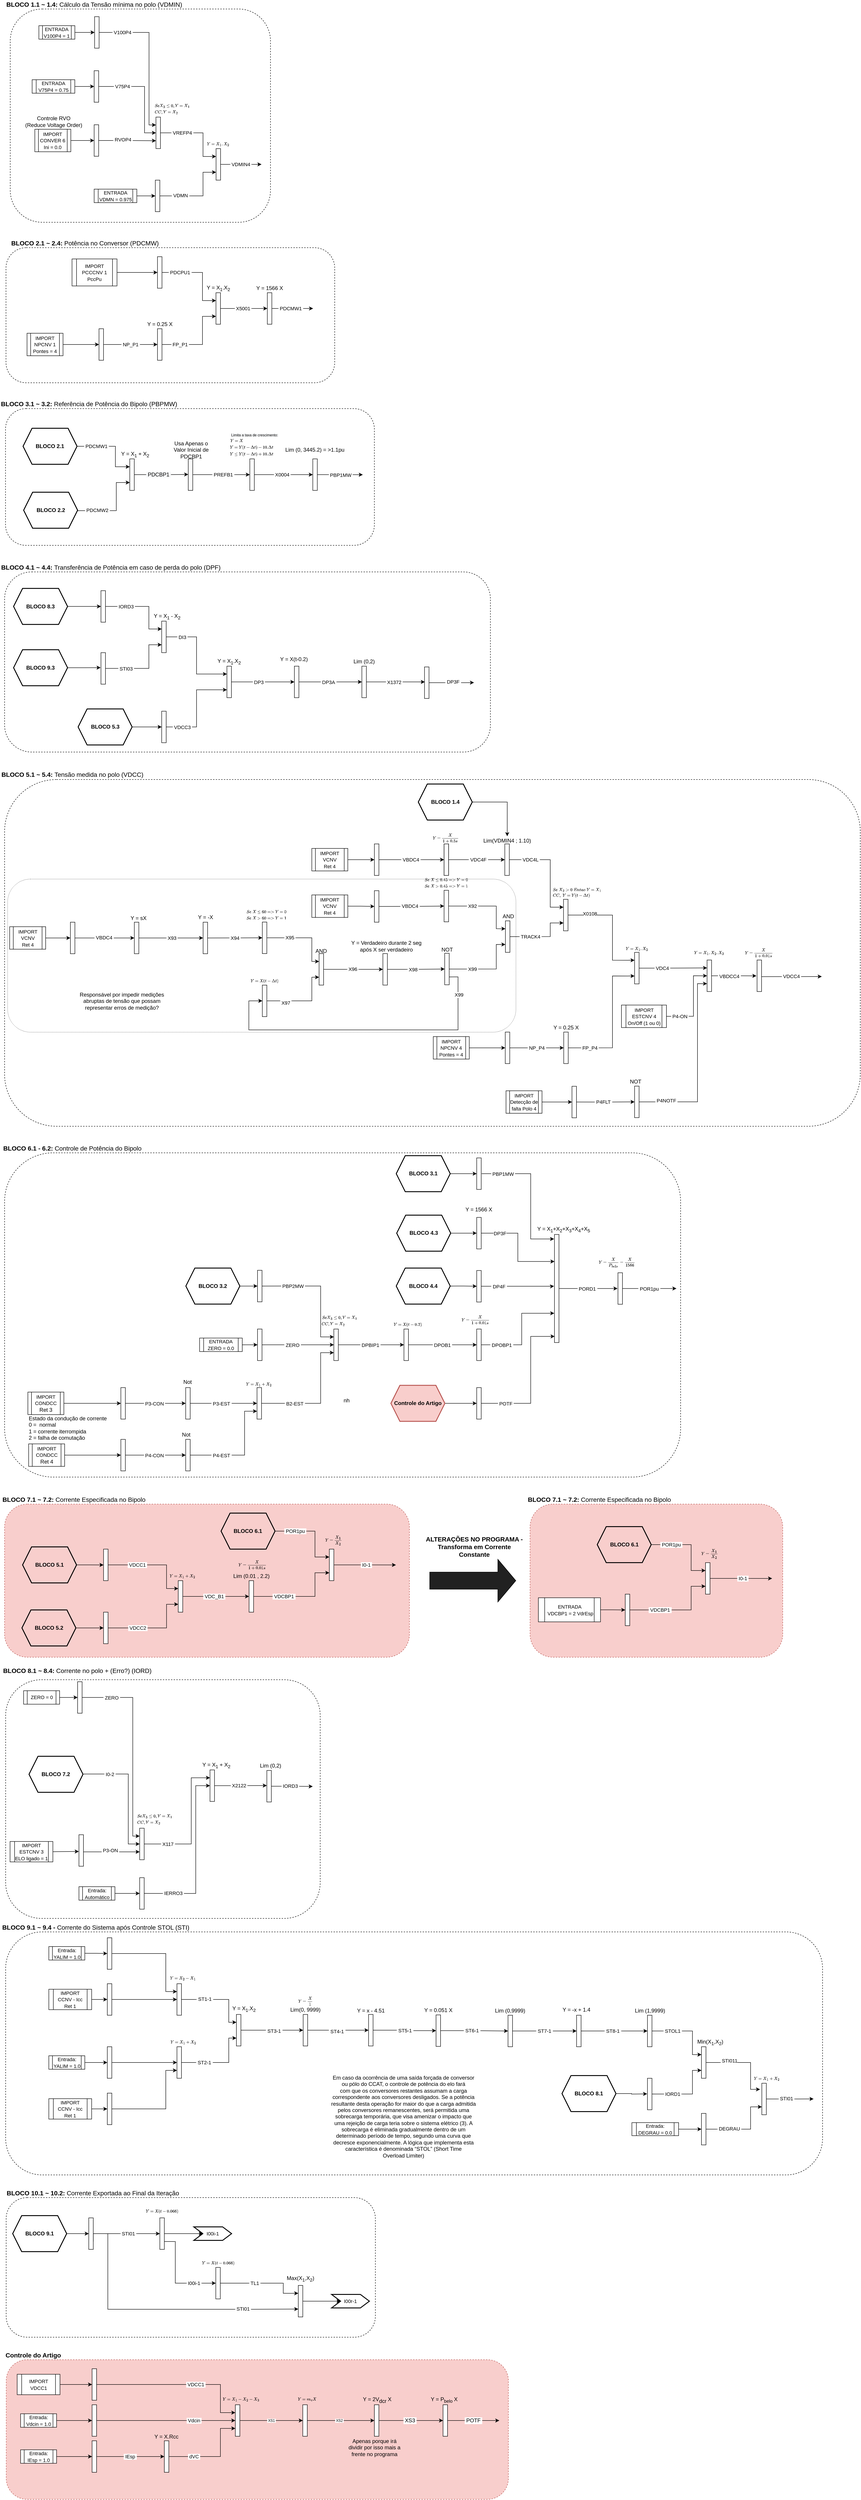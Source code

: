 <mxfile version="20.2.8" type="google"><diagram id="u-QzTGc3N6lzCSnbrE9H" name="Page-1"><mxGraphModel grid="1" page="1" gridSize="10" guides="1" tooltips="1" connect="1" arrows="0" fold="1" pageScale="1" pageWidth="850" pageHeight="1100" math="1" shadow="0"><root><mxCell id="0"/><mxCell id="1" parent="0"/><mxCell id="WETkvHZN5k4DbYf-3P1A-80" value="" style="rounded=1;whiteSpace=wrap;html=1;dashed=1;glass=0;fillColor=#f8cecc;strokeColor=#b85450;" vertex="1" parent="1"><mxGeometry x="73.87" y="4250" width="1116.31" height="310" as="geometry"/></mxCell><mxCell id="qk_B90tBBiti3egrSbGC-681" value="" style="rounded=1;whiteSpace=wrap;html=1;dashed=1;glass=0;fillColor=none;" vertex="1" parent="1"><mxGeometry x="73.32" y="-440" width="730.75" height="300" as="geometry"/></mxCell><mxCell id="qk_B90tBBiti3egrSbGC-560" value="" style="rounded=1;whiteSpace=wrap;html=1;dashed=1;glass=0;fillColor=none;" vertex="1" parent="1"><mxGeometry x="72.56" y="3300" width="1816" height="539.64" as="geometry"/></mxCell><mxCell id="4eF6RoKfeMIgOg2izgje-47" value="" style="rounded=1;whiteSpace=wrap;html=1;dashed=1;glass=0;fillColor=none;" vertex="1" parent="1"><mxGeometry x="73.71" y="3890" width="820.75" height="310" as="geometry"/></mxCell><mxCell id="qk_B90tBBiti3egrSbGC-771" value="" style="rounded=1;whiteSpace=wrap;html=1;dashed=1;glass=0;fillColor=#f8cecc;strokeColor=#b85450;" vertex="1" parent="1"><mxGeometry x="70.19" y="2350" width="900" height="340" as="geometry"/></mxCell><mxCell id="4eF6RoKfeMIgOg2izgje-13" value="" style="rounded=1;whiteSpace=wrap;html=1;dashed=1;glass=0;fillColor=none;" vertex="1" parent="1"><mxGeometry x="70.19" y="1570" width="1502.81" height="720" as="geometry"/></mxCell><mxCell id="qk_B90tBBiti3egrSbGC-593" value="" style="rounded=1;whiteSpace=wrap;html=1;dashed=1;glass=0;fillColor=none;" vertex="1" parent="1"><mxGeometry x="70.19" y="280" width="1080" height="400" as="geometry"/></mxCell><mxCell id="qk_B90tBBiti3egrSbGC-466" value="" style="rounded=1;whiteSpace=wrap;html=1;dashed=1;glass=0;fillColor=none;" vertex="1" parent="1"><mxGeometry x="70.19" y="741" width="1902.19" height="770" as="geometry"/></mxCell><mxCell id="qk_B90tBBiti3egrSbGC-553" value="" style="rounded=1;whiteSpace=wrap;html=1;dashed=1;glass=0;fillColor=none;" vertex="1" parent="1"><mxGeometry x="72.56" y="2740" width="699.25" height="530" as="geometry"/></mxCell><mxCell id="qk_B90tBBiti3egrSbGC-400" value="" style="rounded=1;whiteSpace=wrap;html=1;dashed=1;glass=0;fillColor=none;" vertex="1" parent="1"><mxGeometry x="82.77" y="-970" width="578.53" height="473.64" as="geometry"/></mxCell><mxCell id="qk_B90tBBiti3egrSbGC-105" value="" style="rounded=1;whiteSpace=wrap;html=1;dashed=1;glass=0;fillColor=none;" vertex="1" parent="1"><mxGeometry x="72.25" y="-82.64" width="820" height="303.64" as="geometry"/></mxCell><mxCell id="qk_B90tBBiti3egrSbGC-52" style="edgeStyle=orthogonalEdgeStyle;rounded=0;orthogonalLoop=1;jettySize=auto;html=1;exitX=1;exitY=0.5;exitDx=0;exitDy=0;" edge="1" parent="1" source="qk_B90tBBiti3egrSbGC-51"><mxGeometry relative="1" as="geometry"><mxPoint x="478.49" y="63.588" as="targetPoint"/></mxGeometry></mxCell><mxCell id="qk_B90tBBiti3egrSbGC-54" value="&lt;span style=&quot;font-size: 12px ; text-align: left ; background-color: rgb(248 , 249 , 250)&quot;&gt;&amp;nbsp;PDCBP1&amp;nbsp;&lt;/span&gt;" style="edgeLabel;html=1;align=center;verticalAlign=middle;resizable=0;points=[];" vertex="1" connectable="0" parent="qk_B90tBBiti3egrSbGC-52"><mxGeometry x="0.249" y="-2" relative="1" as="geometry"><mxPoint x="-22" y="-2" as="offset"/></mxGeometry></mxCell><mxCell id="qk_B90tBBiti3egrSbGC-51" value="" style="rounded=0;whiteSpace=wrap;html=1;" vertex="1" parent="1"><mxGeometry x="348.49" y="29.0" width="10" height="70" as="geometry"/></mxCell><mxCell id="qk_B90tBBiti3egrSbGC-58" style="edgeStyle=orthogonalEdgeStyle;rounded=0;orthogonalLoop=1;jettySize=auto;html=1;entryX=0;entryY=0.75;entryDx=0;entryDy=0;exitX=1;exitY=0.5;exitDx=0;exitDy=0;" edge="1" parent="1" source="qk_B90tBBiti3egrSbGC-684" target="qk_B90tBBiti3egrSbGC-51"><mxGeometry relative="1" as="geometry"><mxPoint x="248.5" y="144" as="sourcePoint"/><Array as="points"><mxPoint x="232.5" y="144"/><mxPoint x="318.5" y="144"/><mxPoint x="318.5" y="82"/></Array></mxGeometry></mxCell><mxCell id="qk_B90tBBiti3egrSbGC-687" value="&amp;nbsp;PDCMW2&amp;nbsp;" style="edgeLabel;html=1;align=center;verticalAlign=middle;resizable=0;points=[];" vertex="1" connectable="0" parent="qk_B90tBBiti3egrSbGC-58"><mxGeometry x="-0.322" relative="1" as="geometry"><mxPoint x="-17" y="-1" as="offset"/></mxGeometry></mxCell><mxCell id="qk_B90tBBiti3egrSbGC-59" value="Y = X&lt;sub&gt;1&lt;/sub&gt; + X&lt;sub&gt;2&lt;/sub&gt;" style="text;html=1;strokeColor=none;fillColor=none;align=center;verticalAlign=middle;whiteSpace=wrap;rounded=0;" vertex="1" parent="1"><mxGeometry x="308.49" y="9.0" width="105" height="20" as="geometry"/></mxCell><mxCell id="qk_B90tBBiti3egrSbGC-106" value="&lt;span style=&quot;font-size: 14px&quot;&gt;&lt;b&gt;BLOCO 3.1 ~ 3.2: &lt;/b&gt;Referência de Potência do Bipolo (PBPMW)&lt;/span&gt;" style="text;html=1;strokeColor=none;fillColor=none;align=center;verticalAlign=middle;whiteSpace=wrap;rounded=0;glass=0;" vertex="1" parent="1"><mxGeometry x="60" y="-103" width="395.93" height="20" as="geometry"/></mxCell><mxCell id="qk_B90tBBiti3egrSbGC-161" style="edgeStyle=orthogonalEdgeStyle;rounded=0;orthogonalLoop=1;jettySize=auto;html=1;exitX=1;exitY=0.5;exitDx=0;exitDy=0;entryX=0;entryY=0.5;entryDx=0;entryDy=0;" edge="1" parent="1" source="qk_B90tBBiti3egrSbGC-160"><mxGeometry relative="1" as="geometry"><mxPoint x="1004.44" y="524.28" as="targetPoint"/></mxGeometry></mxCell><mxCell id="qk_B90tBBiti3egrSbGC-234" value="&amp;nbsp;X1372&amp;nbsp;" style="edgeLabel;html=1;align=center;verticalAlign=middle;resizable=0;points=[];" vertex="1" connectable="0" parent="qk_B90tBBiti3egrSbGC-161"><mxGeometry x="0.311" y="1" relative="1" as="geometry"><mxPoint x="-24" y="1" as="offset"/></mxGeometry></mxCell><mxCell id="qk_B90tBBiti3egrSbGC-160" value="" style="rounded=0;whiteSpace=wrap;html=1;" vertex="1" parent="1"><mxGeometry x="864.44" y="489.28" width="10" height="70" as="geometry"/></mxCell><mxCell id="qk_B90tBBiti3egrSbGC-213" style="edgeStyle=orthogonalEdgeStyle;rounded=0;orthogonalLoop=1;jettySize=auto;html=1;exitX=1;exitY=0.5;exitDx=0;exitDy=0;" edge="1" parent="1" source="qk_B90tBBiti3egrSbGC-163"><mxGeometry relative="1" as="geometry"><mxPoint x="866.5" y="64.18" as="targetPoint"/></mxGeometry></mxCell><mxCell id="qk_B90tBBiti3egrSbGC-214" value="&amp;nbsp;PBP1MW&amp;nbsp;" style="edgeLabel;html=1;align=center;verticalAlign=middle;resizable=0;points=[];" vertex="1" connectable="0" parent="qk_B90tBBiti3egrSbGC-213"><mxGeometry x="0.354" y="-1" relative="1" as="geometry"><mxPoint x="-17" y="-1" as="offset"/></mxGeometry></mxCell><mxCell id="qk_B90tBBiti3egrSbGC-163" value="" style="rounded=0;whiteSpace=wrap;html=1;" vertex="1" parent="1"><mxGeometry x="755.36" y="29.0" width="10" height="70" as="geometry"/></mxCell><mxCell id="qk_B90tBBiti3egrSbGC-164" style="edgeStyle=orthogonalEdgeStyle;rounded=0;orthogonalLoop=1;jettySize=auto;html=1;exitX=1;exitY=0.5;exitDx=0;exitDy=0;entryX=0;entryY=0.5;entryDx=0;entryDy=0;" edge="1" parent="1" source="qk_B90tBBiti3egrSbGC-166" target="qk_B90tBBiti3egrSbGC-163"><mxGeometry relative="1" as="geometry"/></mxCell><mxCell id="qk_B90tBBiti3egrSbGC-165" value="&amp;nbsp;X0004&amp;nbsp;" style="edgeLabel;html=1;align=center;verticalAlign=middle;resizable=0;points=[];" vertex="1" connectable="0" parent="qk_B90tBBiti3egrSbGC-164"><mxGeometry x="0.246" y="-1" relative="1" as="geometry"><mxPoint x="-20" y="-1" as="offset"/></mxGeometry></mxCell><mxCell id="qk_B90tBBiti3egrSbGC-166" value="" style="rounded=0;whiteSpace=wrap;html=1;" vertex="1" parent="1"><mxGeometry x="615.36" y="29.0" width="10" height="70" as="geometry"/></mxCell><mxCell id="qk_B90tBBiti3egrSbGC-167" value="Lim (0,&amp;nbsp;3445.2) = &amp;gt;1.1pu" style="text;html=1;strokeColor=none;fillColor=none;align=center;verticalAlign=middle;whiteSpace=wrap;rounded=0;" vertex="1" parent="1"><mxGeometry x="687.36" y="-1.0" width="146" height="20" as="geometry"/></mxCell><mxCell id="qk_B90tBBiti3egrSbGC-168" style="edgeStyle=orthogonalEdgeStyle;rounded=0;orthogonalLoop=1;jettySize=auto;html=1;exitX=1;exitY=0.5;exitDx=0;exitDy=0;entryX=0;entryY=0.5;entryDx=0;entryDy=0;" edge="1" parent="1" source="qk_B90tBBiti3egrSbGC-170" target="qk_B90tBBiti3egrSbGC-166"><mxGeometry relative="1" as="geometry"/></mxCell><mxCell id="qk_B90tBBiti3egrSbGC-169" value="&amp;nbsp;PREFB1&amp;nbsp;" style="edgeLabel;html=1;align=center;verticalAlign=middle;resizable=0;points=[];" vertex="1" connectable="0" parent="qk_B90tBBiti3egrSbGC-168"><mxGeometry x="-0.259" y="1" relative="1" as="geometry"><mxPoint x="20" y="1" as="offset"/></mxGeometry></mxCell><mxCell id="qk_B90tBBiti3egrSbGC-170" value="" style="rounded=0;whiteSpace=wrap;html=1;" vertex="1" parent="1"><mxGeometry x="478.49" y="29.0" width="10" height="70" as="geometry"/></mxCell><mxCell id="qk_B90tBBiti3egrSbGC-171" value="" style="group" vertex="1" connectable="0" parent="1"><mxGeometry x="566.49" y="-39.0" width="152.13" height="68" as="geometry"/></mxCell><mxCell id="qk_B90tBBiti3egrSbGC-172" value="&lt;span style=&quot;color: rgb(0, 0, 0); font-family: helvetica; font-size: 8px; font-style: normal; font-weight: 400; letter-spacing: normal; text-align: center; text-indent: 0px; text-transform: none; word-spacing: 0px; background-color: rgb(248, 249, 250); display: inline; float: none;&quot;&gt;$$ Y \leq Y(t-\Delta t)+10.\Delta t$$&lt;/span&gt;" style="text;whiteSpace=wrap;html=1;" vertex="1" parent="qk_B90tBBiti3egrSbGC-171"><mxGeometry x="2.13" y="38" width="150" height="30" as="geometry"/></mxCell><mxCell id="qk_B90tBBiti3egrSbGC-173" value="&lt;span style=&quot;color: rgb(0, 0, 0); font-family: helvetica; font-size: 8px; font-style: normal; font-weight: 400; letter-spacing: normal; text-align: center; text-indent: 0px; text-transform: none; word-spacing: 0px; background-color: rgb(248, 249, 250); display: inline; float: none;&quot;&gt;$$Y = Y(t - \Delta t) - 10.\Delta t $$&lt;/span&gt;" style="text;whiteSpace=wrap;html=1;" vertex="1" parent="qk_B90tBBiti3egrSbGC-171"><mxGeometry x="2.13" y="23" width="150" height="30" as="geometry"/></mxCell><mxCell id="qk_B90tBBiti3egrSbGC-174" value="&lt;font style=&quot;font-size: 8px&quot;&gt;$$Y = X$$&lt;/font&gt;" style="text;html=1;strokeColor=none;fillColor=none;align=center;verticalAlign=middle;whiteSpace=wrap;rounded=0;" vertex="1" parent="qk_B90tBBiti3egrSbGC-171"><mxGeometry y="18" width="40" height="20" as="geometry"/></mxCell><mxCell id="qk_B90tBBiti3egrSbGC-175" value="&lt;span style=&quot;color: rgb(0, 0, 0); font-family: helvetica; font-size: 8px; font-style: normal; font-weight: 400; letter-spacing: normal; text-align: center; text-indent: 0px; text-transform: none; word-spacing: 0px; background-color: rgb(248, 249, 250); display: inline; float: none;&quot;&gt;Limita a taxa de crescimento:&lt;/span&gt;" style="text;whiteSpace=wrap;html=1;" vertex="1" parent="qk_B90tBBiti3egrSbGC-171"><mxGeometry x="5.38" width="130" height="30" as="geometry"/></mxCell><mxCell id="qk_B90tBBiti3egrSbGC-176" value="&lt;font style=&quot;font-size: 8px&quot;&gt;$$Y = X$$&lt;/font&gt;" style="text;html=1;strokeColor=none;fillColor=none;align=center;verticalAlign=middle;whiteSpace=wrap;rounded=0;" vertex="1" parent="qk_B90tBBiti3egrSbGC-171"><mxGeometry y="18" width="40" height="20" as="geometry"/></mxCell><mxCell id="qk_B90tBBiti3egrSbGC-177" value="&lt;span style=&quot;color: rgb(0, 0, 0); font-family: helvetica; font-size: 8px; font-style: normal; font-weight: 400; letter-spacing: normal; text-align: center; text-indent: 0px; text-transform: none; word-spacing: 0px; background-color: rgb(248, 249, 250); display: inline; float: none;&quot;&gt;Limita a taxa de crescimento:&lt;/span&gt;" style="text;whiteSpace=wrap;html=1;" vertex="1" parent="qk_B90tBBiti3egrSbGC-171"><mxGeometry x="5.38" width="130" height="30" as="geometry"/></mxCell><mxCell id="qk_B90tBBiti3egrSbGC-236" style="edgeStyle=orthogonalEdgeStyle;rounded=0;orthogonalLoop=1;jettySize=auto;html=1;exitX=1;exitY=0.5;exitDx=0;exitDy=0;entryX=0;entryY=0.5;entryDx=0;entryDy=0;" edge="1" parent="1" source="qk_B90tBBiti3egrSbGC-235" target="qk_B90tBBiti3egrSbGC-160"><mxGeometry relative="1" as="geometry"/></mxCell><mxCell id="qk_B90tBBiti3egrSbGC-237" value="&amp;nbsp;DP3A&amp;nbsp;" style="edgeLabel;html=1;align=center;verticalAlign=middle;resizable=0;points=[];" vertex="1" connectable="0" parent="qk_B90tBBiti3egrSbGC-236"><mxGeometry x="0.274" relative="1" as="geometry"><mxPoint x="-24" as="offset"/></mxGeometry></mxCell><mxCell id="qk_B90tBBiti3egrSbGC-235" value="" style="rounded=0;whiteSpace=wrap;html=1;" vertex="1" parent="1"><mxGeometry x="714.44" y="489.28" width="10" height="70" as="geometry"/></mxCell><mxCell id="qk_B90tBBiti3egrSbGC-238" value="Lim (0,2)" style="text;html=1;strokeColor=none;fillColor=none;align=center;verticalAlign=middle;whiteSpace=wrap;rounded=0;" vertex="1" parent="1"><mxGeometry x="832.13" y="469.28" width="74.62" height="20" as="geometry"/></mxCell><mxCell id="qk_B90tBBiti3egrSbGC-240" style="edgeStyle=orthogonalEdgeStyle;rounded=0;orthogonalLoop=1;jettySize=auto;html=1;exitX=1;exitY=0.5;exitDx=0;exitDy=0;entryX=0;entryY=0.5;entryDx=0;entryDy=0;" edge="1" parent="1" source="qk_B90tBBiti3egrSbGC-239" target="qk_B90tBBiti3egrSbGC-235"><mxGeometry relative="1" as="geometry"/></mxCell><mxCell id="qk_B90tBBiti3egrSbGC-242" value="&amp;nbsp;DP3&amp;nbsp;" style="edgeLabel;html=1;align=center;verticalAlign=middle;resizable=0;points=[];" vertex="1" connectable="0" parent="qk_B90tBBiti3egrSbGC-240"><mxGeometry x="0.231" y="-1" relative="1" as="geometry"><mxPoint x="-26" y="-1" as="offset"/></mxGeometry></mxCell><mxCell id="qk_B90tBBiti3egrSbGC-239" value="" style="rounded=0;whiteSpace=wrap;html=1;" vertex="1" parent="1"><mxGeometry x="564.44" y="489.28" width="10" height="70" as="geometry"/></mxCell><mxCell id="qk_B90tBBiti3egrSbGC-243" value="Y = X(t-0.2)" style="text;html=1;strokeColor=none;fillColor=none;align=center;verticalAlign=middle;whiteSpace=wrap;rounded=0;" vertex="1" parent="1"><mxGeometry x="675.95" y="464.1" width="74.62" height="20" as="geometry"/></mxCell><mxCell id="qk_B90tBBiti3egrSbGC-246" style="edgeStyle=orthogonalEdgeStyle;rounded=0;orthogonalLoop=1;jettySize=auto;html=1;exitX=1;exitY=0.5;exitDx=0;exitDy=0;entryX=0;entryY=0.25;entryDx=0;entryDy=0;" edge="1" parent="1" source="qk_B90tBBiti3egrSbGC-244" target="qk_B90tBBiti3egrSbGC-239"><mxGeometry relative="1" as="geometry"/></mxCell><mxCell id="qk_B90tBBiti3egrSbGC-249" value="&amp;nbsp;DI3&amp;nbsp;" style="edgeLabel;html=1;align=center;verticalAlign=middle;resizable=0;points=[];" vertex="1" connectable="0" parent="qk_B90tBBiti3egrSbGC-246"><mxGeometry x="-0.496" y="-1" relative="1" as="geometry"><mxPoint x="-20" y="-1" as="offset"/></mxGeometry></mxCell><mxCell id="qk_B90tBBiti3egrSbGC-244" value="" style="rounded=0;whiteSpace=wrap;html=1;" vertex="1" parent="1"><mxGeometry x="419.44" y="389.28" width="10" height="70" as="geometry"/></mxCell><mxCell id="qk_B90tBBiti3egrSbGC-247" style="edgeStyle=orthogonalEdgeStyle;rounded=0;orthogonalLoop=1;jettySize=auto;html=1;exitX=1;exitY=0.5;exitDx=0;exitDy=0;entryX=0;entryY=0.75;entryDx=0;entryDy=0;" edge="1" parent="1" source="qk_B90tBBiti3egrSbGC-245" target="qk_B90tBBiti3egrSbGC-239"><mxGeometry relative="1" as="geometry"/></mxCell><mxCell id="qk_B90tBBiti3egrSbGC-248" value="&amp;nbsp;VDCC3&amp;nbsp;" style="edgeLabel;html=1;align=center;verticalAlign=middle;resizable=0;points=[];" vertex="1" connectable="0" parent="qk_B90tBBiti3egrSbGC-247"><mxGeometry x="-0.477" y="-2" relative="1" as="geometry"><mxPoint x="-22" y="-2" as="offset"/></mxGeometry></mxCell><mxCell id="qk_B90tBBiti3egrSbGC-245" value="" style="rounded=0;whiteSpace=wrap;html=1;" vertex="1" parent="1"><mxGeometry x="419.44" y="589.28" width="10" height="70" as="geometry"/></mxCell><mxCell id="qk_B90tBBiti3egrSbGC-250" value="Y = X&lt;sub&gt;1&lt;/sub&gt;.X&lt;sub&gt;2&lt;/sub&gt;" style="text;html=1;strokeColor=none;fillColor=none;align=center;verticalAlign=middle;whiteSpace=wrap;rounded=0;" vertex="1" parent="1"><mxGeometry x="532.13" y="469.28" width="74.62" height="20" as="geometry"/></mxCell><mxCell id="qk_B90tBBiti3egrSbGC-256" style="edgeStyle=orthogonalEdgeStyle;rounded=0;orthogonalLoop=1;jettySize=auto;html=1;exitX=1;exitY=0.5;exitDx=0;exitDy=0;" edge="1" parent="1" source="qk_B90tBBiti3egrSbGC-251"><mxGeometry relative="1" as="geometry"><mxPoint x="755.13" y="2977" as="targetPoint"/><Array as="points"><mxPoint x="705.13" y="2977"/><mxPoint x="715.13" y="2977"/></Array></mxGeometry></mxCell><mxCell id="qk_B90tBBiti3egrSbGC-257" value="&amp;nbsp;IORD3&amp;nbsp;" style="edgeLabel;html=1;align=center;verticalAlign=middle;resizable=0;points=[];" vertex="1" connectable="0" parent="qk_B90tBBiti3egrSbGC-256"><mxGeometry x="-0.571" y="-1" relative="1" as="geometry"><mxPoint x="22" y="-2" as="offset"/></mxGeometry></mxCell><mxCell id="qk_B90tBBiti3egrSbGC-251" value="" style="rounded=0;whiteSpace=wrap;html=1;" vertex="1" parent="1"><mxGeometry x="653.2" y="2941.46" width="10" height="70" as="geometry"/></mxCell><mxCell id="qk_B90tBBiti3egrSbGC-255" style="edgeStyle=orthogonalEdgeStyle;rounded=0;orthogonalLoop=1;jettySize=auto;html=1;exitX=1;exitY=0.5;exitDx=0;exitDy=0;entryX=0;entryY=0.75;entryDx=0;entryDy=0;" edge="1" parent="1" source="qk_B90tBBiti3egrSbGC-252" target="qk_B90tBBiti3egrSbGC-244"><mxGeometry relative="1" as="geometry"><Array as="points"><mxPoint x="390.94" y="494.64"/><mxPoint x="390.94" y="441.64"/></Array></mxGeometry></mxCell><mxCell id="qk_B90tBBiti3egrSbGC-258" value="&amp;nbsp;STI03&amp;nbsp;" style="edgeLabel;html=1;align=center;verticalAlign=middle;resizable=0;points=[];" vertex="1" connectable="0" parent="qk_B90tBBiti3egrSbGC-255"><mxGeometry x="-0.245" y="-3" relative="1" as="geometry"><mxPoint x="-22" y="-3" as="offset"/></mxGeometry></mxCell><mxCell id="qk_B90tBBiti3egrSbGC-252" value="" style="rounded=0;whiteSpace=wrap;html=1;" vertex="1" parent="1"><mxGeometry x="284.44" y="459.28" width="10" height="70" as="geometry"/></mxCell><mxCell id="qk_B90tBBiti3egrSbGC-259" value="Y = X&lt;sub&gt;1&lt;/sub&gt;&amp;nbsp;- X&lt;sub&gt;2&lt;/sub&gt;" style="text;html=1;strokeColor=none;fillColor=none;align=center;verticalAlign=middle;whiteSpace=wrap;rounded=0;" vertex="1" parent="1"><mxGeometry x="394.06" y="369.28" width="74.62" height="20" as="geometry"/></mxCell><mxCell id="qk_B90tBBiti3egrSbGC-261" style="edgeStyle=orthogonalEdgeStyle;rounded=0;orthogonalLoop=1;jettySize=auto;html=1;exitX=1;exitY=0.5;exitDx=0;exitDy=0;" edge="1" parent="1" source="qk_B90tBBiti3egrSbGC-260"><mxGeometry relative="1" as="geometry"><mxPoint x="653.13" y="2975" as="targetPoint"/><Array as="points"><mxPoint x="653.13" y="2975"/></Array></mxGeometry></mxCell><mxCell id="qk_B90tBBiti3egrSbGC-262" value="&amp;nbsp;X2122&amp;nbsp;" style="edgeLabel;html=1;align=center;verticalAlign=middle;resizable=0;points=[];" vertex="1" connectable="0" parent="qk_B90tBBiti3egrSbGC-261"><mxGeometry x="-0.258" y="2" relative="1" as="geometry"><mxPoint x="11" y="2" as="offset"/></mxGeometry></mxCell><mxCell id="qk_B90tBBiti3egrSbGC-260" value="" style="rounded=0;whiteSpace=wrap;html=1;" vertex="1" parent="1"><mxGeometry x="526.82" y="2940.28" width="10" height="70" as="geometry"/></mxCell><mxCell id="qk_B90tBBiti3egrSbGC-263" value="Lim (0,2)" style="text;html=1;strokeColor=none;fillColor=none;align=center;verticalAlign=middle;whiteSpace=wrap;rounded=0;" vertex="1" parent="1"><mxGeometry x="623.58" y="2921.46" width="74.62" height="20" as="geometry"/></mxCell><mxCell id="qk_B90tBBiti3egrSbGC-266" style="edgeStyle=orthogonalEdgeStyle;rounded=0;orthogonalLoop=1;jettySize=auto;html=1;exitX=1;exitY=0.5;exitDx=0;exitDy=0;entryX=0;entryY=0.5;entryDx=0;entryDy=0;" edge="1" parent="1" source="qk_B90tBBiti3egrSbGC-264" target="qk_B90tBBiti3egrSbGC-260"><mxGeometry relative="1" as="geometry"><Array as="points"><mxPoint x="495.13" y="3215"/><mxPoint x="495.13" y="2975"/></Array></mxGeometry></mxCell><mxCell id="qk_B90tBBiti3egrSbGC-269" value="&amp;nbsp;IERRO3&amp;nbsp;" style="edgeLabel;html=1;align=center;verticalAlign=middle;resizable=0;points=[];" vertex="1" connectable="0" parent="qk_B90tBBiti3egrSbGC-266"><mxGeometry x="-0.311" y="1" relative="1" as="geometry"><mxPoint x="-49" y="18" as="offset"/></mxGeometry></mxCell><mxCell id="qk_B90tBBiti3egrSbGC-264" value="" style="rounded=0;whiteSpace=wrap;html=1;" vertex="1" parent="1"><mxGeometry x="370.51" y="3179.55" width="10" height="70" as="geometry"/></mxCell><mxCell id="qk_B90tBBiti3egrSbGC-267" style="edgeStyle=orthogonalEdgeStyle;rounded=0;orthogonalLoop=1;jettySize=auto;html=1;exitX=1;exitY=0.5;exitDx=0;exitDy=0;entryX=0;entryY=0.25;entryDx=0;entryDy=0;" edge="1" parent="1" source="qk_B90tBBiti3egrSbGC-265" target="qk_B90tBBiti3egrSbGC-260"><mxGeometry relative="1" as="geometry"><Array as="points"><mxPoint x="485.13" y="3105"/><mxPoint x="485.13" y="2958"/></Array></mxGeometry></mxCell><mxCell id="qk_B90tBBiti3egrSbGC-268" value="&amp;nbsp;X117&amp;nbsp;" style="edgeLabel;html=1;align=center;verticalAlign=middle;resizable=0;points=[];" vertex="1" connectable="0" parent="qk_B90tBBiti3egrSbGC-267"><mxGeometry x="-0.808" y="2" relative="1" as="geometry"><mxPoint x="24" y="2" as="offset"/></mxGeometry></mxCell><mxCell id="qk_B90tBBiti3egrSbGC-265" value="" style="rounded=0;whiteSpace=wrap;html=1;" vertex="1" parent="1"><mxGeometry x="370.51" y="3069.73" width="10" height="70" as="geometry"/></mxCell><mxCell id="qk_B90tBBiti3egrSbGC-270" value="Y = X&lt;sub&gt;1&lt;/sub&gt; + X&lt;sub&gt;2&lt;/sub&gt;" style="text;html=1;strokeColor=none;fillColor=none;align=center;verticalAlign=middle;whiteSpace=wrap;rounded=0;" vertex="1" parent="1"><mxGeometry x="504.13" y="2920.46" width="73.87" height="20" as="geometry"/></mxCell><mxCell id="qk_B90tBBiti3egrSbGC-272" style="edgeStyle=orthogonalEdgeStyle;rounded=0;orthogonalLoop=1;jettySize=auto;html=1;exitX=1;exitY=0.5;exitDx=0;exitDy=0;entryX=0;entryY=0.5;entryDx=0;entryDy=0;" edge="1" parent="1" source="qk_B90tBBiti3egrSbGC-271" target="qk_B90tBBiti3egrSbGC-264"><mxGeometry relative="1" as="geometry"/></mxCell><mxCell id="qk_B90tBBiti3egrSbGC-271" value="&lt;span style=&quot;font-size: 11px ; background-color: rgb(255 , 255 , 255)&quot;&gt;Entrada:&lt;br&gt;Automático&lt;br&gt;&lt;/span&gt;" style="shape=process;whiteSpace=wrap;html=1;backgroundOutline=1;" vertex="1" parent="1"><mxGeometry x="235.51" y="3199.55" width="80" height="30" as="geometry"/></mxCell><mxCell id="qk_B90tBBiti3egrSbGC-279" style="edgeStyle=orthogonalEdgeStyle;rounded=0;orthogonalLoop=1;jettySize=auto;html=1;exitX=1;exitY=0.5;exitDx=0;exitDy=0;entryX=0;entryY=0.75;entryDx=0;entryDy=0;" edge="1" parent="1" source="qk_B90tBBiti3egrSbGC-273" target="qk_B90tBBiti3egrSbGC-265"><mxGeometry relative="1" as="geometry"><Array as="points"><mxPoint x="245.13" y="3122.37"/></Array></mxGeometry></mxCell><mxCell id="qk_B90tBBiti3egrSbGC-282" value="&amp;nbsp;P3-ON&amp;nbsp;" style="edgeLabel;html=1;align=center;verticalAlign=middle;resizable=0;points=[];" vertex="1" connectable="0" parent="qk_B90tBBiti3egrSbGC-279"><mxGeometry x="-0.632" y="-3" relative="1" as="geometry"><mxPoint x="39" y="-6" as="offset"/></mxGeometry></mxCell><mxCell id="qk_B90tBBiti3egrSbGC-273" value="" style="rounded=0;whiteSpace=wrap;html=1;" vertex="1" parent="1"><mxGeometry x="235.51" y="3084.19" width="10" height="70" as="geometry"/></mxCell><mxCell id="qk_B90tBBiti3egrSbGC-278" style="edgeStyle=orthogonalEdgeStyle;rounded=0;orthogonalLoop=1;jettySize=auto;html=1;exitX=1;exitY=0.5;exitDx=0;exitDy=0;entryX=0;entryY=0.5;entryDx=0;entryDy=0;" edge="1" parent="1" target="qk_B90tBBiti3egrSbGC-265"><mxGeometry relative="1" as="geometry"><Array as="points"><mxPoint x="345.13" y="2949.37"/><mxPoint x="345.13" y="3104.37"/></Array><mxPoint x="245.51" y="2949.37" as="sourcePoint"/></mxGeometry></mxCell><mxCell id="qk_B90tBBiti3egrSbGC-281" value="&amp;nbsp;I0-2&amp;nbsp;" style="edgeLabel;html=1;align=center;verticalAlign=middle;resizable=0;points=[];" vertex="1" connectable="0" parent="qk_B90tBBiti3egrSbGC-278"><mxGeometry x="-0.706" relative="1" as="geometry"><mxPoint x="17" as="offset"/></mxGeometry></mxCell><mxCell id="qk_B90tBBiti3egrSbGC-277" style="edgeStyle=orthogonalEdgeStyle;rounded=0;orthogonalLoop=1;jettySize=auto;html=1;exitX=1;exitY=0.5;exitDx=0;exitDy=0;entryX=0;entryY=0.25;entryDx=0;entryDy=0;" edge="1" parent="1" source="qk_B90tBBiti3egrSbGC-275" target="qk_B90tBBiti3egrSbGC-265"><mxGeometry relative="1" as="geometry"><Array as="points"><mxPoint x="355.13" y="2779.37"/><mxPoint x="355.13" y="3087.37"/></Array></mxGeometry></mxCell><mxCell id="qk_B90tBBiti3egrSbGC-280" value="&amp;nbsp;ZERO&amp;nbsp;" style="edgeLabel;html=1;align=center;verticalAlign=middle;resizable=0;points=[];" vertex="1" connectable="0" parent="qk_B90tBBiti3egrSbGC-277"><mxGeometry x="-0.749" y="1" relative="1" as="geometry"><mxPoint x="11" y="1" as="offset"/></mxGeometry></mxCell><mxCell id="qk_B90tBBiti3egrSbGC-275" value="" style="rounded=0;whiteSpace=wrap;html=1;" vertex="1" parent="1"><mxGeometry x="232.51" y="2744.37" width="10" height="70" as="geometry"/></mxCell><mxCell id="qk_B90tBBiti3egrSbGC-285" value="" style="group" vertex="1" connectable="0" parent="1"><mxGeometry x="362.11" y="3032.73" width="83.07" height="34" as="geometry"/></mxCell><mxCell id="qk_B90tBBiti3egrSbGC-283" value="&lt;span style=&quot;font-family: &amp;#34;helvetica&amp;#34; ; font-size: 8px&quot;&gt;$$Se X_3 \leq 0 , Y = X_1$$&lt;/span&gt;" style="text;html=1;strokeColor=none;fillColor=none;align=center;verticalAlign=middle;whiteSpace=wrap;rounded=0;" vertex="1" parent="qk_B90tBBiti3egrSbGC-285"><mxGeometry width="83.07" height="20" as="geometry"/></mxCell><mxCell id="qk_B90tBBiti3egrSbGC-284" value="&lt;span style=&quot;font-family: &amp;#34;helvetica&amp;#34; ; font-size: 8px&quot;&gt;$$CC, Y=X_2$$&lt;/span&gt;" style="text;html=1;strokeColor=none;fillColor=none;align=center;verticalAlign=middle;whiteSpace=wrap;rounded=0;" vertex="1" parent="qk_B90tBBiti3egrSbGC-285"><mxGeometry x="1.4" y="14" width="52.87" height="20" as="geometry"/></mxCell><mxCell id="qk_B90tBBiti3egrSbGC-287" style="edgeStyle=orthogonalEdgeStyle;rounded=0;orthogonalLoop=1;jettySize=auto;html=1;exitX=1;exitY=0.5;exitDx=0;exitDy=0;entryX=0;entryY=0.5;entryDx=0;entryDy=0;" edge="1" parent="1" source="qk_B90tBBiti3egrSbGC-286" target="qk_B90tBBiti3egrSbGC-275"><mxGeometry relative="1" as="geometry"/></mxCell><mxCell id="qk_B90tBBiti3egrSbGC-286" value="&lt;span style=&quot;font-size: 11px ; background-color: rgb(255 , 255 , 255)&quot;&gt;ZERO = 0&lt;br&gt;&lt;/span&gt;" style="shape=process;whiteSpace=wrap;html=1;backgroundOutline=1;" vertex="1" parent="1"><mxGeometry x="112.51" y="2764.37" width="80" height="30" as="geometry"/></mxCell><mxCell id="qk_B90tBBiti3egrSbGC-298" style="edgeStyle=orthogonalEdgeStyle;rounded=0;orthogonalLoop=1;jettySize=auto;html=1;exitX=1;exitY=0.5;exitDx=0;exitDy=0;" edge="1" parent="1" source="qk_B90tBBiti3egrSbGC-297"><mxGeometry relative="1" as="geometry"><mxPoint x="235.13" y="3121.37" as="targetPoint"/></mxGeometry></mxCell><mxCell id="qk_B90tBBiti3egrSbGC-297" value="&lt;span style=&quot;font-size: 11px ; background-color: rgb(255 , 255 , 255)&quot;&gt;IMPORT&lt;br&gt;ESTCNV 3&lt;br&gt;ELO ligado = 1&lt;br&gt;&lt;/span&gt;" style="shape=process;whiteSpace=wrap;html=1;backgroundOutline=1;" vertex="1" parent="1"><mxGeometry x="82.36" y="3099.19" width="95.18" height="45.36" as="geometry"/></mxCell><mxCell id="qk_B90tBBiti3egrSbGC-322" style="edgeStyle=orthogonalEdgeStyle;rounded=0;orthogonalLoop=1;jettySize=auto;html=1;exitX=1;exitY=0.5;exitDx=0;exitDy=0;" edge="1" parent="1" source="qk_B90tBBiti3egrSbGC-321"><mxGeometry relative="1" as="geometry"><mxPoint x="1741.5" y="1177" as="targetPoint"/></mxGeometry></mxCell><mxCell id="qk_B90tBBiti3egrSbGC-323" value="&amp;nbsp;VBDCC4&amp;nbsp;" style="edgeLabel;html=1;align=center;verticalAlign=middle;resizable=0;points=[];" vertex="1" connectable="0" parent="qk_B90tBBiti3egrSbGC-322"><mxGeometry x="0.231" relative="1" as="geometry"><mxPoint x="-22" as="offset"/></mxGeometry></mxCell><mxCell id="qk_B90tBBiti3egrSbGC-321" value="" style="rounded=0;whiteSpace=wrap;html=1;" vertex="1" parent="1"><mxGeometry x="1631.81" y="1141.82" width="10" height="70" as="geometry"/></mxCell><mxCell id="qk_B90tBBiti3egrSbGC-329" style="edgeStyle=orthogonalEdgeStyle;rounded=0;orthogonalLoop=1;jettySize=auto;html=1;exitX=1;exitY=0.5;exitDx=0;exitDy=0;entryX=0;entryY=0.25;entryDx=0;entryDy=0;" edge="1" parent="1" source="qk_B90tBBiti3egrSbGC-325" target="qk_B90tBBiti3egrSbGC-321"><mxGeometry relative="1" as="geometry"/></mxCell><mxCell id="qk_B90tBBiti3egrSbGC-332" value="&amp;nbsp;VDC4&amp;nbsp;" style="edgeLabel;html=1;align=center;verticalAlign=middle;resizable=0;points=[];" vertex="1" connectable="0" parent="qk_B90tBBiti3egrSbGC-329"><mxGeometry x="-0.234" y="1" relative="1" as="geometry"><mxPoint x="-7" y="1" as="offset"/></mxGeometry></mxCell><mxCell id="qk_B90tBBiti3egrSbGC-325" value="" style="rounded=0;whiteSpace=wrap;html=1;" vertex="1" parent="1"><mxGeometry x="1470.68" y="1124.82" width="10" height="70" as="geometry"/></mxCell><mxCell id="qk_B90tBBiti3egrSbGC-330" style="edgeStyle=orthogonalEdgeStyle;rounded=0;orthogonalLoop=1;jettySize=auto;html=1;entryX=0;entryY=0.5;entryDx=0;entryDy=0;exitX=1;exitY=0.5;exitDx=0;exitDy=0;" edge="1" parent="1" source="qk_B90tBBiti3egrSbGC-459" target="qk_B90tBBiti3egrSbGC-321"><mxGeometry relative="1" as="geometry"><mxPoint x="1561.5" y="1267" as="sourcePoint"/><Array as="points"><mxPoint x="1601.5" y="1267"/><mxPoint x="1601.5" y="1177"/></Array></mxGeometry></mxCell><mxCell id="qk_B90tBBiti3egrSbGC-333" value="&amp;nbsp;P4-ON&amp;nbsp;" style="edgeLabel;html=1;align=center;verticalAlign=middle;resizable=0;points=[];" vertex="1" connectable="0" parent="qk_B90tBBiti3egrSbGC-330"><mxGeometry x="-0.726" y="2" relative="1" as="geometry"><mxPoint x="5" y="2" as="offset"/></mxGeometry></mxCell><mxCell id="qk_B90tBBiti3egrSbGC-331" style="edgeStyle=orthogonalEdgeStyle;rounded=0;orthogonalLoop=1;jettySize=auto;html=1;exitX=1;exitY=0.5;exitDx=0;exitDy=0;entryX=0;entryY=0.75;entryDx=0;entryDy=0;" edge="1" parent="1" source="qk_B90tBBiti3egrSbGC-327" target="qk_B90tBBiti3egrSbGC-321"><mxGeometry relative="1" as="geometry"><Array as="points"><mxPoint x="1610.5" y="1457"/><mxPoint x="1610.5" y="1194"/></Array></mxGeometry></mxCell><mxCell id="qk_B90tBBiti3egrSbGC-334" value="&amp;nbsp;P4NOTF&amp;nbsp;" style="edgeLabel;html=1;align=center;verticalAlign=middle;resizable=0;points=[];" vertex="1" connectable="0" parent="qk_B90tBBiti3egrSbGC-331"><mxGeometry x="-0.734" y="1" relative="1" as="geometry"><mxPoint x="5" y="-2" as="offset"/></mxGeometry></mxCell><mxCell id="qk_B90tBBiti3egrSbGC-327" value="" style="rounded=0;whiteSpace=wrap;html=1;" vertex="1" parent="1"><mxGeometry x="1470.68" y="1421.82" width="10" height="70" as="geometry"/></mxCell><mxCell id="qk_B90tBBiti3egrSbGC-335" value="&lt;font style=&quot;font-size: 8px&quot;&gt;$$Y = X_1 . X_2 . X_3$$&lt;/font&gt;" style="text;html=1;strokeColor=none;fillColor=none;align=center;verticalAlign=middle;whiteSpace=wrap;rounded=0;" vertex="1" parent="1"><mxGeometry x="1616.06" y="1116.36" width="40" height="20" as="geometry"/></mxCell><mxCell id="qk_B90tBBiti3egrSbGC-339" style="edgeStyle=orthogonalEdgeStyle;rounded=0;orthogonalLoop=1;jettySize=auto;html=1;exitX=1;exitY=0.5;exitDx=0;exitDy=0;entryX=0;entryY=0.25;entryDx=0;entryDy=0;" edge="1" parent="1" source="qk_B90tBBiti3egrSbGC-337" target="qk_B90tBBiti3egrSbGC-325"><mxGeometry relative="1" as="geometry"><Array as="points"><mxPoint x="1421.5" y="1042"/><mxPoint x="1421.5" y="1142"/></Array></mxGeometry></mxCell><mxCell id="qk_B90tBBiti3egrSbGC-340" value="X0108" style="edgeLabel;html=1;align=center;verticalAlign=middle;resizable=0;points=[];" vertex="1" connectable="0" parent="qk_B90tBBiti3egrSbGC-339"><mxGeometry x="-0.815" y="-1" relative="1" as="geometry"><mxPoint x="25" y="-4" as="offset"/></mxGeometry></mxCell><mxCell id="qk_B90tBBiti3egrSbGC-337" value="" style="rounded=0;whiteSpace=wrap;html=1;" vertex="1" parent="1"><mxGeometry x="1312.68" y="1007" width="10" height="70" as="geometry"/></mxCell><mxCell id="qk_B90tBBiti3egrSbGC-349" style="edgeStyle=orthogonalEdgeStyle;rounded=0;orthogonalLoop=1;jettySize=auto;html=1;exitX=1;exitY=0.5;exitDx=0;exitDy=0;entryX=0;entryY=0.75;entryDx=0;entryDy=0;" edge="1" parent="1" source="qk_B90tBBiti3egrSbGC-342" target="qk_B90tBBiti3egrSbGC-325"><mxGeometry relative="1" as="geometry"><Array as="points"><mxPoint x="1421.5" y="1337"/><mxPoint x="1421.5" y="1177"/></Array></mxGeometry></mxCell><mxCell id="qk_B90tBBiti3egrSbGC-350" value="&amp;nbsp;FP_P4&amp;nbsp;" style="edgeLabel;html=1;align=center;verticalAlign=middle;resizable=0;points=[];" vertex="1" connectable="0" parent="qk_B90tBBiti3egrSbGC-349"><mxGeometry x="-0.227" y="-2" relative="1" as="geometry"><mxPoint x="-53" y="20" as="offset"/></mxGeometry></mxCell><mxCell id="qk_B90tBBiti3egrSbGC-342" value="" style="rounded=0;whiteSpace=wrap;html=1;" vertex="1" parent="1"><mxGeometry x="1313.18" y="1301.82" width="10" height="70" as="geometry"/></mxCell><mxCell id="qk_B90tBBiti3egrSbGC-343" style="edgeStyle=orthogonalEdgeStyle;rounded=0;orthogonalLoop=1;jettySize=auto;html=1;exitX=1;exitY=0.5;exitDx=0;exitDy=0;entryX=0;entryY=0.5;entryDx=0;entryDy=0;" edge="1" parent="1" source="qk_B90tBBiti3egrSbGC-345" target="qk_B90tBBiti3egrSbGC-342"><mxGeometry relative="1" as="geometry"/></mxCell><mxCell id="qk_B90tBBiti3egrSbGC-344" value="&amp;nbsp;NP_P4&amp;nbsp;" style="edgeLabel;html=1;align=center;verticalAlign=middle;resizable=0;points=[];" vertex="1" connectable="0" parent="qk_B90tBBiti3egrSbGC-343"><mxGeometry x="-0.207" relative="1" as="geometry"><mxPoint x="12" as="offset"/></mxGeometry></mxCell><mxCell id="qk_B90tBBiti3egrSbGC-345" value="" style="rounded=0;whiteSpace=wrap;html=1;" vertex="1" parent="1"><mxGeometry x="1183.18" y="1301.82" width="10" height="70" as="geometry"/></mxCell><mxCell id="qk_B90tBBiti3egrSbGC-346" value="Y = 0.25 X" style="text;html=1;strokeColor=none;fillColor=none;align=center;verticalAlign=middle;whiteSpace=wrap;rounded=0;" vertex="1" parent="1"><mxGeometry x="1280.68" y="1281.82" width="75" height="20" as="geometry"/></mxCell><mxCell id="qk_B90tBBiti3egrSbGC-347" style="edgeStyle=orthogonalEdgeStyle;rounded=0;orthogonalLoop=1;jettySize=auto;html=1;exitX=1;exitY=0.5;exitDx=0;exitDy=0;entryX=0;entryY=0.5;entryDx=0;entryDy=0;" edge="1" parent="1" source="qk_B90tBBiti3egrSbGC-348" target="qk_B90tBBiti3egrSbGC-345"><mxGeometry relative="1" as="geometry"/></mxCell><mxCell id="qk_B90tBBiti3egrSbGC-348" value="&lt;span style=&quot;font-size: 11px ; background-color: rgb(255 , 255 , 255)&quot;&gt;IMPORT NPCNV 4&lt;br&gt;Pontes = 4&lt;br&gt;&lt;/span&gt;" style="shape=process;whiteSpace=wrap;html=1;backgroundOutline=1;" vertex="1" parent="1"><mxGeometry x="1023.18" y="1311.82" width="80" height="50" as="geometry"/></mxCell><mxCell id="qk_B90tBBiti3egrSbGC-351" value="&lt;font style=&quot;font-size: 8px&quot;&gt;$$Y = X_1 . X_2$$&lt;/font&gt;" style="text;html=1;strokeColor=none;fillColor=none;align=center;verticalAlign=middle;whiteSpace=wrap;rounded=0;" vertex="1" parent="1"><mxGeometry x="1455.68" y="1106.82" width="40" height="20" as="geometry"/></mxCell><mxCell id="qk_B90tBBiti3egrSbGC-354" style="edgeStyle=orthogonalEdgeStyle;rounded=0;orthogonalLoop=1;jettySize=auto;html=1;exitX=1;exitY=0.5;exitDx=0;exitDy=0;entryX=0;entryY=0.75;entryDx=0;entryDy=0;" edge="1" parent="1" source="qk_B90tBBiti3egrSbGC-352" target="qk_B90tBBiti3egrSbGC-337"><mxGeometry relative="1" as="geometry"><Array as="points"><mxPoint x="1283.18" y="1090"/><mxPoint x="1283.18" y="1060"/></Array></mxGeometry></mxCell><mxCell id="qk_B90tBBiti3egrSbGC-357" value="&amp;nbsp;TRACK4&amp;nbsp;" style="edgeLabel;html=1;align=center;verticalAlign=middle;resizable=0;points=[];" vertex="1" connectable="0" parent="qk_B90tBBiti3egrSbGC-354"><mxGeometry x="-0.236" y="1" relative="1" as="geometry"><mxPoint x="-12" y="1" as="offset"/></mxGeometry></mxCell><mxCell id="qk_B90tBBiti3egrSbGC-352" value="" style="rounded=0;whiteSpace=wrap;html=1;" vertex="1" parent="1"><mxGeometry x="1183.56" y="1054.82" width="10" height="70" as="geometry"/></mxCell><mxCell id="qk_B90tBBiti3egrSbGC-355" style="edgeStyle=orthogonalEdgeStyle;rounded=0;orthogonalLoop=1;jettySize=auto;html=1;exitX=1;exitY=0.5;exitDx=0;exitDy=0;entryX=0;entryY=0.25;entryDx=0;entryDy=0;" edge="1" parent="1" source="qk_B90tBBiti3egrSbGC-353" target="qk_B90tBBiti3egrSbGC-337"><mxGeometry relative="1" as="geometry"><Array as="points"><mxPoint x="1283.18" y="919"/><mxPoint x="1283.18" y="1024"/></Array></mxGeometry></mxCell><mxCell id="qk_B90tBBiti3egrSbGC-356" value="&amp;nbsp;VDC4L&amp;nbsp;" style="edgeLabel;html=1;align=center;verticalAlign=middle;resizable=0;points=[];" vertex="1" connectable="0" parent="qk_B90tBBiti3egrSbGC-355"><mxGeometry x="-0.837" y="-1" relative="1" as="geometry"><mxPoint x="28" y="-1" as="offset"/></mxGeometry></mxCell><mxCell id="qk_B90tBBiti3egrSbGC-353" value="" style="rounded=0;whiteSpace=wrap;html=1;" vertex="1" parent="1"><mxGeometry x="1182.18" y="884" width="10" height="70" as="geometry"/></mxCell><mxCell id="qk_B90tBBiti3egrSbGC-360" value="" style="group" vertex="1" connectable="0" parent="1"><mxGeometry x="1303.06" y="980.5" width="80" height="23" as="geometry"/></mxCell><mxCell id="qk_B90tBBiti3egrSbGC-358" value="&lt;font style=&quot;font-size: 8px&quot;&gt;$$ Se\; X_2 &amp;gt; 0 \;Entao \;Y = X_1 $$&lt;/font&gt;" style="text;html=1;strokeColor=none;fillColor=none;align=center;verticalAlign=middle;whiteSpace=wrap;rounded=0;" vertex="1" parent="qk_B90tBBiti3egrSbGC-360"><mxGeometry width="80" height="10" as="geometry"/></mxCell><mxCell id="qk_B90tBBiti3egrSbGC-359" value="&lt;font style=&quot;font-size: 8px&quot;&gt;$$ CC,\; Y=Y(t-\Delta t)&amp;nbsp; $$&lt;/font&gt;" style="text;html=1;strokeColor=none;fillColor=none;align=center;verticalAlign=middle;whiteSpace=wrap;rounded=0;" vertex="1" parent="qk_B90tBBiti3egrSbGC-360"><mxGeometry x="-13" y="12" width="80" height="10" as="geometry"/></mxCell><mxCell id="qk_B90tBBiti3egrSbGC-363" style="edgeStyle=orthogonalEdgeStyle;rounded=0;orthogonalLoop=1;jettySize=auto;html=1;exitX=1;exitY=0.5;exitDx=0;exitDy=0;entryX=0;entryY=0.5;entryDx=0;entryDy=0;" edge="1" parent="1" source="qk_B90tBBiti3egrSbGC-362" target="qk_B90tBBiti3egrSbGC-353"><mxGeometry relative="1" as="geometry"/></mxCell><mxCell id="qk_B90tBBiti3egrSbGC-364" value="&amp;nbsp;VDC4F&amp;nbsp;" style="edgeLabel;html=1;align=center;verticalAlign=middle;resizable=0;points=[];" vertex="1" connectable="0" parent="qk_B90tBBiti3egrSbGC-363"><mxGeometry x="-0.315" relative="1" as="geometry"><mxPoint x="23" as="offset"/></mxGeometry></mxCell><mxCell id="qk_B90tBBiti3egrSbGC-362" value="" style="rounded=0;whiteSpace=wrap;html=1;" vertex="1" parent="1"><mxGeometry x="1047.18" y="884" width="10" height="70" as="geometry"/></mxCell><mxCell id="qk_B90tBBiti3egrSbGC-366" value="Lim(VDMIN4 ; 1.10)" style="text;html=1;strokeColor=none;fillColor=none;align=center;verticalAlign=middle;whiteSpace=wrap;rounded=0;" vertex="1" parent="1"><mxGeometry x="1123.9" y="867" width="127.32" height="20" as="geometry"/></mxCell><mxCell id="qk_B90tBBiti3egrSbGC-369" style="edgeStyle=orthogonalEdgeStyle;rounded=0;orthogonalLoop=1;jettySize=auto;html=1;exitX=1;exitY=0.5;exitDx=0;exitDy=0;" edge="1" parent="1" source="qk_B90tBBiti3egrSbGC-367"><mxGeometry relative="1" as="geometry"><mxPoint x="641.3" y="-625" as="targetPoint"/></mxGeometry></mxCell><mxCell id="qk_B90tBBiti3egrSbGC-370" value="&amp;nbsp;VDMIN4&amp;nbsp;" style="edgeLabel;html=1;align=center;verticalAlign=middle;resizable=0;points=[];" vertex="1" connectable="0" parent="qk_B90tBBiti3egrSbGC-369"><mxGeometry x="-0.297" y="-1" relative="1" as="geometry"><mxPoint x="12" y="-1" as="offset"/></mxGeometry></mxCell><mxCell id="qk_B90tBBiti3egrSbGC-367" value="" style="rounded=0;whiteSpace=wrap;html=1;" vertex="1" parent="1"><mxGeometry x="540.3" y="-660" width="10" height="70" as="geometry"/></mxCell><mxCell id="qk_B90tBBiti3egrSbGC-373" style="edgeStyle=orthogonalEdgeStyle;rounded=0;orthogonalLoop=1;jettySize=auto;html=1;exitX=1;exitY=0.5;exitDx=0;exitDy=0;entryX=0;entryY=0.25;entryDx=0;entryDy=0;" edge="1" parent="1" source="qk_B90tBBiti3egrSbGC-371" target="qk_B90tBBiti3egrSbGC-367"><mxGeometry relative="1" as="geometry"><Array as="points"><mxPoint x="511.3" y="-695"/><mxPoint x="511.3" y="-642"/></Array></mxGeometry></mxCell><mxCell id="qk_B90tBBiti3egrSbGC-375" value="&amp;nbsp;VREFP4&amp;nbsp;" style="edgeLabel;html=1;align=center;verticalAlign=middle;resizable=0;points=[];" vertex="1" connectable="0" parent="qk_B90tBBiti3egrSbGC-373"><mxGeometry x="-0.776" y="-2" relative="1" as="geometry"><mxPoint x="29" y="-2" as="offset"/></mxGeometry></mxCell><mxCell id="qk_B90tBBiti3egrSbGC-371" value="" style="rounded=0;whiteSpace=wrap;html=1;" vertex="1" parent="1"><mxGeometry x="406.68" y="-730" width="10" height="70" as="geometry"/></mxCell><mxCell id="qk_B90tBBiti3egrSbGC-374" style="edgeStyle=orthogonalEdgeStyle;rounded=0;orthogonalLoop=1;jettySize=auto;html=1;exitX=1;exitY=0.5;exitDx=0;exitDy=0;entryX=0;entryY=0.75;entryDx=0;entryDy=0;" edge="1" parent="1" source="qk_B90tBBiti3egrSbGC-372" target="qk_B90tBBiti3egrSbGC-367"><mxGeometry relative="1" as="geometry"><Array as="points"><mxPoint x="511.3" y="-555"/><mxPoint x="511.3" y="-608"/></Array></mxGeometry></mxCell><mxCell id="qk_B90tBBiti3egrSbGC-376" value="&amp;nbsp;VDMN&amp;nbsp;" style="edgeLabel;html=1;align=center;verticalAlign=middle;resizable=0;points=[];" vertex="1" connectable="0" parent="qk_B90tBBiti3egrSbGC-374"><mxGeometry x="-0.576" y="2" relative="1" as="geometry"><mxPoint x="8" y="1" as="offset"/></mxGeometry></mxCell><mxCell id="qk_B90tBBiti3egrSbGC-372" value="" style="rounded=0;whiteSpace=wrap;html=1;" vertex="1" parent="1"><mxGeometry x="405.3" y="-590" width="10" height="70" as="geometry"/></mxCell><mxCell id="qk_B90tBBiti3egrSbGC-377" value="&lt;font style=&quot;font-size: 8px&quot;&gt;$$Y = X_1 . X_2$$&lt;/font&gt;" style="text;html=1;strokeColor=none;fillColor=none;align=center;verticalAlign=middle;whiteSpace=wrap;rounded=0;" vertex="1" parent="1"><mxGeometry x="525.3" y="-680" width="40" height="20" as="geometry"/></mxCell><mxCell id="qk_B90tBBiti3egrSbGC-381" style="edgeStyle=orthogonalEdgeStyle;rounded=0;orthogonalLoop=1;jettySize=auto;html=1;exitX=1;exitY=0.5;exitDx=0;exitDy=0;entryX=0;entryY=0.75;entryDx=0;entryDy=0;" edge="1" parent="1" source="qk_B90tBBiti3egrSbGC-378" target="qk_B90tBBiti3egrSbGC-371"><mxGeometry relative="1" as="geometry"/></mxCell><mxCell id="qk_B90tBBiti3egrSbGC-387" value="&amp;nbsp;RVOP4&amp;nbsp;" style="edgeLabel;html=1;align=center;verticalAlign=middle;resizable=0;points=[];" vertex="1" connectable="0" parent="qk_B90tBBiti3egrSbGC-381"><mxGeometry x="-0.255" y="2" relative="1" as="geometry"><mxPoint x="6" as="offset"/></mxGeometry></mxCell><mxCell id="qk_B90tBBiti3egrSbGC-378" value="" style="rounded=0;whiteSpace=wrap;html=1;" vertex="1" parent="1"><mxGeometry x="269.3" y="-713" width="10" height="70" as="geometry"/></mxCell><mxCell id="qk_B90tBBiti3egrSbGC-382" style="edgeStyle=orthogonalEdgeStyle;rounded=0;orthogonalLoop=1;jettySize=auto;html=1;exitX=1;exitY=0.5;exitDx=0;exitDy=0;entryX=0;entryY=0.5;entryDx=0;entryDy=0;" edge="1" parent="1" source="qk_B90tBBiti3egrSbGC-379" target="qk_B90tBBiti3egrSbGC-371"><mxGeometry relative="1" as="geometry"><Array as="points"><mxPoint x="381.3" y="-798"/><mxPoint x="381.3" y="-695"/></Array></mxGeometry></mxCell><mxCell id="qk_B90tBBiti3egrSbGC-385" value="&amp;nbsp;V75P4&amp;nbsp;" style="edgeLabel;html=1;align=center;verticalAlign=middle;resizable=0;points=[];" vertex="1" connectable="0" parent="qk_B90tBBiti3egrSbGC-382"><mxGeometry x="-0.701" y="-2" relative="1" as="geometry"><mxPoint x="18" y="-2" as="offset"/></mxGeometry></mxCell><mxCell id="qk_B90tBBiti3egrSbGC-379" value="" style="rounded=0;whiteSpace=wrap;html=1;" vertex="1" parent="1"><mxGeometry x="269.3" y="-833" width="10" height="70" as="geometry"/></mxCell><mxCell id="qk_B90tBBiti3egrSbGC-383" style="edgeStyle=orthogonalEdgeStyle;rounded=0;orthogonalLoop=1;jettySize=auto;html=1;exitX=1;exitY=0.5;exitDx=0;exitDy=0;entryX=0;entryY=0.25;entryDx=0;entryDy=0;" edge="1" parent="1" source="qk_B90tBBiti3egrSbGC-380" target="qk_B90tBBiti3egrSbGC-371"><mxGeometry relative="1" as="geometry"><Array as="points"><mxPoint x="391.3" y="-918"/><mxPoint x="391.3" y="-712"/></Array></mxGeometry></mxCell><mxCell id="qk_B90tBBiti3egrSbGC-384" value="&amp;nbsp;V100P4&amp;nbsp;" style="edgeLabel;html=1;align=center;verticalAlign=middle;resizable=0;points=[];" vertex="1" connectable="0" parent="qk_B90tBBiti3egrSbGC-383"><mxGeometry x="-0.836" y="2" relative="1" as="geometry"><mxPoint x="24" y="2" as="offset"/></mxGeometry></mxCell><mxCell id="qk_B90tBBiti3egrSbGC-380" value="" style="rounded=0;whiteSpace=wrap;html=1;" vertex="1" parent="1"><mxGeometry x="270.3" y="-953" width="10" height="70" as="geometry"/></mxCell><mxCell id="qk_B90tBBiti3egrSbGC-388" value="" style="group" vertex="1" connectable="0" parent="1"><mxGeometry x="401.3" y="-765" width="83.07" height="34" as="geometry"/></mxCell><mxCell id="qk_B90tBBiti3egrSbGC-389" value="&lt;span style=&quot;font-family: &amp;#34;helvetica&amp;#34; ; font-size: 8px&quot;&gt;$$Se X_3 \leq 0 , Y = X_1$$&lt;/span&gt;" style="text;html=1;strokeColor=none;fillColor=none;align=center;verticalAlign=middle;whiteSpace=wrap;rounded=0;" vertex="1" parent="qk_B90tBBiti3egrSbGC-388"><mxGeometry width="83.07" height="20" as="geometry"/></mxCell><mxCell id="qk_B90tBBiti3egrSbGC-390" value="&lt;span style=&quot;font-family: &amp;#34;helvetica&amp;#34; ; font-size: 8px&quot;&gt;$$CC, Y=X_2$$&lt;/span&gt;" style="text;html=1;strokeColor=none;fillColor=none;align=center;verticalAlign=middle;whiteSpace=wrap;rounded=0;" vertex="1" parent="qk_B90tBBiti3egrSbGC-388"><mxGeometry x="1.4" y="14" width="52.87" height="20" as="geometry"/></mxCell><mxCell id="qk_B90tBBiti3egrSbGC-393" style="edgeStyle=orthogonalEdgeStyle;rounded=0;orthogonalLoop=1;jettySize=auto;html=1;exitX=1;exitY=0.5;exitDx=0;exitDy=0;entryX=0;entryY=0.5;entryDx=0;entryDy=0;" edge="1" parent="1" source="qk_B90tBBiti3egrSbGC-392" target="qk_B90tBBiti3egrSbGC-380"><mxGeometry relative="1" as="geometry"/></mxCell><mxCell id="qk_B90tBBiti3egrSbGC-392" value="&lt;span style=&quot;font-size: 11px ; background-color: rgb(255 , 255 , 255)&quot;&gt;ENTRADA&lt;br&gt;V100P4 = 1&lt;br&gt;&lt;/span&gt;" style="shape=process;whiteSpace=wrap;html=1;backgroundOutline=1;" vertex="1" parent="1"><mxGeometry x="146.43" y="-933" width="80" height="30" as="geometry"/></mxCell><mxCell id="qk_B90tBBiti3egrSbGC-395" style="edgeStyle=orthogonalEdgeStyle;rounded=0;orthogonalLoop=1;jettySize=auto;html=1;exitX=1;exitY=0.5;exitDx=0;exitDy=0;entryX=0;entryY=0.5;entryDx=0;entryDy=0;" edge="1" parent="1" source="qk_B90tBBiti3egrSbGC-394" target="qk_B90tBBiti3egrSbGC-379"><mxGeometry relative="1" as="geometry"/></mxCell><mxCell id="qk_B90tBBiti3egrSbGC-394" value="&lt;span style=&quot;font-size: 11px ; background-color: rgb(255 , 255 , 255)&quot;&gt;ENTRADA&lt;br&gt;V75P4 = 0.75&lt;br&gt;&lt;/span&gt;" style="shape=process;whiteSpace=wrap;html=1;backgroundOutline=1;" vertex="1" parent="1"><mxGeometry x="131.43" y="-813" width="94.87" height="30" as="geometry"/></mxCell><mxCell id="qk_B90tBBiti3egrSbGC-397" style="edgeStyle=orthogonalEdgeStyle;rounded=0;orthogonalLoop=1;jettySize=auto;html=1;exitX=1;exitY=0.5;exitDx=0;exitDy=0;entryX=0;entryY=0.5;entryDx=0;entryDy=0;" edge="1" parent="1" source="qk_B90tBBiti3egrSbGC-396" target="qk_B90tBBiti3egrSbGC-378"><mxGeometry relative="1" as="geometry"/></mxCell><mxCell id="qk_B90tBBiti3egrSbGC-396" value="&lt;span style=&quot;font-size: 11px ; background-color: rgb(255 , 255 , 255)&quot;&gt;IMPORT CONVER 6&lt;br&gt;Ini = 0.0&lt;br&gt;&lt;/span&gt;" style="shape=process;whiteSpace=wrap;html=1;backgroundOutline=1;" vertex="1" parent="1"><mxGeometry x="137.43" y="-703.0" width="80" height="50" as="geometry"/></mxCell><mxCell id="qk_B90tBBiti3egrSbGC-399" style="edgeStyle=orthogonalEdgeStyle;rounded=0;orthogonalLoop=1;jettySize=auto;html=1;exitX=1;exitY=0.5;exitDx=0;exitDy=0;entryX=0;entryY=0.5;entryDx=0;entryDy=0;" edge="1" parent="1" source="qk_B90tBBiti3egrSbGC-398" target="qk_B90tBBiti3egrSbGC-372"><mxGeometry relative="1" as="geometry"/></mxCell><mxCell id="qk_B90tBBiti3egrSbGC-398" value="&lt;span style=&quot;font-size: 11px ; background-color: rgb(255 , 255 , 255)&quot;&gt;ENTRADA&lt;br&gt;VDMN = 0.975&lt;br&gt;&lt;/span&gt;" style="shape=process;whiteSpace=wrap;html=1;backgroundOutline=1;" vertex="1" parent="1"><mxGeometry x="269.3" y="-570" width="94.87" height="30" as="geometry"/></mxCell><mxCell id="qk_B90tBBiti3egrSbGC-401" value="&lt;span style=&quot;font-size: 14px&quot;&gt;&lt;b&gt;BLOCO 1.1 ~ 1.4: &lt;/b&gt;Cálculo da Tensão mínima no polo (VDMIN)&lt;/span&gt;" style="text;html=1;strokeColor=none;fillColor=none;align=center;verticalAlign=middle;whiteSpace=wrap;rounded=0;glass=0;" vertex="1" parent="1"><mxGeometry x="69.25" y="-990" width="400.75" height="20" as="geometry"/></mxCell><mxCell id="qk_B90tBBiti3egrSbGC-402" value="" style="rounded=0;whiteSpace=wrap;html=1;" vertex="1" parent="1"><mxGeometry x="1047.18" y="884" width="10" height="70" as="geometry"/></mxCell><mxCell id="qk_B90tBBiti3egrSbGC-404" style="edgeStyle=orthogonalEdgeStyle;rounded=0;orthogonalLoop=1;jettySize=auto;html=1;exitX=1;exitY=0.5;exitDx=0;exitDy=0;entryX=0;entryY=0.5;entryDx=0;entryDy=0;" edge="1" parent="1" source="qk_B90tBBiti3egrSbGC-403" target="qk_B90tBBiti3egrSbGC-402"><mxGeometry relative="1" as="geometry"/></mxCell><mxCell id="qk_B90tBBiti3egrSbGC-405" value="&amp;nbsp;VBDC4&amp;nbsp;" style="edgeLabel;html=1;align=center;verticalAlign=middle;resizable=0;points=[];" vertex="1" connectable="0" parent="qk_B90tBBiti3egrSbGC-404"><mxGeometry x="0.261" y="1" relative="1" as="geometry"><mxPoint x="-21" y="1" as="offset"/></mxGeometry></mxCell><mxCell id="qk_B90tBBiti3egrSbGC-403" value="" style="rounded=0;whiteSpace=wrap;html=1;" vertex="1" parent="1"><mxGeometry x="892.3" y="884" width="10" height="70" as="geometry"/></mxCell><mxCell id="qk_B90tBBiti3egrSbGC-406" value="&lt;font style=&quot;font-size: 8px&quot;&gt;$$Y = \frac{X}{1+0.5s}$$&lt;/font&gt;" style="text;html=1;strokeColor=none;fillColor=none;align=center;verticalAlign=middle;whiteSpace=wrap;rounded=0;" vertex="1" parent="1"><mxGeometry x="1027.56" y="861" width="44.62" height="20" as="geometry"/></mxCell><mxCell id="qk_B90tBBiti3egrSbGC-408" style="edgeStyle=orthogonalEdgeStyle;rounded=0;orthogonalLoop=1;jettySize=auto;html=1;exitX=1;exitY=0.5;exitDx=0;exitDy=0;entryX=0;entryY=0.5;entryDx=0;entryDy=0;" edge="1" parent="1" source="qk_B90tBBiti3egrSbGC-407" target="qk_B90tBBiti3egrSbGC-403"><mxGeometry relative="1" as="geometry"/></mxCell><mxCell id="qk_B90tBBiti3egrSbGC-407" value="&lt;span style=&quot;font-size: 11px ; background-color: rgb(255 , 255 , 255)&quot;&gt;IMPORT VCNV&lt;br&gt;Ret 4&lt;br&gt;&lt;/span&gt;" style="shape=process;whiteSpace=wrap;html=1;backgroundOutline=1;" vertex="1" parent="1"><mxGeometry x="753.18" y="894" width="80" height="50" as="geometry"/></mxCell><mxCell id="qk_B90tBBiti3egrSbGC-413" style="edgeStyle=orthogonalEdgeStyle;rounded=0;orthogonalLoop=1;jettySize=auto;html=1;exitX=1;exitY=0.5;exitDx=0;exitDy=0;entryX=0;entryY=0.25;entryDx=0;entryDy=0;" edge="1" parent="1" source="qk_B90tBBiti3egrSbGC-410" target="qk_B90tBBiti3egrSbGC-352"><mxGeometry relative="1" as="geometry"><Array as="points"><mxPoint x="1163.18" y="1022"/><mxPoint x="1163.18" y="1072"/></Array></mxGeometry></mxCell><mxCell id="qk_B90tBBiti3egrSbGC-414" value="&amp;nbsp;X92&amp;nbsp;" style="edgeLabel;html=1;align=center;verticalAlign=middle;resizable=0;points=[];" vertex="1" connectable="0" parent="qk_B90tBBiti3egrSbGC-413"><mxGeometry x="-0.55" y="-2" relative="1" as="geometry"><mxPoint x="13" y="-2" as="offset"/></mxGeometry></mxCell><mxCell id="qk_B90tBBiti3egrSbGC-410" value="" style="rounded=0;whiteSpace=wrap;html=1;" vertex="1" parent="1"><mxGeometry x="1047.18" y="987" width="10" height="70" as="geometry"/></mxCell><mxCell id="qk_B90tBBiti3egrSbGC-412" style="edgeStyle=orthogonalEdgeStyle;rounded=0;orthogonalLoop=1;jettySize=auto;html=1;exitX=1;exitY=0.5;exitDx=0;exitDy=0;entryX=0;entryY=0.75;entryDx=0;entryDy=0;" edge="1" parent="1" source="qk_B90tBBiti3egrSbGC-411" target="qk_B90tBBiti3egrSbGC-352"><mxGeometry relative="1" as="geometry"><Array as="points"><mxPoint x="1163.18" y="1162"/><mxPoint x="1163.18" y="1107"/></Array></mxGeometry></mxCell><mxCell id="qk_B90tBBiti3egrSbGC-415" value="&amp;nbsp;X99&amp;nbsp;" style="edgeLabel;html=1;align=center;verticalAlign=middle;resizable=0;points=[];" vertex="1" connectable="0" parent="qk_B90tBBiti3egrSbGC-412"><mxGeometry x="-0.788" y="1" relative="1" as="geometry"><mxPoint x="32" y="1" as="offset"/></mxGeometry></mxCell><mxCell id="qk_B90tBBiti3egrSbGC-431" style="edgeStyle=orthogonalEdgeStyle;rounded=0;orthogonalLoop=1;jettySize=auto;html=1;exitX=1;exitY=0.75;exitDx=0;exitDy=0;entryX=0;entryY=0.5;entryDx=0;entryDy=0;" edge="1" parent="1" source="qk_B90tBBiti3egrSbGC-411" target="qk_B90tBBiti3egrSbGC-426"><mxGeometry relative="1" as="geometry"><Array as="points"><mxPoint x="1078.18" y="1179"/><mxPoint x="1078.18" y="1297"/><mxPoint x="613.18" y="1297"/><mxPoint x="613.18" y="1233"/></Array></mxGeometry></mxCell><mxCell id="qk_B90tBBiti3egrSbGC-432" value="&amp;nbsp;X99&amp;nbsp;" style="edgeLabel;html=1;align=center;verticalAlign=middle;resizable=0;points=[];" vertex="1" connectable="0" parent="qk_B90tBBiti3egrSbGC-431"><mxGeometry x="-0.829" y="2" relative="1" as="geometry"><mxPoint as="offset"/></mxGeometry></mxCell><mxCell id="qk_B90tBBiti3egrSbGC-411" value="" style="rounded=0;whiteSpace=wrap;html=1;" vertex="1" parent="1"><mxGeometry x="1048.56" y="1126.82" width="10" height="70" as="geometry"/></mxCell><mxCell id="qk_B90tBBiti3egrSbGC-416" value="AND" style="text;html=1;strokeColor=none;fillColor=none;align=center;verticalAlign=middle;whiteSpace=wrap;rounded=0;" vertex="1" parent="1"><mxGeometry x="1169.88" y="1034.82" width="40" height="20" as="geometry"/></mxCell><mxCell id="qk_B90tBBiti3egrSbGC-418" style="edgeStyle=orthogonalEdgeStyle;rounded=0;orthogonalLoop=1;jettySize=auto;html=1;exitX=1;exitY=0.5;exitDx=0;exitDy=0;entryX=0;entryY=0.5;entryDx=0;entryDy=0;" edge="1" parent="1" source="qk_B90tBBiti3egrSbGC-417" target="qk_B90tBBiti3egrSbGC-411"><mxGeometry relative="1" as="geometry"/></mxCell><mxCell id="qk_B90tBBiti3egrSbGC-419" value="&amp;nbsp;X98&amp;nbsp;" style="edgeLabel;html=1;align=center;verticalAlign=middle;resizable=0;points=[];" vertex="1" connectable="0" parent="qk_B90tBBiti3egrSbGC-418"><mxGeometry x="-0.389" y="-1" relative="1" as="geometry"><mxPoint x="18" y="-1" as="offset"/></mxGeometry></mxCell><mxCell id="qk_B90tBBiti3egrSbGC-417" value="" style="rounded=0;whiteSpace=wrap;html=1;" vertex="1" parent="1"><mxGeometry x="911.18" y="1127.5" width="10" height="70" as="geometry"/></mxCell><mxCell id="qk_B90tBBiti3egrSbGC-420" value="NOT" style="text;html=1;strokeColor=none;fillColor=none;align=center;verticalAlign=middle;whiteSpace=wrap;rounded=0;" vertex="1" parent="1"><mxGeometry x="1033.56" y="1109.36" width="40" height="20" as="geometry"/></mxCell><mxCell id="qk_B90tBBiti3egrSbGC-422" style="edgeStyle=orthogonalEdgeStyle;rounded=0;orthogonalLoop=1;jettySize=auto;html=1;exitX=1;exitY=0.5;exitDx=0;exitDy=0;entryX=0;entryY=0.5;entryDx=0;entryDy=0;" edge="1" parent="1" source="qk_B90tBBiti3egrSbGC-421" target="qk_B90tBBiti3egrSbGC-417"><mxGeometry relative="1" as="geometry"/></mxCell><mxCell id="qk_B90tBBiti3egrSbGC-423" value="&amp;nbsp;X96&amp;nbsp;" style="edgeLabel;html=1;align=center;verticalAlign=middle;resizable=0;points=[];" vertex="1" connectable="0" parent="qk_B90tBBiti3egrSbGC-422"><mxGeometry x="-0.283" y="1" relative="1" as="geometry"><mxPoint x="17" as="offset"/></mxGeometry></mxCell><mxCell id="qk_B90tBBiti3egrSbGC-421" value="" style="rounded=0;whiteSpace=wrap;html=1;" vertex="1" parent="1"><mxGeometry x="769.31" y="1127.5" width="10" height="70" as="geometry"/></mxCell><mxCell id="qk_B90tBBiti3egrSbGC-424" value="Y = Verdadeiro durante 2 seg após X ser verdadeiro" style="text;html=1;strokeColor=none;fillColor=none;align=center;verticalAlign=middle;whiteSpace=wrap;rounded=0;" vertex="1" parent="1"><mxGeometry x="838.56" y="1091.82" width="160" height="38" as="geometry"/></mxCell><mxCell id="qk_B90tBBiti3egrSbGC-428" style="edgeStyle=orthogonalEdgeStyle;rounded=0;orthogonalLoop=1;jettySize=auto;html=1;exitX=1;exitY=0.5;exitDx=0;exitDy=0;entryX=0;entryY=0.25;entryDx=0;entryDy=0;" edge="1" parent="1" source="qk_B90tBBiti3egrSbGC-425" target="qk_B90tBBiti3egrSbGC-421"><mxGeometry relative="1" as="geometry"><Array as="points"><mxPoint x="753.18" y="1092"/><mxPoint x="753.18" y="1145"/></Array></mxGeometry></mxCell><mxCell id="qk_B90tBBiti3egrSbGC-429" value="&amp;nbsp;X95&amp;nbsp;" style="edgeLabel;html=1;align=center;verticalAlign=middle;resizable=0;points=[];" vertex="1" connectable="0" parent="qk_B90tBBiti3egrSbGC-428"><mxGeometry x="-0.138" y="-3" relative="1" as="geometry"><mxPoint x="-22" y="-4" as="offset"/></mxGeometry></mxCell><mxCell id="qk_B90tBBiti3egrSbGC-425" value="" style="rounded=0;whiteSpace=wrap;html=1;" vertex="1" parent="1"><mxGeometry x="643.18" y="1057.5" width="10" height="70" as="geometry"/></mxCell><mxCell id="qk_B90tBBiti3egrSbGC-427" style="edgeStyle=orthogonalEdgeStyle;rounded=0;orthogonalLoop=1;jettySize=auto;html=1;exitX=1;exitY=0.5;exitDx=0;exitDy=0;entryX=0;entryY=0.75;entryDx=0;entryDy=0;" edge="1" parent="1" source="qk_B90tBBiti3egrSbGC-426" target="qk_B90tBBiti3egrSbGC-421"><mxGeometry relative="1" as="geometry"><Array as="points"><mxPoint x="753.18" y="1232"/><mxPoint x="753.18" y="1180"/></Array></mxGeometry></mxCell><mxCell id="qk_B90tBBiti3egrSbGC-430" value="&amp;nbsp;X97&amp;nbsp;" style="edgeLabel;html=1;align=center;verticalAlign=middle;resizable=0;points=[];" vertex="1" connectable="0" parent="qk_B90tBBiti3egrSbGC-427"><mxGeometry x="-0.088" y="-1" relative="1" as="geometry"><mxPoint x="-35" y="3" as="offset"/></mxGeometry></mxCell><mxCell id="qk_B90tBBiti3egrSbGC-426" value="" style="rounded=0;whiteSpace=wrap;html=1;" vertex="1" parent="1"><mxGeometry x="643.18" y="1197.5" width="10" height="70" as="geometry"/></mxCell><mxCell id="qk_B90tBBiti3egrSbGC-433" value="&lt;font style=&quot;font-size: 8px&quot;&gt;$$Y=X(t-\Delta t)$$&lt;/font&gt;" style="text;html=1;strokeColor=none;fillColor=none;align=center;verticalAlign=middle;whiteSpace=wrap;rounded=0;" vertex="1" parent="1"><mxGeometry x="618.18" y="1177.5" width="60" height="20" as="geometry"/></mxCell><mxCell id="qk_B90tBBiti3egrSbGC-434" value="AND" style="text;html=1;strokeColor=none;fillColor=none;align=center;verticalAlign=middle;whiteSpace=wrap;rounded=0;" vertex="1" parent="1"><mxGeometry x="754.31" y="1112.36" width="40" height="20" as="geometry"/></mxCell><mxCell id="qk_B90tBBiti3egrSbGC-436" value="&lt;font style=&quot;font-size: 8px&quot;&gt;$$Se\; X\leq 60 =&amp;gt; Y=0$$&lt;/font&gt;" style="text;html=1;strokeColor=none;fillColor=none;align=center;verticalAlign=middle;whiteSpace=wrap;rounded=0;" vertex="1" parent="1"><mxGeometry x="603.18" y="1025.25" width="98.87" height="20" as="geometry"/></mxCell><mxCell id="qk_B90tBBiti3egrSbGC-437" value="&lt;font style=&quot;font-size: 8px&quot;&gt;$$Se\; X &amp;gt; 60 =&amp;gt; Y=1$$&lt;/font&gt;" style="text;html=1;strokeColor=none;fillColor=none;align=center;verticalAlign=middle;whiteSpace=wrap;rounded=0;" vertex="1" parent="1"><mxGeometry x="603.18" y="1038.75" width="98.87" height="20" as="geometry"/></mxCell><mxCell id="qk_B90tBBiti3egrSbGC-439" style="edgeStyle=orthogonalEdgeStyle;rounded=0;orthogonalLoop=1;jettySize=auto;html=1;exitX=1;exitY=0.5;exitDx=0;exitDy=0;entryX=0;entryY=0.5;entryDx=0;entryDy=0;" edge="1" parent="1" source="qk_B90tBBiti3egrSbGC-438" target="qk_B90tBBiti3egrSbGC-425"><mxGeometry relative="1" as="geometry"/></mxCell><mxCell id="qk_B90tBBiti3egrSbGC-440" value="&amp;nbsp;X94&amp;nbsp;" style="edgeLabel;html=1;align=center;verticalAlign=middle;resizable=0;points=[];" vertex="1" connectable="0" parent="qk_B90tBBiti3egrSbGC-439"><mxGeometry x="0.189" y="1" relative="1" as="geometry"><mxPoint x="-12" y="1" as="offset"/></mxGeometry></mxCell><mxCell id="qk_B90tBBiti3egrSbGC-438" value="" style="rounded=0;whiteSpace=wrap;html=1;" vertex="1" parent="1"><mxGeometry x="511.5" y="1057.82" width="10" height="70" as="geometry"/></mxCell><mxCell id="qk_B90tBBiti3egrSbGC-442" style="edgeStyle=orthogonalEdgeStyle;rounded=0;orthogonalLoop=1;jettySize=auto;html=1;exitX=1;exitY=0.5;exitDx=0;exitDy=0;entryX=0;entryY=0.5;entryDx=0;entryDy=0;" edge="1" parent="1" source="qk_B90tBBiti3egrSbGC-441" target="qk_B90tBBiti3egrSbGC-438"><mxGeometry relative="1" as="geometry"/></mxCell><mxCell id="qk_B90tBBiti3egrSbGC-443" value="&amp;nbsp;X93&amp;nbsp;" style="edgeLabel;html=1;align=center;verticalAlign=middle;resizable=0;points=[];" vertex="1" connectable="0" parent="qk_B90tBBiti3egrSbGC-442"><mxGeometry x="0.176" relative="1" as="geometry"><mxPoint x="-11" as="offset"/></mxGeometry></mxCell><mxCell id="qk_B90tBBiti3egrSbGC-441" value="" style="rounded=0;whiteSpace=wrap;html=1;" vertex="1" parent="1"><mxGeometry x="358.63" y="1057.82" width="10" height="70" as="geometry"/></mxCell><mxCell id="qk_B90tBBiti3egrSbGC-444" value="Y = -X" style="text;html=1;strokeColor=none;fillColor=none;align=center;verticalAlign=middle;whiteSpace=wrap;rounded=0;" vertex="1" parent="1"><mxGeometry x="496.5" y="1037" width="40" height="20" as="geometry"/></mxCell><mxCell id="qk_B90tBBiti3egrSbGC-447" style="edgeStyle=orthogonalEdgeStyle;rounded=0;orthogonalLoop=1;jettySize=auto;html=1;exitX=1;exitY=0.5;exitDx=0;exitDy=0;entryX=0;entryY=0.5;entryDx=0;entryDy=0;" edge="1" parent="1" source="qk_B90tBBiti3egrSbGC-445" target="qk_B90tBBiti3egrSbGC-441"><mxGeometry relative="1" as="geometry"/></mxCell><mxCell id="qk_B90tBBiti3egrSbGC-448" value="&amp;nbsp;VBDC4&amp;nbsp;" style="edgeLabel;html=1;align=center;verticalAlign=middle;resizable=0;points=[];" vertex="1" connectable="0" parent="qk_B90tBBiti3egrSbGC-447"><mxGeometry x="0.21" y="1" relative="1" as="geometry"><mxPoint x="-16" as="offset"/></mxGeometry></mxCell><mxCell id="qk_B90tBBiti3egrSbGC-445" value="" style="rounded=0;whiteSpace=wrap;html=1;" vertex="1" parent="1"><mxGeometry x="216.5" y="1057.82" width="10" height="70" as="geometry"/></mxCell><mxCell id="qk_B90tBBiti3egrSbGC-450" style="edgeStyle=orthogonalEdgeStyle;rounded=0;orthogonalLoop=1;jettySize=auto;html=1;exitX=1;exitY=0.5;exitDx=0;exitDy=0;entryX=0;entryY=0.5;entryDx=0;entryDy=0;" edge="1" parent="1" source="qk_B90tBBiti3egrSbGC-449" target="qk_B90tBBiti3egrSbGC-445"><mxGeometry relative="1" as="geometry"/></mxCell><mxCell id="qk_B90tBBiti3egrSbGC-449" value="&lt;span style=&quot;font-size: 11px ; background-color: rgb(255 , 255 , 255)&quot;&gt;IMPORT VCNV&lt;br&gt;Ret 4&lt;br&gt;&lt;/span&gt;" style="shape=process;whiteSpace=wrap;html=1;backgroundOutline=1;" vertex="1" parent="1"><mxGeometry x="81.5" y="1067.82" width="80" height="50" as="geometry"/></mxCell><mxCell id="qk_B90tBBiti3egrSbGC-451" value="Y = sX" style="text;html=1;strokeColor=none;fillColor=none;align=center;verticalAlign=middle;whiteSpace=wrap;rounded=0;" vertex="1" parent="1"><mxGeometry x="343.63" y="1038.75" width="47.87" height="20" as="geometry"/></mxCell><mxCell id="qk_B90tBBiti3egrSbGC-453" style="edgeStyle=orthogonalEdgeStyle;rounded=0;orthogonalLoop=1;jettySize=auto;html=1;exitX=1;exitY=0.5;exitDx=0;exitDy=0;entryX=0;entryY=0.5;entryDx=0;entryDy=0;" edge="1" parent="1" source="qk_B90tBBiti3egrSbGC-452" target="qk_B90tBBiti3egrSbGC-410"><mxGeometry relative="1" as="geometry"/></mxCell><mxCell id="qk_B90tBBiti3egrSbGC-456" value="&amp;nbsp;VBDC4&amp;nbsp;" style="edgeLabel;html=1;align=center;verticalAlign=middle;resizable=0;points=[];" vertex="1" connectable="0" parent="qk_B90tBBiti3egrSbGC-453"><mxGeometry x="0.286" y="-1" relative="1" as="geometry"><mxPoint x="-24" y="-1" as="offset"/></mxGeometry></mxCell><mxCell id="qk_B90tBBiti3egrSbGC-452" value="" style="rounded=0;whiteSpace=wrap;html=1;" vertex="1" parent="1"><mxGeometry x="892.3" y="987.82" width="10" height="70" as="geometry"/></mxCell><mxCell id="qk_B90tBBiti3egrSbGC-454" value="&lt;font style=&quot;font-size: 8px&quot;&gt;$$Se\; X\leq 0.45 =&amp;gt; Y=0$$&lt;/font&gt;" style="text;html=1;strokeColor=none;fillColor=none;align=center;verticalAlign=middle;whiteSpace=wrap;rounded=0;" vertex="1" parent="1"><mxGeometry x="1002.74" y="954.32" width="98.87" height="20" as="geometry"/></mxCell><mxCell id="qk_B90tBBiti3egrSbGC-455" value="&lt;font style=&quot;font-size: 8px&quot;&gt;$$Se\; X &amp;gt; 0.45 =&amp;gt; Y=1$$&lt;/font&gt;" style="text;html=1;strokeColor=none;fillColor=none;align=center;verticalAlign=middle;whiteSpace=wrap;rounded=0;" vertex="1" parent="1"><mxGeometry x="1002.74" y="967.82" width="98.87" height="20" as="geometry"/></mxCell><mxCell id="qk_B90tBBiti3egrSbGC-458" style="edgeStyle=orthogonalEdgeStyle;rounded=0;orthogonalLoop=1;jettySize=auto;html=1;exitX=1;exitY=0.5;exitDx=0;exitDy=0;entryX=0;entryY=0.5;entryDx=0;entryDy=0;" edge="1" parent="1" source="qk_B90tBBiti3egrSbGC-457" target="qk_B90tBBiti3egrSbGC-452"><mxGeometry relative="1" as="geometry"/></mxCell><mxCell id="qk_B90tBBiti3egrSbGC-457" value="&lt;span style=&quot;font-size: 11px ; background-color: rgb(255 , 255 , 255)&quot;&gt;IMPORT VCNV&lt;br&gt;Ret 4&lt;br&gt;&lt;/span&gt;" style="shape=process;whiteSpace=wrap;html=1;backgroundOutline=1;" vertex="1" parent="1"><mxGeometry x="753.18" y="997.25" width="80" height="50" as="geometry"/></mxCell><mxCell id="qk_B90tBBiti3egrSbGC-459" value="&lt;span style=&quot;background-color: rgb(255 , 255 , 255)&quot;&gt;&lt;span style=&quot;font-size: 11px&quot;&gt;IMPORT ESTCNV 4&lt;/span&gt;&lt;br&gt;&lt;span style=&quot;font-size: 11px&quot;&gt;On/Off (1 ou 0)&lt;/span&gt;&lt;br&gt;&lt;/span&gt;" style="shape=process;whiteSpace=wrap;html=1;backgroundOutline=1;" vertex="1" parent="1"><mxGeometry x="1441.5" y="1241.82" width="100" height="50" as="geometry"/></mxCell><mxCell id="qk_B90tBBiti3egrSbGC-461" style="edgeStyle=orthogonalEdgeStyle;rounded=0;orthogonalLoop=1;jettySize=auto;html=1;exitX=1;exitY=0.5;exitDx=0;exitDy=0;entryX=0;entryY=0.5;entryDx=0;entryDy=0;" edge="1" parent="1" source="qk_B90tBBiti3egrSbGC-460" target="qk_B90tBBiti3egrSbGC-327"><mxGeometry relative="1" as="geometry"/></mxCell><mxCell id="qk_B90tBBiti3egrSbGC-463" value="&amp;nbsp;P4FLT&amp;nbsp;" style="edgeLabel;html=1;align=center;verticalAlign=middle;resizable=0;points=[];" vertex="1" connectable="0" parent="qk_B90tBBiti3egrSbGC-461"><mxGeometry x="0.259" y="3" relative="1" as="geometry"><mxPoint x="-22" y="3" as="offset"/></mxGeometry></mxCell><mxCell id="qk_B90tBBiti3egrSbGC-460" value="" style="rounded=0;whiteSpace=wrap;html=1;" vertex="1" parent="1"><mxGeometry x="1331.5" y="1422.18" width="10" height="70" as="geometry"/></mxCell><mxCell id="qk_B90tBBiti3egrSbGC-462" value="NOT" style="text;html=1;strokeColor=none;fillColor=none;align=center;verticalAlign=middle;whiteSpace=wrap;rounded=0;" vertex="1" parent="1"><mxGeometry x="1453" y="1401.82" width="40" height="20" as="geometry"/></mxCell><mxCell id="qk_B90tBBiti3egrSbGC-465" style="edgeStyle=orthogonalEdgeStyle;rounded=0;orthogonalLoop=1;jettySize=auto;html=1;exitX=1;exitY=0.5;exitDx=0;exitDy=0;entryX=0;entryY=0.5;entryDx=0;entryDy=0;" edge="1" parent="1" source="qk_B90tBBiti3egrSbGC-464" target="qk_B90tBBiti3egrSbGC-460"><mxGeometry relative="1" as="geometry"/></mxCell><mxCell id="qk_B90tBBiti3egrSbGC-464" value="&lt;span style=&quot;font-size: 11px ; background-color: rgb(255 , 255 , 255)&quot;&gt;IMPORT Detecção de falta Polo 4&lt;br&gt;&lt;/span&gt;" style="shape=process;whiteSpace=wrap;html=1;backgroundOutline=1;" vertex="1" parent="1"><mxGeometry x="1184.88" y="1432.18" width="80" height="50" as="geometry"/></mxCell><mxCell id="qk_B90tBBiti3egrSbGC-469" value="&lt;span style=&quot;font-size: 14px&quot;&gt;&lt;b&gt;BLOCO 5.1 ~ 5.4: &lt;/b&gt;Tensão medida no polo (VDCC)&lt;/span&gt;" style="text;html=1;strokeColor=none;fillColor=none;align=center;verticalAlign=middle;whiteSpace=wrap;rounded=0;glass=0;" vertex="1" parent="1"><mxGeometry x="60.94" y="720" width="320" height="20" as="geometry"/></mxCell><mxCell id="qk_B90tBBiti3egrSbGC-470" value="" style="rounded=0;whiteSpace=wrap;html=1;" vertex="1" parent="1"><mxGeometry x="1742.94" y="1141.82" width="10" height="70" as="geometry"/></mxCell><mxCell id="qk_B90tBBiti3egrSbGC-471" value="&lt;font style=&quot;font-size: 8px&quot;&gt;$$Y = \frac{X}{1+0.01s}$$&lt;/font&gt;" style="text;html=1;strokeColor=none;fillColor=none;align=center;verticalAlign=middle;whiteSpace=wrap;rounded=0;" vertex="1" parent="1"><mxGeometry x="1726.81" y="1116.36" width="40" height="20" as="geometry"/></mxCell><mxCell id="qk_B90tBBiti3egrSbGC-472" style="edgeStyle=orthogonalEdgeStyle;rounded=0;orthogonalLoop=1;jettySize=auto;html=1;exitX=1;exitY=0.5;exitDx=0;exitDy=0;" edge="1" parent="1"><mxGeometry relative="1" as="geometry"><mxPoint x="1752.94" y="1178.75" as="sourcePoint"/><mxPoint x="1886.81" y="1178.54" as="targetPoint"/><Array as="points"><mxPoint x="1886.81" y="1178.54"/></Array></mxGeometry></mxCell><mxCell id="qk_B90tBBiti3egrSbGC-473" value="&amp;nbsp;VDCC4&amp;nbsp;" style="edgeLabel;html=1;align=center;verticalAlign=middle;resizable=0;points=[];" vertex="1" connectable="0" parent="qk_B90tBBiti3egrSbGC-472"><mxGeometry x="-0.408" y="2" relative="1" as="geometry"><mxPoint x="26" y="1" as="offset"/></mxGeometry></mxCell><mxCell id="qk_B90tBBiti3egrSbGC-474" value="&lt;b&gt;BLOCO 7.2&lt;/b&gt;" style="shape=hexagon;perimeter=hexagonPerimeter2;whiteSpace=wrap;html=1;fixedSize=1;rounded=0;glass=0;strokeWidth=2;fillColor=none;gradientColor=none;" vertex="1" parent="1"><mxGeometry x="124.49" y="2910" width="120" height="80" as="geometry"/></mxCell><mxCell id="qk_B90tBBiti3egrSbGC-483" style="edgeStyle=orthogonalEdgeStyle;rounded=0;orthogonalLoop=1;jettySize=auto;html=1;exitX=1;exitY=0.5;exitDx=0;exitDy=0;" edge="1" parent="1" source="qk_B90tBBiti3egrSbGC-480"><mxGeometry relative="1" as="geometry"><mxPoint x="1749.56" y="3649.64" as="targetPoint"/><Array as="points"><mxPoint x="1728.56" y="3589.64"/><mxPoint x="1728.56" y="3649.64"/></Array></mxGeometry></mxCell><mxCell id="qk_B90tBBiti3egrSbGC-484" value="&amp;nbsp;STI011" style="edgeLabel;html=1;align=center;verticalAlign=middle;resizable=0;points=[];" vertex="1" connectable="0" parent="qk_B90tBBiti3egrSbGC-483"><mxGeometry x="-0.28" relative="1" as="geometry"><mxPoint x="-14" y="-4" as="offset"/></mxGeometry></mxCell><mxCell id="qk_B90tBBiti3egrSbGC-480" value="" style="rounded=0;whiteSpace=wrap;html=1;" vertex="1" parent="1"><mxGeometry x="1619.37" y="3555" width="10" height="70" as="geometry"/></mxCell><mxCell id="qk_B90tBBiti3egrSbGC-487" style="edgeStyle=orthogonalEdgeStyle;rounded=0;orthogonalLoop=1;jettySize=auto;html=1;exitX=1;exitY=0.5;exitDx=0;exitDy=0;entryX=0;entryY=0.25;entryDx=0;entryDy=0;" edge="1" parent="1" source="qk_B90tBBiti3egrSbGC-482" target="qk_B90tBBiti3egrSbGC-480"><mxGeometry relative="1" as="geometry"><Array as="points"><mxPoint x="1599.32" y="3519.72"/><mxPoint x="1599.32" y="3572.72"/></Array></mxGeometry></mxCell><mxCell id="qk_B90tBBiti3egrSbGC-488" value="&amp;nbsp;STOL1&amp;nbsp;" style="edgeLabel;html=1;align=center;verticalAlign=middle;resizable=0;points=[];" vertex="1" connectable="0" parent="qk_B90tBBiti3egrSbGC-487"><mxGeometry x="-0.704" y="-1" relative="1" as="geometry"><mxPoint x="21" y="-1" as="offset"/></mxGeometry></mxCell><mxCell id="qk_B90tBBiti3egrSbGC-482" value="" style="rounded=0;whiteSpace=wrap;html=1;" vertex="1" parent="1"><mxGeometry x="1499.32" y="3485" width="10" height="70" as="geometry"/></mxCell><mxCell id="qk_B90tBBiti3egrSbGC-486" style="edgeStyle=orthogonalEdgeStyle;rounded=0;orthogonalLoop=1;jettySize=auto;html=1;exitX=1;exitY=0.5;exitDx=0;exitDy=0;entryX=0;entryY=0.75;entryDx=0;entryDy=0;" edge="1" parent="1" source="qk_B90tBBiti3egrSbGC-485" target="qk_B90tBBiti3egrSbGC-480"><mxGeometry relative="1" as="geometry"><Array as="points"><mxPoint x="1599.32" y="3659.72"/><mxPoint x="1599.32" y="3607.72"/></Array></mxGeometry></mxCell><mxCell id="qk_B90tBBiti3egrSbGC-489" value="&amp;nbsp;IORD1&amp;nbsp;" style="edgeLabel;html=1;align=center;verticalAlign=middle;resizable=0;points=[];" vertex="1" connectable="0" parent="qk_B90tBBiti3egrSbGC-486"><mxGeometry x="-0.642" y="-3" relative="1" as="geometry"><mxPoint x="16" y="-3" as="offset"/></mxGeometry></mxCell><mxCell id="qk_B90tBBiti3egrSbGC-485" value="" style="rounded=0;whiteSpace=wrap;html=1;" vertex="1" parent="1"><mxGeometry x="1499.32" y="3625" width="10" height="70" as="geometry"/></mxCell><mxCell id="qk_B90tBBiti3egrSbGC-490" value="Min(X&lt;sub&gt;1&lt;/sub&gt;,X&lt;sub&gt;2&lt;/sub&gt;)" style="text;html=1;strokeColor=none;fillColor=none;align=center;verticalAlign=middle;whiteSpace=wrap;rounded=0;" vertex="1" parent="1"><mxGeometry x="1619.32" y="3535" width="40" height="20" as="geometry"/></mxCell><mxCell id="qk_B90tBBiti3egrSbGC-492" style="edgeStyle=orthogonalEdgeStyle;rounded=0;orthogonalLoop=1;jettySize=auto;html=1;exitX=1;exitY=0.5;exitDx=0;exitDy=0;entryX=0;entryY=0.5;entryDx=0;entryDy=0;" edge="1" parent="1" source="qk_B90tBBiti3egrSbGC-491" target="qk_B90tBBiti3egrSbGC-482"><mxGeometry relative="1" as="geometry"/></mxCell><mxCell id="qk_B90tBBiti3egrSbGC-494" value="&amp;nbsp;ST8-1&amp;nbsp;" style="edgeLabel;html=1;align=center;verticalAlign=middle;resizable=0;points=[];" vertex="1" connectable="0" parent="qk_B90tBBiti3egrSbGC-492"><mxGeometry x="-0.277" y="-2" relative="1" as="geometry"><mxPoint x="17" y="-2" as="offset"/></mxGeometry></mxCell><mxCell id="qk_B90tBBiti3egrSbGC-491" value="" style="rounded=0;whiteSpace=wrap;html=1;" vertex="1" parent="1"><mxGeometry x="1341.73" y="3485" width="10" height="70" as="geometry"/></mxCell><mxCell id="qk_B90tBBiti3egrSbGC-493" value="Lim (1,9999)" style="text;html=1;strokeColor=none;fillColor=none;align=center;verticalAlign=middle;whiteSpace=wrap;rounded=0;" vertex="1" parent="1"><mxGeometry x="1464.7" y="3465" width="80" height="20" as="geometry"/></mxCell><mxCell id="qk_B90tBBiti3egrSbGC-497" style="edgeStyle=orthogonalEdgeStyle;rounded=0;orthogonalLoop=1;jettySize=auto;html=1;exitX=1;exitY=0.5;exitDx=0;exitDy=0;entryX=0;entryY=0.5;entryDx=0;entryDy=0;" edge="1" parent="1" source="qk_B90tBBiti3egrSbGC-495" target="qk_B90tBBiti3egrSbGC-491"><mxGeometry relative="1" as="geometry"/></mxCell><mxCell id="qk_B90tBBiti3egrSbGC-499" value="&amp;nbsp;ST7-1&amp;nbsp;" style="edgeLabel;html=1;align=center;verticalAlign=middle;resizable=0;points=[];" vertex="1" connectable="0" parent="qk_B90tBBiti3egrSbGC-497"><mxGeometry x="-0.31" y="2" relative="1" as="geometry"><mxPoint x="21" y="2" as="offset"/></mxGeometry></mxCell><mxCell id="qk_B90tBBiti3egrSbGC-495" value="" style="rounded=0;whiteSpace=wrap;html=1;" vertex="1" parent="1"><mxGeometry x="1189.32" y="3485" width="10" height="70" as="geometry"/></mxCell><mxCell id="qk_B90tBBiti3egrSbGC-500" value="Y = -x + 1.4" style="text;html=1;strokeColor=none;fillColor=none;align=center;verticalAlign=middle;whiteSpace=wrap;rounded=0;" vertex="1" parent="1"><mxGeometry x="1299.32" y="3463.27" width="85" height="20" as="geometry"/></mxCell><mxCell id="qk_B90tBBiti3egrSbGC-502" style="edgeStyle=orthogonalEdgeStyle;rounded=0;orthogonalLoop=1;jettySize=auto;html=1;exitX=1;exitY=0.5;exitDx=0;exitDy=0;entryX=0;entryY=0.5;entryDx=0;entryDy=0;" edge="1" parent="1" source="qk_B90tBBiti3egrSbGC-501" target="qk_B90tBBiti3egrSbGC-495"><mxGeometry relative="1" as="geometry"/></mxCell><mxCell id="qk_B90tBBiti3egrSbGC-504" value="&amp;nbsp;ST6-1&amp;nbsp;" style="edgeLabel;html=1;align=center;verticalAlign=middle;resizable=0;points=[];" vertex="1" connectable="0" parent="qk_B90tBBiti3egrSbGC-502"><mxGeometry x="0.194" y="3" relative="1" as="geometry"><mxPoint x="-20" y="2" as="offset"/></mxGeometry></mxCell><mxCell id="qk_B90tBBiti3egrSbGC-501" value="" style="rounded=0;whiteSpace=wrap;html=1;" vertex="1" parent="1"><mxGeometry x="1029.32" y="3484.27" width="10" height="70" as="geometry"/></mxCell><mxCell id="qk_B90tBBiti3egrSbGC-503" value="Lim (0,9999)" style="text;html=1;strokeColor=none;fillColor=none;align=center;verticalAlign=middle;whiteSpace=wrap;rounded=0;" vertex="1" parent="1"><mxGeometry x="1154.32" y="3465" width="80" height="20" as="geometry"/></mxCell><mxCell id="qk_B90tBBiti3egrSbGC-506" style="edgeStyle=orthogonalEdgeStyle;rounded=0;orthogonalLoop=1;jettySize=auto;html=1;exitX=1;exitY=0.5;exitDx=0;exitDy=0;entryX=0;entryY=0.5;entryDx=0;entryDy=0;" edge="1" parent="1" source="qk_B90tBBiti3egrSbGC-505" target="qk_B90tBBiti3egrSbGC-501"><mxGeometry relative="1" as="geometry"/></mxCell><mxCell id="qk_B90tBBiti3egrSbGC-508" value="&amp;nbsp;ST5-1&amp;nbsp;" style="edgeLabel;html=1;align=center;verticalAlign=middle;resizable=0;points=[];" vertex="1" connectable="0" parent="qk_B90tBBiti3egrSbGC-506"><mxGeometry x="0.196" y="1" relative="1" as="geometry"><mxPoint x="-13" as="offset"/></mxGeometry></mxCell><mxCell id="qk_B90tBBiti3egrSbGC-505" value="" style="rounded=0;whiteSpace=wrap;html=1;" vertex="1" parent="1"><mxGeometry x="879.32" y="3483.27" width="10" height="70" as="geometry"/></mxCell><mxCell id="qk_B90tBBiti3egrSbGC-507" value="Y = 0.051 X" style="text;html=1;strokeColor=none;fillColor=none;align=center;verticalAlign=middle;whiteSpace=wrap;rounded=0;" vertex="1" parent="1"><mxGeometry x="986.82" y="3464.27" width="95" height="20" as="geometry"/></mxCell><mxCell id="qk_B90tBBiti3egrSbGC-510" style="edgeStyle=orthogonalEdgeStyle;rounded=0;orthogonalLoop=1;jettySize=auto;html=1;exitX=1;exitY=0.5;exitDx=0;exitDy=0;entryX=0;entryY=0.5;entryDx=0;entryDy=0;" edge="1" parent="1" source="qk_B90tBBiti3egrSbGC-509" target="qk_B90tBBiti3egrSbGC-505"><mxGeometry relative="1" as="geometry"/></mxCell><mxCell id="qk_B90tBBiti3egrSbGC-514" value="&amp;nbsp;ST4-1&amp;nbsp;" style="edgeLabel;html=1;align=center;verticalAlign=middle;resizable=0;points=[];" vertex="1" connectable="0" parent="qk_B90tBBiti3egrSbGC-510"><mxGeometry x="-0.329" y="-2" relative="1" as="geometry"><mxPoint x="19" as="offset"/></mxGeometry></mxCell><mxCell id="qk_B90tBBiti3egrSbGC-509" value="" style="rounded=0;whiteSpace=wrap;html=1;" vertex="1" parent="1"><mxGeometry x="733.94" y="3483.27" width="10" height="70" as="geometry"/></mxCell><mxCell id="qk_B90tBBiti3egrSbGC-511" value="Y = x - 4.51" style="text;html=1;strokeColor=none;fillColor=none;align=center;verticalAlign=middle;whiteSpace=wrap;rounded=0;" vertex="1" parent="1"><mxGeometry x="841.82" y="3465" width="85" height="20" as="geometry"/></mxCell><mxCell id="qk_B90tBBiti3egrSbGC-515" style="edgeStyle=orthogonalEdgeStyle;rounded=0;orthogonalLoop=1;jettySize=auto;html=1;exitX=1;exitY=0.5;exitDx=0;exitDy=0;entryX=0;entryY=0.5;entryDx=0;entryDy=0;" edge="1" parent="1" source="qk_B90tBBiti3egrSbGC-513" target="qk_B90tBBiti3egrSbGC-509"><mxGeometry relative="1" as="geometry"/></mxCell><mxCell id="qk_B90tBBiti3egrSbGC-516" value="&amp;nbsp;ST3-1&amp;nbsp;" style="edgeLabel;html=1;align=center;verticalAlign=middle;resizable=0;points=[];" vertex="1" connectable="0" parent="qk_B90tBBiti3egrSbGC-515"><mxGeometry x="-0.252" y="-2" relative="1" as="geometry"><mxPoint x="21" y="-1" as="offset"/></mxGeometry></mxCell><mxCell id="qk_B90tBBiti3egrSbGC-513" value="" style="rounded=0;whiteSpace=wrap;html=1;" vertex="1" parent="1"><mxGeometry x="585.56" y="3483.27" width="10" height="70" as="geometry"/></mxCell><mxCell id="qk_B90tBBiti3egrSbGC-517" value="&lt;font style=&quot;font-size: 8px&quot;&gt;$$Y = \frac{X}{1}$$&lt;/font&gt;" style="text;html=1;strokeColor=none;fillColor=none;align=center;verticalAlign=middle;whiteSpace=wrap;rounded=0;" vertex="1" parent="1"><mxGeometry x="718.56" y="3443.27" width="40" height="20" as="geometry"/></mxCell><mxCell id="qk_B90tBBiti3egrSbGC-518" value="Lim(0, 9999)" style="text;html=1;strokeColor=none;fillColor=none;align=center;verticalAlign=middle;whiteSpace=wrap;rounded=0;" vertex="1" parent="1"><mxGeometry x="698.56" y="3463.27" width="80" height="20" as="geometry"/></mxCell><mxCell id="qk_B90tBBiti3egrSbGC-522" style="edgeStyle=orthogonalEdgeStyle;rounded=0;orthogonalLoop=1;jettySize=auto;html=1;exitX=1;exitY=0.5;exitDx=0;exitDy=0;entryX=0;entryY=0.25;entryDx=0;entryDy=0;" edge="1" parent="1" source="qk_B90tBBiti3egrSbGC-519" target="qk_B90tBBiti3egrSbGC-513"><mxGeometry relative="1" as="geometry"><Array as="points"><mxPoint x="568.56" y="3449.64"/><mxPoint x="568.56" y="3500.64"/></Array></mxGeometry></mxCell><mxCell id="qk_B90tBBiti3egrSbGC-523" value="&amp;nbsp;ST1-1&amp;nbsp;" style="edgeLabel;html=1;align=center;verticalAlign=middle;resizable=0;points=[];" vertex="1" connectable="0" parent="qk_B90tBBiti3egrSbGC-522"><mxGeometry x="-0.328" y="1" relative="1" as="geometry"><mxPoint x="-7" as="offset"/></mxGeometry></mxCell><mxCell id="qk_B90tBBiti3egrSbGC-519" value="" style="rounded=0;whiteSpace=wrap;html=1;" vertex="1" parent="1"><mxGeometry x="453.38" y="3415" width="10" height="70" as="geometry"/></mxCell><mxCell id="qk_B90tBBiti3egrSbGC-521" style="edgeStyle=orthogonalEdgeStyle;rounded=0;orthogonalLoop=1;jettySize=auto;html=1;exitX=1;exitY=0.5;exitDx=0;exitDy=0;entryX=0;entryY=0.75;entryDx=0;entryDy=0;" edge="1" parent="1" source="qk_B90tBBiti3egrSbGC-520" target="qk_B90tBBiti3egrSbGC-513"><mxGeometry relative="1" as="geometry"><Array as="points"><mxPoint x="568.56" y="3589.64"/><mxPoint x="568.56" y="3535.64"/></Array></mxGeometry></mxCell><mxCell id="qk_B90tBBiti3egrSbGC-524" value="&amp;nbsp;ST2-1&amp;nbsp;" style="edgeLabel;html=1;align=center;verticalAlign=middle;resizable=0;points=[];" vertex="1" connectable="0" parent="qk_B90tBBiti3egrSbGC-521"><mxGeometry x="-0.271" y="-1" relative="1" as="geometry"><mxPoint x="-14" y="-1" as="offset"/></mxGeometry></mxCell><mxCell id="qk_B90tBBiti3egrSbGC-520" value="" style="rounded=0;whiteSpace=wrap;html=1;" vertex="1" parent="1"><mxGeometry x="453.38" y="3555" width="10" height="70" as="geometry"/></mxCell><mxCell id="qk_B90tBBiti3egrSbGC-525" value="Y = X&lt;sub&gt;1&lt;/sub&gt;.X&lt;sub&gt;2&lt;/sub&gt;" style="text;html=1;strokeColor=none;fillColor=none;align=center;verticalAlign=middle;whiteSpace=wrap;rounded=0;" vertex="1" parent="1"><mxGeometry x="564.94" y="3461.03" width="74.62" height="20" as="geometry"/></mxCell><mxCell id="qk_B90tBBiti3egrSbGC-529" style="edgeStyle=orthogonalEdgeStyle;rounded=0;orthogonalLoop=1;jettySize=auto;html=1;exitX=1;exitY=0.5;exitDx=0;exitDy=0;entryX=0;entryY=0.5;entryDx=0;entryDy=0;" edge="1" parent="1" source="qk_B90tBBiti3egrSbGC-526" target="qk_B90tBBiti3egrSbGC-520"><mxGeometry relative="1" as="geometry"/></mxCell><mxCell id="qk_B90tBBiti3egrSbGC-526" value="" style="rounded=0;whiteSpace=wrap;html=1;" vertex="1" parent="1"><mxGeometry x="298.56" y="3555" width="10" height="70" as="geometry"/></mxCell><mxCell id="qk_B90tBBiti3egrSbGC-528" style="edgeStyle=orthogonalEdgeStyle;rounded=0;orthogonalLoop=1;jettySize=auto;html=1;exitX=1;exitY=0.5;exitDx=0;exitDy=0;entryX=0;entryY=0.75;entryDx=0;entryDy=0;" edge="1" parent="1" source="qk_B90tBBiti3egrSbGC-527" target="qk_B90tBBiti3egrSbGC-520"><mxGeometry relative="1" as="geometry"><Array as="points"><mxPoint x="428.56" y="3692.64"/><mxPoint x="428.56" y="3607.64"/></Array></mxGeometry></mxCell><mxCell id="qk_B90tBBiti3egrSbGC-527" value="" style="rounded=0;whiteSpace=wrap;html=1;" vertex="1" parent="1"><mxGeometry x="298.56" y="3658" width="10" height="70" as="geometry"/></mxCell><mxCell id="qk_B90tBBiti3egrSbGC-532" style="edgeStyle=orthogonalEdgeStyle;rounded=0;orthogonalLoop=1;jettySize=auto;html=1;exitX=1;exitY=0.5;exitDx=0;exitDy=0;entryX=0;entryY=0.5;entryDx=0;entryDy=0;" edge="1" parent="1" source="qk_B90tBBiti3egrSbGC-530" target="qk_B90tBBiti3egrSbGC-519"><mxGeometry relative="1" as="geometry"/></mxCell><mxCell id="qk_B90tBBiti3egrSbGC-530" value="" style="rounded=0;whiteSpace=wrap;html=1;" vertex="1" parent="1"><mxGeometry x="298.56" y="3415" width="10" height="70" as="geometry"/></mxCell><mxCell id="qk_B90tBBiti3egrSbGC-533" style="edgeStyle=orthogonalEdgeStyle;rounded=0;orthogonalLoop=1;jettySize=auto;html=1;exitX=1;exitY=0.5;exitDx=0;exitDy=0;entryX=0;entryY=0.25;entryDx=0;entryDy=0;" edge="1" parent="1" source="qk_B90tBBiti3egrSbGC-531" target="qk_B90tBBiti3egrSbGC-519"><mxGeometry relative="1" as="geometry"><Array as="points"><mxPoint x="428.56" y="3347.64"/><mxPoint x="428.56" y="3432.64"/></Array></mxGeometry></mxCell><mxCell id="qk_B90tBBiti3egrSbGC-531" value="" style="rounded=0;whiteSpace=wrap;html=1;" vertex="1" parent="1"><mxGeometry x="298.56" y="3313" width="10" height="70" as="geometry"/></mxCell><mxCell id="qk_B90tBBiti3egrSbGC-534" value="&lt;font style=&quot;font-size: 8px&quot;&gt;$$Y=X_2 - X_1$$&lt;/font&gt;" style="text;html=1;strokeColor=none;fillColor=none;align=center;verticalAlign=middle;whiteSpace=wrap;rounded=0;" vertex="1" parent="1"><mxGeometry x="428.56" y="3392.5" width="74.62" height="20" as="geometry"/></mxCell><mxCell id="qk_B90tBBiti3egrSbGC-535" value="&lt;font style=&quot;font-size: 8px&quot;&gt;$$Y=X_1 + X_2$$&lt;/font&gt;" style="text;html=1;strokeColor=none;fillColor=none;align=center;verticalAlign=middle;whiteSpace=wrap;rounded=0;" vertex="1" parent="1"><mxGeometry x="429.76" y="3535" width="74.62" height="20" as="geometry"/></mxCell><mxCell id="qk_B90tBBiti3egrSbGC-537" style="edgeStyle=orthogonalEdgeStyle;rounded=0;orthogonalLoop=1;jettySize=auto;html=1;exitX=1;exitY=0.5;exitDx=0;exitDy=0;entryX=0;entryY=0.5;entryDx=0;entryDy=0;" edge="1" parent="1" source="qk_B90tBBiti3egrSbGC-536" target="qk_B90tBBiti3egrSbGC-531"><mxGeometry relative="1" as="geometry"/></mxCell><mxCell id="qk_B90tBBiti3egrSbGC-536" value="&lt;span style=&quot;font-size: 11px ; background-color: rgb(255 , 255 , 255)&quot;&gt;Entrada:&lt;br&gt;YALIM = 1.0&lt;br&gt;&lt;/span&gt;" style="shape=process;whiteSpace=wrap;html=1;backgroundOutline=1;" vertex="1" parent="1"><mxGeometry x="168.56" y="3332.5" width="80" height="30" as="geometry"/></mxCell><mxCell id="qk_B90tBBiti3egrSbGC-539" style="edgeStyle=orthogonalEdgeStyle;rounded=0;orthogonalLoop=1;jettySize=auto;html=1;exitX=1;exitY=0.5;exitDx=0;exitDy=0;entryX=0;entryY=0.5;entryDx=0;entryDy=0;" edge="1" parent="1" source="qk_B90tBBiti3egrSbGC-538" target="qk_B90tBBiti3egrSbGC-526"><mxGeometry relative="1" as="geometry"/></mxCell><mxCell id="qk_B90tBBiti3egrSbGC-538" value="&lt;span style=&quot;font-size: 11px ; background-color: rgb(255 , 255 , 255)&quot;&gt;Entrada:&lt;br&gt;YALIM = 1.0&lt;br&gt;&lt;/span&gt;" style="shape=process;whiteSpace=wrap;html=1;backgroundOutline=1;" vertex="1" parent="1"><mxGeometry x="168.56" y="3575" width="80" height="30" as="geometry"/></mxCell><mxCell id="qk_B90tBBiti3egrSbGC-541" style="edgeStyle=orthogonalEdgeStyle;rounded=0;orthogonalLoop=1;jettySize=auto;html=1;exitX=1;exitY=0.5;exitDx=0;exitDy=0;entryX=0;entryY=0.5;entryDx=0;entryDy=0;" edge="1" parent="1" source="qk_B90tBBiti3egrSbGC-540" target="qk_B90tBBiti3egrSbGC-530"><mxGeometry relative="1" as="geometry"/></mxCell><mxCell id="qk_B90tBBiti3egrSbGC-540" value="&lt;span style=&quot;font-size: 11px ; background-color: rgb(255 , 255 , 255)&quot;&gt;IMPORT&lt;br&gt;CCNV - Icc&lt;br&gt;Ret 1&lt;br&gt;&lt;/span&gt;" style="shape=process;whiteSpace=wrap;html=1;backgroundOutline=1;" vertex="1" parent="1"><mxGeometry x="168.56" y="3427.32" width="95.18" height="45.36" as="geometry"/></mxCell><mxCell id="qk_B90tBBiti3egrSbGC-544" style="edgeStyle=orthogonalEdgeStyle;rounded=0;orthogonalLoop=1;jettySize=auto;html=1;exitX=1;exitY=0.5;exitDx=0;exitDy=0;entryX=0;entryY=0.5;entryDx=0;entryDy=0;" edge="1" parent="1" source="qk_B90tBBiti3egrSbGC-542" target="qk_B90tBBiti3egrSbGC-527"><mxGeometry relative="1" as="geometry"/></mxCell><mxCell id="qk_B90tBBiti3egrSbGC-542" value="&lt;span style=&quot;font-size: 11px ; background-color: rgb(255 , 255 , 255)&quot;&gt;IMPORT&lt;br&gt;CCNV - Icc&lt;br&gt;Ret 1&lt;br&gt;&lt;/span&gt;" style="shape=process;whiteSpace=wrap;html=1;backgroundOutline=1;" vertex="1" parent="1"><mxGeometry x="168.56" y="3670.32" width="95.18" height="45.36" as="geometry"/></mxCell><mxCell id="qk_B90tBBiti3egrSbGC-558" style="edgeStyle=orthogonalEdgeStyle;rounded=0;orthogonalLoop=1;jettySize=auto;html=1;exitX=1;exitY=0.5;exitDx=0;exitDy=0;" edge="1" parent="1" source="qk_B90tBBiti3egrSbGC-545"><mxGeometry relative="1" as="geometry"><mxPoint x="1868.56" y="3670.926" as="targetPoint"/></mxGeometry></mxCell><mxCell id="qk_B90tBBiti3egrSbGC-559" value="&amp;nbsp;STI01&amp;nbsp;" style="edgeLabel;html=1;align=center;verticalAlign=middle;resizable=0;points=[];" vertex="1" connectable="0" parent="qk_B90tBBiti3egrSbGC-558"><mxGeometry x="-0.266" y="-2" relative="1" as="geometry"><mxPoint x="6" y="-3" as="offset"/></mxGeometry></mxCell><mxCell id="qk_B90tBBiti3egrSbGC-545" value="" style="rounded=0;whiteSpace=wrap;html=1;" vertex="1" parent="1"><mxGeometry x="1753.56" y="3636.03" width="10" height="70" as="geometry"/></mxCell><mxCell id="qk_B90tBBiti3egrSbGC-548" style="edgeStyle=orthogonalEdgeStyle;rounded=0;orthogonalLoop=1;jettySize=auto;html=1;exitX=1;exitY=0.5;exitDx=0;exitDy=0;entryX=0;entryY=0.75;entryDx=0;entryDy=0;" edge="1" parent="1" source="qk_B90tBBiti3egrSbGC-546" target="qk_B90tBBiti3egrSbGC-545"><mxGeometry relative="1" as="geometry"><Array as="points"><mxPoint x="1728.56" y="3737.64"/><mxPoint x="1728.56" y="3688.64"/></Array></mxGeometry></mxCell><mxCell id="qk_B90tBBiti3egrSbGC-552" value="&amp;nbsp;DEGRAU&amp;nbsp;" style="edgeLabel;html=1;align=center;verticalAlign=middle;resizable=0;points=[];" vertex="1" connectable="0" parent="qk_B90tBBiti3egrSbGC-548"><mxGeometry x="-0.597" y="1" relative="1" as="geometry"><mxPoint x="16" as="offset"/></mxGeometry></mxCell><mxCell id="qk_B90tBBiti3egrSbGC-546" value="" style="rounded=0;whiteSpace=wrap;html=1;" vertex="1" parent="1"><mxGeometry x="1619.37" y="3703" width="10" height="70" as="geometry"/></mxCell><mxCell id="qk_B90tBBiti3egrSbGC-549" value="&lt;font style=&quot;font-size: 8px&quot;&gt;$$Y=X_1 + X_2$$&lt;/font&gt;" style="text;html=1;strokeColor=none;fillColor=none;align=center;verticalAlign=middle;whiteSpace=wrap;rounded=0;" vertex="1" parent="1"><mxGeometry x="1726.56" y="3616.03" width="74.62" height="20" as="geometry"/></mxCell><mxCell id="qk_B90tBBiti3egrSbGC-551" style="edgeStyle=orthogonalEdgeStyle;rounded=0;orthogonalLoop=1;jettySize=auto;html=1;exitX=1;exitY=0.5;exitDx=0;exitDy=0;entryX=0;entryY=0.5;entryDx=0;entryDy=0;" edge="1" parent="1" source="qk_B90tBBiti3egrSbGC-550" target="qk_B90tBBiti3egrSbGC-546"><mxGeometry relative="1" as="geometry"/></mxCell><mxCell id="qk_B90tBBiti3egrSbGC-550" value="&lt;span style=&quot;font-size: 11px ; background-color: rgb(255 , 255 , 255)&quot;&gt;Entrada:&lt;br&gt;DEGRAU = 0.0&lt;br&gt;&lt;/span&gt;" style="shape=process;whiteSpace=wrap;html=1;backgroundOutline=1;" vertex="1" parent="1"><mxGeometry x="1464.7" y="3723.5" width="103.86" height="29" as="geometry"/></mxCell><mxCell id="qk_B90tBBiti3egrSbGC-555" value="&lt;span style=&quot;font-size: 14px&quot;&gt;&lt;b&gt;BLOCO 8.1 ~ 8.4: &lt;/b&gt;Corrente no polo + (Erro?) (IORD)&lt;/span&gt;" style="text;html=1;strokeColor=none;fillColor=none;align=center;verticalAlign=middle;whiteSpace=wrap;rounded=0;glass=0;" vertex="1" parent="1"><mxGeometry x="64.07" y="2710" width="335.93" height="20" as="geometry"/></mxCell><mxCell id="qk_B90tBBiti3egrSbGC-557" style="edgeStyle=orthogonalEdgeStyle;rounded=0;orthogonalLoop=1;jettySize=auto;html=1;exitX=1;exitY=0.5;exitDx=0;exitDy=0;" edge="1" parent="1" source="qk_B90tBBiti3egrSbGC-556"><mxGeometry relative="1" as="geometry"><mxPoint x="1498.56" y="3659.64" as="targetPoint"/></mxGeometry></mxCell><mxCell id="qk_B90tBBiti3egrSbGC-556" value="&lt;b&gt;BLOCO 8.1&lt;/b&gt;" style="shape=hexagon;perimeter=hexagonPerimeter2;whiteSpace=wrap;html=1;fixedSize=1;rounded=0;glass=0;strokeWidth=2;fillColor=none;gradientColor=none;" vertex="1" parent="1"><mxGeometry x="1309.32" y="3619" width="120" height="80" as="geometry"/></mxCell><mxCell id="qk_B90tBBiti3egrSbGC-561" value="&lt;font style=&quot;font-size: 14px&quot;&gt;&lt;b&gt;BLOCO 9.1 ~ 9.4 - &lt;/b&gt;Corrente do Sistema após Controle&amp;nbsp;STOL (STI)&lt;/font&gt;" style="text;html=1;strokeColor=none;fillColor=none;align=center;verticalAlign=middle;whiteSpace=wrap;rounded=0;glass=0;" vertex="1" parent="1"><mxGeometry x="60" y="3280" width="426.43" height="20" as="geometry"/></mxCell><mxCell id="qk_B90tBBiti3egrSbGC-563" style="edgeStyle=orthogonalEdgeStyle;rounded=0;orthogonalLoop=1;jettySize=auto;html=1;exitX=1;exitY=0.5;exitDx=0;exitDy=0;" edge="1" parent="1" source="qk_B90tBBiti3egrSbGC-562"><mxGeometry relative="1" as="geometry"><mxPoint x="283.68" y="492.554" as="targetPoint"/></mxGeometry></mxCell><mxCell id="qk_B90tBBiti3egrSbGC-562" value="&lt;b&gt;BLOCO 9.3&lt;/b&gt;" style="shape=hexagon;perimeter=hexagonPerimeter2;whiteSpace=wrap;html=1;fixedSize=1;rounded=0;glass=0;strokeWidth=2;fillColor=none;gradientColor=none;" vertex="1" parent="1"><mxGeometry x="90.19" y="452.73" width="120" height="80" as="geometry"/></mxCell><mxCell id="qk_B90tBBiti3egrSbGC-565" style="edgeStyle=orthogonalEdgeStyle;rounded=0;orthogonalLoop=1;jettySize=auto;html=1;exitX=1;exitY=0.5;exitDx=0;exitDy=0;entryX=0;entryY=0.5;entryDx=0;entryDy=0;" edge="1" parent="1" source="qk_B90tBBiti3egrSbGC-564" target="qk_B90tBBiti3egrSbGC-245"><mxGeometry relative="1" as="geometry"/></mxCell><mxCell id="qk_B90tBBiti3egrSbGC-564" value="&lt;b&gt;BLOCO 5.3&lt;/b&gt;" style="shape=hexagon;perimeter=hexagonPerimeter2;whiteSpace=wrap;html=1;fixedSize=1;rounded=0;glass=0;strokeWidth=2;fillColor=none;gradientColor=none;" vertex="1" parent="1"><mxGeometry x="233.68" y="584.28" width="120" height="80" as="geometry"/></mxCell><mxCell id="qk_B90tBBiti3egrSbGC-573" style="edgeStyle=orthogonalEdgeStyle;rounded=0;orthogonalLoop=1;jettySize=auto;html=1;exitX=1;exitY=0.5;exitDx=0;exitDy=0;" edge="1" parent="1" source="qk_B90tBBiti3egrSbGC-589"><mxGeometry relative="1" as="geometry"><Array as="points"><mxPoint x="1093.68" y="525.73"/><mxPoint x="1113.68" y="525.73"/></Array><mxPoint x="1652.55" y="499.91" as="sourcePoint"/><mxPoint x="1113.68" y="525.73" as="targetPoint"/></mxGeometry></mxCell><mxCell id="qk_B90tBBiti3egrSbGC-574" value="&amp;nbsp;DP3F&amp;nbsp;" style="edgeLabel;html=1;align=center;verticalAlign=middle;resizable=0;points=[];" vertex="1" connectable="0" parent="qk_B90tBBiti3egrSbGC-573"><mxGeometry x="-0.835" y="-2" relative="1" as="geometry"><mxPoint x="45" y="-4" as="offset"/></mxGeometry></mxCell><mxCell id="qk_B90tBBiti3egrSbGC-589" value="" style="rounded=0;whiteSpace=wrap;html=1;" vertex="1" parent="1"><mxGeometry x="1003.68" y="491.01" width="10" height="70" as="geometry"/></mxCell><mxCell id="4eF6RoKfeMIgOg2izgje-8" style="edgeStyle=orthogonalEdgeStyle;rounded=0;orthogonalLoop=1;jettySize=auto;html=1;exitX=1;exitY=0.5;exitDx=0;exitDy=0;entryX=0;entryY=0.5;entryDx=0;entryDy=0;" edge="1" parent="1" source="qk_B90tBBiti3egrSbGC-591" target="4eF6RoKfeMIgOg2izgje-7"><mxGeometry relative="1" as="geometry"/></mxCell><mxCell id="qk_B90tBBiti3egrSbGC-591" value="&lt;b&gt;BLOCO 8.3&lt;/b&gt;" style="shape=hexagon;perimeter=hexagonPerimeter2;whiteSpace=wrap;html=1;fixedSize=1;rounded=0;glass=0;strokeWidth=2;fillColor=none;gradientColor=none;" vertex="1" parent="1"><mxGeometry x="90.19" y="316.64" width="120" height="80" as="geometry"/></mxCell><mxCell id="qk_B90tBBiti3egrSbGC-594" value="&lt;span style=&quot;font-size: 14px&quot;&gt;&lt;b&gt;BLOCO 4.1 ~ 4.4: &lt;/b&gt;Transferência de Potência em caso de perda do polo (DPF)&lt;/span&gt;" style="text;html=1;strokeColor=none;fillColor=none;align=center;verticalAlign=middle;whiteSpace=wrap;rounded=0;glass=0;" vertex="1" parent="1"><mxGeometry x="60.94" y="260.0" width="490.75" height="20" as="geometry"/></mxCell><mxCell id="qk_B90tBBiti3egrSbGC-602" style="edgeStyle=orthogonalEdgeStyle;rounded=0;orthogonalLoop=1;jettySize=auto;html=1;exitX=1;exitY=0.5;exitDx=0;exitDy=0;" edge="1" parent="1" source="qk_B90tBBiti3egrSbGC-604"><mxGeometry relative="1" as="geometry"><mxPoint x="1432.73" y="1871.27" as="targetPoint"/><Array as="points"><mxPoint x="1432.73" y="1871.27"/></Array></mxGeometry></mxCell><mxCell id="qk_B90tBBiti3egrSbGC-603" value="&amp;nbsp;PORD1&amp;nbsp;" style="edgeLabel;html=1;align=center;verticalAlign=middle;resizable=0;points=[];" vertex="1" connectable="0" parent="qk_B90tBBiti3egrSbGC-602"><mxGeometry x="-0.349" y="-3" relative="1" as="geometry"><mxPoint x="20" y="-3" as="offset"/></mxGeometry></mxCell><mxCell id="qk_B90tBBiti3egrSbGC-604" value="" style="rounded=0;whiteSpace=wrap;html=1;" vertex="1" parent="1"><mxGeometry x="1292.6" y="1751.27" width="10" height="240" as="geometry"/></mxCell><mxCell id="qk_B90tBBiti3egrSbGC-737" style="edgeStyle=orthogonalEdgeStyle;rounded=0;orthogonalLoop=1;jettySize=auto;html=1;exitX=1;exitY=0.5;exitDx=0;exitDy=0;entryX=0;entryY=0.5;entryDx=0;entryDy=0;" edge="1" parent="1" source="qk_B90tBBiti3egrSbGC-605"><mxGeometry relative="1" as="geometry"><mxPoint x="1563.68" y="1871.27" as="targetPoint"/></mxGeometry></mxCell><mxCell id="qk_B90tBBiti3egrSbGC-740" value="&amp;nbsp;POR1pu&amp;nbsp;" style="edgeLabel;html=1;align=center;verticalAlign=middle;resizable=0;points=[];" vertex="1" connectable="0" parent="qk_B90tBBiti3egrSbGC-737"><mxGeometry x="0.297" y="1" relative="1" as="geometry"><mxPoint x="-18" y="1" as="offset"/></mxGeometry></mxCell><mxCell id="qk_B90tBBiti3egrSbGC-605" value="" style="rounded=0;whiteSpace=wrap;html=1;" vertex="1" parent="1"><mxGeometry x="1433.73" y="1836.27" width="10" height="70" as="geometry"/></mxCell><mxCell id="qk_B90tBBiti3egrSbGC-606" style="edgeStyle=orthogonalEdgeStyle;rounded=0;orthogonalLoop=1;jettySize=auto;html=1;exitX=1;exitY=0.5;exitDx=0;exitDy=0;" edge="1" parent="1"><mxGeometry relative="1" as="geometry"><mxPoint x="1130.73" y="1616.27" as="sourcePoint"/><mxPoint x="1291.73" y="1761.27" as="targetPoint"/><Array as="points"><mxPoint x="1239.73" y="1616.27"/><mxPoint x="1239.73" y="1761.27"/></Array></mxGeometry></mxCell><mxCell id="qk_B90tBBiti3egrSbGC-607" value="&amp;nbsp;PBP1MW&amp;nbsp;" style="edgeLabel;html=1;align=center;verticalAlign=middle;resizable=0;points=[];" vertex="1" connectable="0" parent="qk_B90tBBiti3egrSbGC-606"><mxGeometry x="-0.651" y="1" relative="1" as="geometry"><mxPoint x="-6" y="1" as="offset"/></mxGeometry></mxCell><mxCell id="qk_B90tBBiti3egrSbGC-608" value="" style="rounded=0;whiteSpace=wrap;html=1;" vertex="1" parent="1"><mxGeometry x="1119.73" y="1581.27" width="10" height="70" as="geometry"/></mxCell><mxCell id="qk_B90tBBiti3egrSbGC-609" style="edgeStyle=orthogonalEdgeStyle;rounded=0;orthogonalLoop=1;jettySize=auto;html=1;exitX=1;exitY=0.5;exitDx=0;exitDy=0;entryX=0.101;entryY=0.478;entryDx=0;entryDy=0;entryPerimeter=0;" edge="1" parent="1"><mxGeometry relative="1" as="geometry"><mxPoint x="1291.61" y="1865.99" as="targetPoint"/><mxPoint x="1127.73" y="1866.27" as="sourcePoint"/><Array as="points"><mxPoint x="1287.73" y="1866.27"/></Array></mxGeometry></mxCell><mxCell id="qk_B90tBBiti3egrSbGC-610" value="&amp;nbsp;DP4F&amp;nbsp;" style="edgeLabel;html=1;align=center;verticalAlign=middle;resizable=0;points=[];" vertex="1" connectable="0" parent="qk_B90tBBiti3egrSbGC-609"><mxGeometry x="-0.737" y="2" relative="1" as="geometry"><mxPoint x="20" y="2" as="offset"/></mxGeometry></mxCell><mxCell id="qk_B90tBBiti3egrSbGC-611" value="" style="rounded=0;whiteSpace=wrap;html=1;" vertex="1" parent="1"><mxGeometry x="1119.73" y="1831.27" width="10" height="70" as="geometry"/></mxCell><mxCell id="qk_B90tBBiti3egrSbGC-612" style="edgeStyle=orthogonalEdgeStyle;rounded=0;orthogonalLoop=1;jettySize=auto;html=1;exitX=1;exitY=0.5;exitDx=0;exitDy=0;entryX=-0.05;entryY=0.731;entryDx=0;entryDy=0;entryPerimeter=0;" edge="1" parent="1" source="qk_B90tBBiti3egrSbGC-614" target="qk_B90tBBiti3egrSbGC-604"><mxGeometry relative="1" as="geometry"><Array as="points"><mxPoint x="1219.73" y="1996.27"/><mxPoint x="1219.73" y="1926.27"/><mxPoint x="1291.73" y="1926.27"/></Array></mxGeometry></mxCell><mxCell id="qk_B90tBBiti3egrSbGC-613" value="&amp;nbsp;DPOBP1&amp;nbsp;" style="edgeLabel;html=1;align=center;verticalAlign=middle;resizable=0;points=[];" vertex="1" connectable="0" parent="qk_B90tBBiti3egrSbGC-612"><mxGeometry x="-0.586" y="-1" relative="1" as="geometry"><mxPoint x="-3" y="-1" as="offset"/></mxGeometry></mxCell><mxCell id="qk_B90tBBiti3egrSbGC-614" value="" style="rounded=0;whiteSpace=wrap;html=1;" vertex="1" parent="1"><mxGeometry x="1119.73" y="1961.27" width="10" height="70" as="geometry"/></mxCell><mxCell id="qk_B90tBBiti3egrSbGC-615" style="edgeStyle=orthogonalEdgeStyle;rounded=0;orthogonalLoop=1;jettySize=auto;html=1;exitX=1;exitY=0.5;exitDx=0;exitDy=0;entryX=0.035;entryY=0.943;entryDx=0;entryDy=0;entryPerimeter=0;" edge="1" parent="1" source="qk_B90tBBiti3egrSbGC-617" target="qk_B90tBBiti3egrSbGC-604"><mxGeometry relative="1" as="geometry"><mxPoint x="1269.73" y="2011.27" as="targetPoint"/><Array as="points"><mxPoint x="1239.73" y="2126.27"/><mxPoint x="1239.73" y="1977.27"/></Array></mxGeometry></mxCell><mxCell id="qk_B90tBBiti3egrSbGC-616" value="&amp;nbsp;POTF&amp;nbsp;" style="edgeLabel;html=1;align=center;verticalAlign=middle;resizable=0;points=[];" vertex="1" connectable="0" parent="qk_B90tBBiti3egrSbGC-615"><mxGeometry x="-0.851" y="-4" relative="1" as="geometry"><mxPoint x="31" y="-4" as="offset"/></mxGeometry></mxCell><mxCell id="qk_B90tBBiti3egrSbGC-617" value="" style="rounded=0;whiteSpace=wrap;html=1;" vertex="1" parent="1"><mxGeometry x="1119.73" y="2091.27" width="10" height="70" as="geometry"/></mxCell><mxCell id="qk_B90tBBiti3egrSbGC-618" value="Y = X&lt;sub&gt;1&lt;/sub&gt;+X&lt;sub&gt;2&lt;/sub&gt;+X&lt;sub&gt;3&lt;/sub&gt;+X&lt;sub&gt;4&lt;/sub&gt;+X&lt;sub&gt;5&lt;/sub&gt;" style="text;html=1;strokeColor=none;fillColor=none;align=center;verticalAlign=middle;whiteSpace=wrap;rounded=0;" vertex="1" parent="1"><mxGeometry x="1245.85" y="1730.27" width="134" height="20" as="geometry"/></mxCell><mxCell id="qk_B90tBBiti3egrSbGC-619" style="edgeStyle=orthogonalEdgeStyle;rounded=0;orthogonalLoop=1;jettySize=auto;html=1;exitX=1;exitY=0.5;exitDx=0;exitDy=0;entryX=0;entryY=0.5;entryDx=0;entryDy=0;" edge="1" parent="1" source="qk_B90tBBiti3egrSbGC-620" target="qk_B90tBBiti3egrSbGC-608"><mxGeometry relative="1" as="geometry"/></mxCell><mxCell id="qk_B90tBBiti3egrSbGC-620" value="&lt;b&gt;BLOCO 3.1&lt;/b&gt;" style="shape=hexagon;perimeter=hexagonPerimeter2;whiteSpace=wrap;html=1;fixedSize=1;rounded=0;glass=0;strokeWidth=2;fillColor=none;gradientColor=none;" vertex="1" parent="1"><mxGeometry x="940.86" y="1576.27" width="120" height="80" as="geometry"/></mxCell><mxCell id="qk_B90tBBiti3egrSbGC-621" value="Y = 1566 X" style="text;html=1;strokeColor=none;fillColor=none;align=center;verticalAlign=middle;whiteSpace=wrap;rounded=0;" vertex="1" parent="1"><mxGeometry x="1087.42" y="1686.09" width="74.62" height="20" as="geometry"/></mxCell><mxCell id="qk_B90tBBiti3egrSbGC-622" style="edgeStyle=orthogonalEdgeStyle;rounded=0;orthogonalLoop=1;jettySize=auto;html=1;exitX=1;exitY=0.5;exitDx=0;exitDy=0;entryX=0;entryY=0.5;entryDx=0;entryDy=0;" edge="1" parent="1" source="qk_B90tBBiti3egrSbGC-623" target="qk_B90tBBiti3egrSbGC-626"><mxGeometry relative="1" as="geometry"/></mxCell><mxCell id="qk_B90tBBiti3egrSbGC-623" value="&lt;b&gt;BLOCO 4.3&lt;/b&gt;" style="shape=hexagon;perimeter=hexagonPerimeter2;whiteSpace=wrap;html=1;fixedSize=1;rounded=0;glass=0;strokeWidth=2;fillColor=none;gradientColor=none;" vertex="1" parent="1"><mxGeometry x="941.87" y="1708.36" width="120" height="80" as="geometry"/></mxCell><mxCell id="qk_B90tBBiti3egrSbGC-624" style="edgeStyle=orthogonalEdgeStyle;rounded=0;orthogonalLoop=1;jettySize=auto;html=1;exitX=1;exitY=0.5;exitDx=0;exitDy=0;entryX=0;entryY=0.25;entryDx=0;entryDy=0;" edge="1" parent="1" source="qk_B90tBBiti3egrSbGC-626" target="qk_B90tBBiti3egrSbGC-604"><mxGeometry relative="1" as="geometry"/></mxCell><mxCell id="qk_B90tBBiti3egrSbGC-625" value="DP3F" style="edgeLabel;html=1;align=center;verticalAlign=middle;resizable=0;points=[];" vertex="1" connectable="0" parent="qk_B90tBBiti3egrSbGC-624"><mxGeometry x="-0.498" y="4" relative="1" as="geometry"><mxPoint x="-15" y="4" as="offset"/></mxGeometry></mxCell><mxCell id="qk_B90tBBiti3egrSbGC-626" value="" style="rounded=0;whiteSpace=wrap;html=1;" vertex="1" parent="1"><mxGeometry x="1119.73" y="1713.36" width="10" height="70" as="geometry"/></mxCell><mxCell id="qk_B90tBBiti3egrSbGC-627" style="edgeStyle=orthogonalEdgeStyle;rounded=0;orthogonalLoop=1;jettySize=auto;html=1;exitX=1;exitY=0.5;exitDx=0;exitDy=0;entryX=0;entryY=0.5;entryDx=0;entryDy=0;" edge="1" parent="1" source="qk_B90tBBiti3egrSbGC-628" target="qk_B90tBBiti3egrSbGC-611"><mxGeometry relative="1" as="geometry"/></mxCell><mxCell id="qk_B90tBBiti3egrSbGC-628" value="&lt;b&gt;BLOCO 4.4&lt;/b&gt;" style="shape=hexagon;perimeter=hexagonPerimeter2;whiteSpace=wrap;html=1;fixedSize=1;rounded=0;glass=0;strokeWidth=2;fillColor=none;gradientColor=none;" vertex="1" parent="1"><mxGeometry x="940.86" y="1825.82" width="120" height="80" as="geometry"/></mxCell><mxCell id="qk_B90tBBiti3egrSbGC-631" style="edgeStyle=orthogonalEdgeStyle;rounded=0;orthogonalLoop=1;jettySize=auto;html=1;exitX=1;exitY=0.5;exitDx=0;exitDy=0;entryX=0;entryY=0.5;entryDx=0;entryDy=0;" edge="1" parent="1" source="qk_B90tBBiti3egrSbGC-630" target="qk_B90tBBiti3egrSbGC-614"><mxGeometry relative="1" as="geometry"/></mxCell><mxCell id="qk_B90tBBiti3egrSbGC-633" value="&amp;nbsp;DPOB1&amp;nbsp;" style="edgeLabel;html=1;align=center;verticalAlign=middle;resizable=0;points=[];" vertex="1" connectable="0" parent="qk_B90tBBiti3egrSbGC-631"><mxGeometry x="-0.334" y="2" relative="1" as="geometry"><mxPoint x="24" y="2" as="offset"/></mxGeometry></mxCell><mxCell id="qk_B90tBBiti3egrSbGC-630" value="" style="rounded=0;whiteSpace=wrap;html=1;" vertex="1" parent="1"><mxGeometry x="957.97" y="1961.27" width="10" height="70" as="geometry"/></mxCell><mxCell id="qk_B90tBBiti3egrSbGC-632" value="&lt;font style=&quot;font-size: 8px&quot;&gt;$$Y = \frac{X}{1+0.01s}$$&lt;/font&gt;" style="text;html=1;strokeColor=none;fillColor=none;align=center;verticalAlign=middle;whiteSpace=wrap;rounded=0;" vertex="1" parent="1"><mxGeometry x="1081.05" y="1926.27" width="72.13" height="30" as="geometry"/></mxCell><mxCell id="qk_B90tBBiti3egrSbGC-634" value="&lt;font style=&quot;font-size: 8px&quot;&gt;$$Y=X(t-0.2)$$&lt;/font&gt;" style="text;html=1;strokeColor=none;fillColor=none;align=center;verticalAlign=middle;whiteSpace=wrap;rounded=0;" vertex="1" parent="1"><mxGeometry x="928.97" y="1946.27" width="73.82" height="10" as="geometry"/></mxCell><mxCell id="qk_B90tBBiti3egrSbGC-636" style="edgeStyle=orthogonalEdgeStyle;rounded=0;orthogonalLoop=1;jettySize=auto;html=1;exitX=1;exitY=0.5;exitDx=0;exitDy=0;entryX=0;entryY=0.5;entryDx=0;entryDy=0;" edge="1" parent="1" source="qk_B90tBBiti3egrSbGC-635" target="qk_B90tBBiti3egrSbGC-630"><mxGeometry relative="1" as="geometry"/></mxCell><mxCell id="qk_B90tBBiti3egrSbGC-639" value="&amp;nbsp;DPBIP1&amp;nbsp;" style="edgeLabel;html=1;align=center;verticalAlign=middle;resizable=0;points=[];" vertex="1" connectable="0" parent="qk_B90tBBiti3egrSbGC-636"><mxGeometry x="0.213" y="2" relative="1" as="geometry"><mxPoint x="-18" y="2" as="offset"/></mxGeometry></mxCell><mxCell id="qk_B90tBBiti3egrSbGC-635" value="" style="rounded=0;whiteSpace=wrap;html=1;" vertex="1" parent="1"><mxGeometry x="802.11" y="1961.27" width="10" height="70" as="geometry"/></mxCell><mxCell id="qk_B90tBBiti3egrSbGC-645" style="edgeStyle=orthogonalEdgeStyle;rounded=0;orthogonalLoop=1;jettySize=auto;html=1;exitX=1;exitY=0.5;exitDx=0;exitDy=0;entryX=0;entryY=0.25;entryDx=0;entryDy=0;" edge="1" parent="1" source="qk_B90tBBiti3egrSbGC-640" target="qk_B90tBBiti3egrSbGC-635"><mxGeometry relative="1" as="geometry"><Array as="points"><mxPoint x="772.79" y="1866.27"/><mxPoint x="772.79" y="1979.27"/></Array></mxGeometry></mxCell><mxCell id="qk_B90tBBiti3egrSbGC-646" value="&amp;nbsp;PBP2MW&amp;nbsp;" style="edgeLabel;html=1;align=center;verticalAlign=middle;resizable=0;points=[];" vertex="1" connectable="0" parent="qk_B90tBBiti3egrSbGC-645"><mxGeometry x="-0.686" y="-1" relative="1" as="geometry"><mxPoint x="25" y="-1" as="offset"/></mxGeometry></mxCell><mxCell id="qk_B90tBBiti3egrSbGC-640" value="" style="rounded=0;whiteSpace=wrap;html=1;" vertex="1" parent="1"><mxGeometry x="632.46" y="1830.82" width="10" height="70" as="geometry"/></mxCell><mxCell id="qk_B90tBBiti3egrSbGC-644" style="edgeStyle=orthogonalEdgeStyle;rounded=0;orthogonalLoop=1;jettySize=auto;html=1;exitX=1;exitY=0.5;exitDx=0;exitDy=0;entryX=0;entryY=0.5;entryDx=0;entryDy=0;" edge="1" parent="1" source="qk_B90tBBiti3egrSbGC-641" target="qk_B90tBBiti3egrSbGC-635"><mxGeometry relative="1" as="geometry"/></mxCell><mxCell id="qk_B90tBBiti3egrSbGC-647" value="&amp;nbsp;ZERO&amp;nbsp;" style="edgeLabel;html=1;align=center;verticalAlign=middle;resizable=0;points=[];" vertex="1" connectable="0" parent="qk_B90tBBiti3egrSbGC-644"><mxGeometry x="-0.291" y="1" relative="1" as="geometry"><mxPoint x="11" y="1" as="offset"/></mxGeometry></mxCell><mxCell id="qk_B90tBBiti3egrSbGC-641" value="" style="rounded=0;whiteSpace=wrap;html=1;" vertex="1" parent="1"><mxGeometry x="632.46" y="1961.27" width="10" height="70" as="geometry"/></mxCell><mxCell id="qk_B90tBBiti3egrSbGC-643" style="edgeStyle=orthogonalEdgeStyle;rounded=0;orthogonalLoop=1;jettySize=auto;html=1;exitX=1;exitY=0.5;exitDx=0;exitDy=0;entryX=0;entryY=0.75;entryDx=0;entryDy=0;" edge="1" parent="1" source="qk_B90tBBiti3egrSbGC-642" target="qk_B90tBBiti3egrSbGC-635"><mxGeometry relative="1" as="geometry"><Array as="points"><mxPoint x="772.79" y="2126.27"/><mxPoint x="772.79" y="2013.27"/></Array></mxGeometry></mxCell><mxCell id="qk_B90tBBiti3egrSbGC-648" value="&amp;nbsp;B2-EST&amp;nbsp;" style="edgeLabel;html=1;align=center;verticalAlign=middle;resizable=0;points=[];" vertex="1" connectable="0" parent="qk_B90tBBiti3egrSbGC-643"><mxGeometry x="-0.689" y="-1" relative="1" as="geometry"><mxPoint x="31" y="-1" as="offset"/></mxGeometry></mxCell><mxCell id="qk_B90tBBiti3egrSbGC-642" value="" style="rounded=0;whiteSpace=wrap;html=1;" vertex="1" parent="1"><mxGeometry x="631.35" y="2091.27" width="10" height="70" as="geometry"/></mxCell><mxCell id="qk_B90tBBiti3egrSbGC-650" style="edgeStyle=orthogonalEdgeStyle;rounded=0;orthogonalLoop=1;jettySize=auto;html=1;exitX=1;exitY=0.5;exitDx=0;exitDy=0;entryX=0;entryY=0.5;entryDx=0;entryDy=0;" edge="1" parent="1" source="qk_B90tBBiti3egrSbGC-649" target="qk_B90tBBiti3egrSbGC-641"><mxGeometry relative="1" as="geometry"/></mxCell><mxCell id="qk_B90tBBiti3egrSbGC-649" value="&lt;span style=&quot;font-size: 11px ; background-color: rgb(255 , 255 , 255)&quot;&gt;ENTRADA&lt;br&gt;ZERO = 0.0&lt;br&gt;&lt;/span&gt;" style="shape=process;whiteSpace=wrap;html=1;backgroundOutline=1;" vertex="1" parent="1"><mxGeometry x="503.68" y="1981.27" width="94.87" height="30" as="geometry"/></mxCell><mxCell id="qk_B90tBBiti3egrSbGC-655" value="" style="group" vertex="1" connectable="0" parent="1"><mxGeometry x="772.79" y="1926.27" width="83.07" height="34" as="geometry"/></mxCell><mxCell id="qk_B90tBBiti3egrSbGC-656" value="&lt;span style=&quot;font-family: &amp;#34;helvetica&amp;#34; ; font-size: 8px&quot;&gt;$$Se X_3 \leq 0 , Y = X_1$$&lt;/span&gt;" style="text;html=1;strokeColor=none;fillColor=none;align=center;verticalAlign=middle;whiteSpace=wrap;rounded=0;" vertex="1" parent="qk_B90tBBiti3egrSbGC-655"><mxGeometry width="83.07" height="20" as="geometry"/></mxCell><mxCell id="qk_B90tBBiti3egrSbGC-657" value="&lt;span style=&quot;font-family: &amp;#34;helvetica&amp;#34; ; font-size: 8px&quot;&gt;$$CC, Y=X_2$$&lt;/span&gt;" style="text;html=1;strokeColor=none;fillColor=none;align=center;verticalAlign=middle;whiteSpace=wrap;rounded=0;" vertex="1" parent="qk_B90tBBiti3egrSbGC-655"><mxGeometry x="1.4" y="14" width="52.87" height="20" as="geometry"/></mxCell><mxCell id="qk_B90tBBiti3egrSbGC-658" style="edgeStyle=orthogonalEdgeStyle;rounded=0;orthogonalLoop=1;jettySize=auto;html=1;exitX=1;exitY=0.5;exitDx=0;exitDy=0;" edge="1" parent="1" source="qk_B90tBBiti3egrSbGC-660"><mxGeometry relative="1" as="geometry"><mxPoint x="756.0" y="-305" as="targetPoint"/><Array as="points"><mxPoint x="686.0" y="-305"/><mxPoint x="686.0" y="-305"/></Array></mxGeometry></mxCell><mxCell id="qk_B90tBBiti3egrSbGC-659" value="&amp;nbsp;PDCMW1&amp;nbsp;" style="edgeLabel;html=1;align=center;verticalAlign=middle;resizable=0;points=[];" vertex="1" connectable="0" parent="qk_B90tBBiti3egrSbGC-658"><mxGeometry x="-0.814" relative="1" as="geometry"><mxPoint x="33" as="offset"/></mxGeometry></mxCell><mxCell id="qk_B90tBBiti3egrSbGC-660" value="" style="rounded=0;whiteSpace=wrap;html=1;" vertex="1" parent="1"><mxGeometry x="654.3" y="-340.0" width="10" height="70" as="geometry"/></mxCell><mxCell id="qk_B90tBBiti3egrSbGC-661" style="edgeStyle=orthogonalEdgeStyle;rounded=0;orthogonalLoop=1;jettySize=auto;html=1;exitX=1;exitY=0.5;exitDx=0;exitDy=0;entryX=0;entryY=0.5;entryDx=0;entryDy=0;" edge="1" parent="1" source="qk_B90tBBiti3egrSbGC-663" target="qk_B90tBBiti3egrSbGC-660"><mxGeometry relative="1" as="geometry"/></mxCell><mxCell id="qk_B90tBBiti3egrSbGC-662" value="&amp;nbsp;X5001&amp;nbsp;" style="edgeLabel;html=1;align=center;verticalAlign=middle;resizable=0;points=[];" vertex="1" connectable="0" parent="qk_B90tBBiti3egrSbGC-661"><mxGeometry x="-0.321" y="2" relative="1" as="geometry"><mxPoint x="14" y="2" as="offset"/></mxGeometry></mxCell><mxCell id="qk_B90tBBiti3egrSbGC-663" value="" style="rounded=0;whiteSpace=wrap;html=1;" vertex="1" parent="1"><mxGeometry x="540.1" y="-340.0" width="10" height="70" as="geometry"/></mxCell><mxCell id="qk_B90tBBiti3egrSbGC-664" value="Y = 1566 X" style="text;html=1;strokeColor=none;fillColor=none;align=center;verticalAlign=middle;whiteSpace=wrap;rounded=0;" vertex="1" parent="1"><mxGeometry x="621.8" y="-360.0" width="75" height="20" as="geometry"/></mxCell><mxCell id="qk_B90tBBiti3egrSbGC-665" style="edgeStyle=orthogonalEdgeStyle;rounded=0;orthogonalLoop=1;jettySize=auto;html=1;exitX=1;exitY=0.5;exitDx=0;exitDy=0;entryX=0;entryY=0.25;entryDx=0;entryDy=0;" edge="1" parent="1" source="qk_B90tBBiti3egrSbGC-667" target="qk_B90tBBiti3egrSbGC-663"><mxGeometry relative="1" as="geometry"><Array as="points"><mxPoint x="510.1" y="-385.0"/><mxPoint x="510.1" y="-323.0"/></Array></mxGeometry></mxCell><mxCell id="qk_B90tBBiti3egrSbGC-666" value="&amp;nbsp;PDCPU1&amp;nbsp;" style="edgeLabel;html=1;align=center;verticalAlign=middle;resizable=0;points=[];" vertex="1" connectable="0" parent="qk_B90tBBiti3egrSbGC-665"><mxGeometry x="-0.674" y="2" relative="1" as="geometry"><mxPoint x="10" y="2" as="offset"/></mxGeometry></mxCell><mxCell id="qk_B90tBBiti3egrSbGC-667" value="" style="rounded=0;whiteSpace=wrap;html=1;" vertex="1" parent="1"><mxGeometry x="410.1" y="-420.0" width="10" height="70" as="geometry"/></mxCell><mxCell id="qk_B90tBBiti3egrSbGC-668" style="edgeStyle=orthogonalEdgeStyle;rounded=0;orthogonalLoop=1;jettySize=auto;html=1;exitX=1;exitY=0.5;exitDx=0;exitDy=0;entryX=0;entryY=0.75;entryDx=0;entryDy=0;" edge="1" parent="1" source="qk_B90tBBiti3egrSbGC-670" target="qk_B90tBBiti3egrSbGC-663"><mxGeometry relative="1" as="geometry"><Array as="points"><mxPoint x="510.1" y="-225.0"/><mxPoint x="510.1" y="-287.0"/></Array></mxGeometry></mxCell><mxCell id="qk_B90tBBiti3egrSbGC-669" value="&amp;nbsp;FP_P1&amp;nbsp;" style="edgeLabel;html=1;align=center;verticalAlign=middle;resizable=0;points=[];" vertex="1" connectable="0" parent="qk_B90tBBiti3egrSbGC-668"><mxGeometry x="-0.727" y="1" relative="1" as="geometry"><mxPoint x="15" y="1" as="offset"/></mxGeometry></mxCell><mxCell id="qk_B90tBBiti3egrSbGC-670" value="" style="rounded=0;whiteSpace=wrap;html=1;" vertex="1" parent="1"><mxGeometry x="410.1" y="-260.0" width="10" height="70" as="geometry"/></mxCell><mxCell id="qk_B90tBBiti3egrSbGC-671" value="Y = X&lt;sub&gt;1&lt;/sub&gt;.X&lt;sub&gt;2&lt;/sub&gt;" style="text;html=1;strokeColor=none;fillColor=none;align=center;verticalAlign=middle;whiteSpace=wrap;rounded=0;" vertex="1" parent="1"><mxGeometry x="512.6" y="-360.0" width="65" height="20" as="geometry"/></mxCell><mxCell id="qk_B90tBBiti3egrSbGC-672" style="edgeStyle=orthogonalEdgeStyle;rounded=0;orthogonalLoop=1;jettySize=auto;html=1;exitX=1;exitY=0.5;exitDx=0;exitDy=0;entryX=0;entryY=0.5;entryDx=0;entryDy=0;" edge="1" parent="1" source="qk_B90tBBiti3egrSbGC-674" target="qk_B90tBBiti3egrSbGC-670"><mxGeometry relative="1" as="geometry"/></mxCell><mxCell id="qk_B90tBBiti3egrSbGC-673" value="&amp;nbsp;NP_P1&amp;nbsp;" style="edgeLabel;html=1;align=center;verticalAlign=middle;resizable=0;points=[];" vertex="1" connectable="0" parent="qk_B90tBBiti3egrSbGC-672"><mxGeometry x="-0.207" relative="1" as="geometry"><mxPoint x="12" as="offset"/></mxGeometry></mxCell><mxCell id="qk_B90tBBiti3egrSbGC-674" value="" style="rounded=0;whiteSpace=wrap;html=1;" vertex="1" parent="1"><mxGeometry x="280.1" y="-260.0" width="10" height="70" as="geometry"/></mxCell><mxCell id="qk_B90tBBiti3egrSbGC-675" value="Y = 0.25 X" style="text;html=1;strokeColor=none;fillColor=none;align=center;verticalAlign=middle;whiteSpace=wrap;rounded=0;" vertex="1" parent="1"><mxGeometry x="377.6" y="-280.0" width="75" height="20" as="geometry"/></mxCell><mxCell id="qk_B90tBBiti3egrSbGC-676" style="edgeStyle=orthogonalEdgeStyle;rounded=0;orthogonalLoop=1;jettySize=auto;html=1;exitX=1;exitY=0.5;exitDx=0;exitDy=0;entryX=0;entryY=0.5;entryDx=0;entryDy=0;" edge="1" parent="1" source="qk_B90tBBiti3egrSbGC-677" target="qk_B90tBBiti3egrSbGC-674"><mxGeometry relative="1" as="geometry"/></mxCell><mxCell id="qk_B90tBBiti3egrSbGC-677" value="&lt;span style=&quot;font-size: 11px ; background-color: rgb(255 , 255 , 255)&quot;&gt;IMPORT NPCNV 1&lt;br&gt;Pontes = 4&lt;br&gt;&lt;/span&gt;" style="shape=process;whiteSpace=wrap;html=1;backgroundOutline=1;" vertex="1" parent="1"><mxGeometry x="120.1" y="-250.0" width="80" height="50" as="geometry"/></mxCell><mxCell id="qk_B90tBBiti3egrSbGC-678" style="edgeStyle=orthogonalEdgeStyle;rounded=0;orthogonalLoop=1;jettySize=auto;html=1;exitX=1;exitY=0.5;exitDx=0;exitDy=0;entryX=0;entryY=0.5;entryDx=0;entryDy=0;" edge="1" parent="1" source="qk_B90tBBiti3egrSbGC-679" target="qk_B90tBBiti3egrSbGC-667"><mxGeometry relative="1" as="geometry"/></mxCell><mxCell id="qk_B90tBBiti3egrSbGC-679" value="&lt;span style=&quot;background-color: rgb(255 , 255 , 255)&quot;&gt;&lt;span style=&quot;font-size: 11px&quot;&gt;IMPORT PCCCNV 1&lt;/span&gt;&lt;br&gt;&lt;span style=&quot;font-size: 11px&quot;&gt;PccPu&lt;/span&gt;&lt;br&gt;&lt;/span&gt;" style="shape=process;whiteSpace=wrap;html=1;backgroundOutline=1;" vertex="1" parent="1"><mxGeometry x="220.1" y="-415.0" width="100" height="60" as="geometry"/></mxCell><mxCell id="qk_B90tBBiti3egrSbGC-682" value="&lt;span style=&quot;font-size: 14px&quot;&gt;&lt;b&gt;BLOCO 2.1 ~ 2.4: &lt;/b&gt;Potência no Conversor (PDCMW)&lt;/span&gt;" style="text;html=1;strokeColor=none;fillColor=none;align=center;verticalAlign=middle;whiteSpace=wrap;rounded=0;glass=0;" vertex="1" parent="1"><mxGeometry x="64.07" y="-460" width="370" height="20" as="geometry"/></mxCell><mxCell id="qk_B90tBBiti3egrSbGC-685" style="edgeStyle=orthogonalEdgeStyle;rounded=0;orthogonalLoop=1;jettySize=auto;html=1;exitX=1;exitY=0.5;exitDx=0;exitDy=0;entryX=0;entryY=0.25;entryDx=0;entryDy=0;" edge="1" parent="1" source="qk_B90tBBiti3egrSbGC-683" target="qk_B90tBBiti3egrSbGC-51"><mxGeometry relative="1" as="geometry"><Array as="points"><mxPoint x="316.5" y="1"/><mxPoint x="316.5" y="47"/></Array></mxGeometry></mxCell><mxCell id="qk_B90tBBiti3egrSbGC-686" value="&amp;nbsp;PDCMW1&amp;nbsp;" style="edgeLabel;html=1;align=center;verticalAlign=middle;resizable=0;points=[];" vertex="1" connectable="0" parent="qk_B90tBBiti3egrSbGC-685"><mxGeometry x="-0.689" y="2" relative="1" as="geometry"><mxPoint x="17" y="2" as="offset"/></mxGeometry></mxCell><mxCell id="qk_B90tBBiti3egrSbGC-683" value="&lt;b&gt;BLOCO 2.1&lt;/b&gt;" style="shape=hexagon;perimeter=hexagonPerimeter2;whiteSpace=wrap;html=1;fixedSize=1;rounded=0;glass=0;strokeWidth=2;fillColor=none;gradientColor=none;" vertex="1" parent="1"><mxGeometry x="111.26" y="-39" width="120" height="80" as="geometry"/></mxCell><mxCell id="qk_B90tBBiti3egrSbGC-684" value="&lt;b&gt;BLOCO 2.2&lt;/b&gt;" style="shape=hexagon;perimeter=hexagonPerimeter2;whiteSpace=wrap;html=1;fixedSize=1;rounded=0;glass=0;strokeWidth=2;fillColor=none;gradientColor=none;" vertex="1" parent="1"><mxGeometry x="112.55" y="103" width="120" height="80" as="geometry"/></mxCell><mxCell id="4eF6RoKfeMIgOg2izgje-12" style="edgeStyle=orthogonalEdgeStyle;rounded=0;orthogonalLoop=1;jettySize=auto;html=1;exitX=1;exitY=0.5;exitDx=0;exitDy=0;entryX=0;entryY=0.5;entryDx=0;entryDy=0;" edge="1" parent="1" source="qk_B90tBBiti3egrSbGC-706" target="qk_B90tBBiti3egrSbGC-640"><mxGeometry relative="1" as="geometry"><mxPoint x="630.19" y="1865.765" as="targetPoint"/></mxGeometry></mxCell><mxCell id="qk_B90tBBiti3egrSbGC-706" value="&lt;b&gt;BLOCO 3.2&lt;/b&gt;" style="shape=hexagon;perimeter=hexagonPerimeter2;whiteSpace=wrap;html=1;fixedSize=1;rounded=0;glass=0;strokeWidth=2;fillColor=none;gradientColor=none;" vertex="1" parent="1"><mxGeometry x="473.18" y="1825.82" width="120" height="80" as="geometry"/></mxCell><mxCell id="qk_B90tBBiti3egrSbGC-715" style="edgeStyle=orthogonalEdgeStyle;rounded=0;orthogonalLoop=1;jettySize=auto;html=1;exitX=1;exitY=0.5;exitDx=0;exitDy=0;entryX=0;entryY=0.5;entryDx=0;entryDy=0;" edge="1" parent="1" source="qk_B90tBBiti3egrSbGC-712" target="qk_B90tBBiti3egrSbGC-642"><mxGeometry relative="1" as="geometry"/></mxCell><mxCell id="qk_B90tBBiti3egrSbGC-716" value="&amp;nbsp;P3-EST&amp;nbsp;" style="edgeLabel;html=1;align=center;verticalAlign=middle;resizable=0;points=[];" vertex="1" connectable="0" parent="qk_B90tBBiti3egrSbGC-715"><mxGeometry x="-0.221" y="1" relative="1" as="geometry"><mxPoint x="11" y="1" as="offset"/></mxGeometry></mxCell><mxCell id="qk_B90tBBiti3egrSbGC-712" value="" style="rounded=0;whiteSpace=wrap;html=1;" vertex="1" parent="1"><mxGeometry x="472.8" y="2091.27" width="10" height="70" as="geometry"/></mxCell><mxCell id="qk_B90tBBiti3egrSbGC-714" style="edgeStyle=orthogonalEdgeStyle;rounded=0;orthogonalLoop=1;jettySize=auto;html=1;exitX=1;exitY=0.5;exitDx=0;exitDy=0;entryX=0;entryY=0.75;entryDx=0;entryDy=0;" edge="1" parent="1" source="qk_B90tBBiti3egrSbGC-713" target="qk_B90tBBiti3egrSbGC-642"><mxGeometry relative="1" as="geometry"><Array as="points"><mxPoint x="603.68" y="2241.27"/><mxPoint x="603.68" y="2144.27"/></Array></mxGeometry></mxCell><mxCell id="qk_B90tBBiti3egrSbGC-717" value="&amp;nbsp;P4-EST&amp;nbsp;" style="edgeLabel;html=1;align=center;verticalAlign=middle;resizable=0;points=[];" vertex="1" connectable="0" parent="qk_B90tBBiti3egrSbGC-714"><mxGeometry x="-0.293" y="1" relative="1" as="geometry"><mxPoint x="-18" y="1" as="offset"/></mxGeometry></mxCell><mxCell id="qk_B90tBBiti3egrSbGC-713" value="" style="rounded=0;whiteSpace=wrap;html=1;" vertex="1" parent="1"><mxGeometry x="472.8" y="2206.27" width="10" height="70" as="geometry"/></mxCell><mxCell id="qk_B90tBBiti3egrSbGC-718" value="&lt;font style=&quot;font-size: 8px&quot;&gt;$$Y=X_1 +X_2$$&lt;/font&gt;" style="text;html=1;strokeColor=none;fillColor=none;align=center;verticalAlign=middle;whiteSpace=wrap;rounded=0;" vertex="1" parent="1"><mxGeometry x="598.55" y="2079.27" width="73.82" height="10" as="geometry"/></mxCell><mxCell id="qk_B90tBBiti3egrSbGC-722" style="edgeStyle=orthogonalEdgeStyle;rounded=0;orthogonalLoop=1;jettySize=auto;html=1;exitX=1;exitY=0.5;exitDx=0;exitDy=0;entryX=0;entryY=0.5;entryDx=0;entryDy=0;" edge="1" parent="1" source="qk_B90tBBiti3egrSbGC-719" target="qk_B90tBBiti3egrSbGC-712"><mxGeometry relative="1" as="geometry"/></mxCell><mxCell id="qk_B90tBBiti3egrSbGC-725" value="&amp;nbsp;P3-CON&amp;nbsp;" style="edgeLabel;html=1;align=center;verticalAlign=middle;resizable=0;points=[];" vertex="1" connectable="0" parent="qk_B90tBBiti3egrSbGC-722"><mxGeometry x="-0.263" y="1" relative="1" as="geometry"><mxPoint x="15" y="1" as="offset"/></mxGeometry></mxCell><mxCell id="qk_B90tBBiti3egrSbGC-719" value="" style="rounded=0;whiteSpace=wrap;html=1;" vertex="1" parent="1"><mxGeometry x="328.68" y="2091.27" width="10" height="70" as="geometry"/></mxCell><mxCell id="qk_B90tBBiti3egrSbGC-721" style="edgeStyle=orthogonalEdgeStyle;rounded=0;orthogonalLoop=1;jettySize=auto;html=1;exitX=1;exitY=0.5;exitDx=0;exitDy=0;entryX=0;entryY=0.5;entryDx=0;entryDy=0;" edge="1" parent="1" source="qk_B90tBBiti3egrSbGC-720" target="qk_B90tBBiti3egrSbGC-713"><mxGeometry relative="1" as="geometry"/></mxCell><mxCell id="qk_B90tBBiti3egrSbGC-726" value="&amp;nbsp;P4-CON&amp;nbsp;" style="edgeLabel;html=1;align=center;verticalAlign=middle;resizable=0;points=[];" vertex="1" connectable="0" parent="qk_B90tBBiti3egrSbGC-721"><mxGeometry x="-0.212" y="1" relative="1" as="geometry"><mxPoint x="11" y="1" as="offset"/></mxGeometry></mxCell><mxCell id="qk_B90tBBiti3egrSbGC-720" value="" style="rounded=0;whiteSpace=wrap;html=1;" vertex="1" parent="1"><mxGeometry x="328.68" y="2206.27" width="10" height="70" as="geometry"/></mxCell><mxCell id="qk_B90tBBiti3egrSbGC-723" value="Not" style="text;html=1;strokeColor=none;fillColor=none;align=center;verticalAlign=middle;whiteSpace=wrap;rounded=0;" vertex="1" parent="1"><mxGeometry x="456.98" y="2069.27" width="40" height="20" as="geometry"/></mxCell><mxCell id="qk_B90tBBiti3egrSbGC-724" value="Not" style="text;html=1;strokeColor=none;fillColor=none;align=center;verticalAlign=middle;whiteSpace=wrap;rounded=0;" vertex="1" parent="1"><mxGeometry x="454.3" y="2186.27" width="40" height="20" as="geometry"/></mxCell><mxCell id="qk_B90tBBiti3egrSbGC-730" style="edgeStyle=orthogonalEdgeStyle;rounded=0;orthogonalLoop=1;jettySize=auto;html=1;exitX=1;exitY=0.5;exitDx=0;exitDy=0;entryX=0;entryY=0.5;entryDx=0;entryDy=0;" edge="1" parent="1" source="qk_B90tBBiti3egrSbGC-727" target="qk_B90tBBiti3egrSbGC-719"><mxGeometry relative="1" as="geometry"/></mxCell><mxCell id="qk_B90tBBiti3egrSbGC-727" value="&lt;span style=&quot;background-color: rgb(255 , 255 , 255)&quot;&gt;&lt;span style=&quot;font-size: 11px&quot;&gt;IMPORT&lt;br&gt;CONDCC&lt;br&gt;&lt;/span&gt;Ret 3&lt;br&gt;&lt;/span&gt;" style="shape=process;whiteSpace=wrap;html=1;backgroundOutline=1;" vertex="1" parent="1"><mxGeometry x="121.98" y="2101.27" width="80" height="50" as="geometry"/></mxCell><mxCell id="qk_B90tBBiti3egrSbGC-731" style="edgeStyle=orthogonalEdgeStyle;rounded=0;orthogonalLoop=1;jettySize=auto;html=1;exitX=1;exitY=0.5;exitDx=0;exitDy=0;entryX=0;entryY=0.5;entryDx=0;entryDy=0;" edge="1" parent="1" source="qk_B90tBBiti3egrSbGC-728" target="qk_B90tBBiti3egrSbGC-720"><mxGeometry relative="1" as="geometry"/></mxCell><mxCell id="qk_B90tBBiti3egrSbGC-728" value="&lt;span style=&quot;font-size: 11px&quot;&gt;IMPORT&lt;br&gt;CONDCC&lt;br&gt;&lt;/span&gt;&lt;span style=&quot;background-color: rgb(255 , 255 , 255)&quot;&gt;Ret 4&lt;/span&gt;&lt;span style=&quot;font-size: 11px ; background-color: rgb(255 , 255 , 255)&quot;&gt;&lt;br&gt;&lt;/span&gt;" style="shape=process;whiteSpace=wrap;html=1;backgroundOutline=1;" vertex="1" parent="1"><mxGeometry x="123.68" y="2216.27" width="80" height="50" as="geometry"/></mxCell><mxCell id="qk_B90tBBiti3egrSbGC-733" value="Estado da condução de corrente&lt;br&gt;0 =&amp;nbsp; normal&lt;br&gt;1 = corrente iterrompida&lt;br&gt;2 = falha de comutação" style="text;html=1;align=left;verticalAlign=middle;resizable=0;points=[];autosize=1;strokeColor=none;fillColor=none;" vertex="1" parent="1"><mxGeometry x="121.98" y="2151.27" width="190" height="60" as="geometry"/></mxCell><mxCell id="qk_B90tBBiti3egrSbGC-735" style="edgeStyle=orthogonalEdgeStyle;rounded=0;orthogonalLoop=1;jettySize=auto;html=1;exitX=1;exitY=0.5;exitDx=0;exitDy=0;entryX=0;entryY=0.5;entryDx=0;entryDy=0;" edge="1" parent="1" source="qk_B90tBBiti3egrSbGC-734" target="qk_B90tBBiti3egrSbGC-617"><mxGeometry relative="1" as="geometry"/></mxCell><mxCell id="qk_B90tBBiti3egrSbGC-734" value="&lt;b&gt;Controle do Artigo&lt;br&gt;&lt;/b&gt;" style="shape=hexagon;perimeter=hexagonPerimeter2;whiteSpace=wrap;html=1;fixedSize=1;rounded=0;glass=0;strokeWidth=2;fillColor=#f8cecc;strokeColor=#b85450;" vertex="1" parent="1"><mxGeometry x="928.97" y="2086.27" width="120" height="80" as="geometry"/></mxCell><mxCell id="qk_B90tBBiti3egrSbGC-738" value="&lt;font style=&quot;font-size: 8px&quot;&gt;$$Y=\frac{X}{P_{belo}}=&lt;br&gt;\frac{X}{1566} $$&lt;/font&gt;" style="text;html=1;strokeColor=none;fillColor=none;align=center;verticalAlign=middle;whiteSpace=wrap;rounded=0;" vertex="1" parent="1"><mxGeometry x="1356.39" y="1790.45" width="151.27" height="45.82" as="geometry"/></mxCell><mxCell id="qk_B90tBBiti3egrSbGC-742" value="&lt;span style=&quot;font-size: 14px&quot;&gt;&lt;b&gt;BLOCO 6.1 - 6.2: &lt;/b&gt;Controle de Potência do Bipolo&lt;/span&gt;" style="text;html=1;strokeColor=none;fillColor=none;align=center;verticalAlign=middle;whiteSpace=wrap;rounded=0;glass=0;" vertex="1" parent="1"><mxGeometry x="60.94" y="1550" width="320" height="20" as="geometry"/></mxCell><mxCell id="qk_B90tBBiti3egrSbGC-768" style="edgeStyle=orthogonalEdgeStyle;rounded=0;orthogonalLoop=1;jettySize=auto;html=1;exitX=1;exitY=0.5;exitDx=0;exitDy=0;" edge="1" parent="1" source="qk_B90tBBiti3egrSbGC-744"><mxGeometry relative="1" as="geometry"><mxPoint x="940.19" y="2485.167" as="targetPoint"/></mxGeometry></mxCell><mxCell id="qk_B90tBBiti3egrSbGC-769" value="&amp;nbsp;I0-1&amp;nbsp;" style="edgeLabel;html=1;align=center;verticalAlign=middle;resizable=0;points=[];" vertex="1" connectable="0" parent="qk_B90tBBiti3egrSbGC-768"><mxGeometry x="-0.262" relative="1" as="geometry"><mxPoint x="21" as="offset"/></mxGeometry></mxCell><mxCell id="qk_B90tBBiti3egrSbGC-744" value="" style="rounded=0;whiteSpace=wrap;html=1;" vertex="1" parent="1"><mxGeometry x="792.13" y="2450" width="10" height="70" as="geometry"/></mxCell><mxCell id="qk_B90tBBiti3egrSbGC-749" style="edgeStyle=orthogonalEdgeStyle;rounded=0;orthogonalLoop=1;jettySize=auto;html=1;exitX=1;exitY=0.5;exitDx=0;exitDy=0;entryX=0;entryY=0.25;entryDx=0;entryDy=0;" edge="1" parent="1" source="qk_B90tBBiti3egrSbGC-745" target="qk_B90tBBiti3egrSbGC-744"><mxGeometry relative="1" as="geometry"><Array as="points"><mxPoint x="760.19" y="2410"/><mxPoint x="760.19" y="2468"/></Array></mxGeometry></mxCell><mxCell id="qk_B90tBBiti3egrSbGC-750" value="&amp;nbsp;POR1pu&amp;nbsp;" style="edgeLabel;html=1;align=center;verticalAlign=middle;resizable=0;points=[];" vertex="1" connectable="0" parent="qk_B90tBBiti3egrSbGC-749"><mxGeometry x="-0.718" y="-1" relative="1" as="geometry"><mxPoint x="19" y="-1" as="offset"/></mxGeometry></mxCell><mxCell id="qk_B90tBBiti3egrSbGC-745" value="&lt;b&gt;BLOCO 6.1&lt;/b&gt;" style="shape=hexagon;perimeter=hexagonPerimeter2;whiteSpace=wrap;html=1;fixedSize=1;rounded=0;glass=0;strokeWidth=2;fillColor=none;gradientColor=none;" vertex="1" parent="1"><mxGeometry x="551.43" y="2370" width="120" height="80" as="geometry"/></mxCell><mxCell id="qk_B90tBBiti3egrSbGC-748" style="edgeStyle=orthogonalEdgeStyle;rounded=0;orthogonalLoop=1;jettySize=auto;html=1;exitX=1;exitY=0.5;exitDx=0;exitDy=0;entryX=0;entryY=0.75;entryDx=0;entryDy=0;" edge="1" parent="1" source="qk_B90tBBiti3egrSbGC-747" target="qk_B90tBBiti3egrSbGC-744"><mxGeometry relative="1" as="geometry"><Array as="points"><mxPoint x="760.19" y="2555"/><mxPoint x="760.19" y="2503"/></Array></mxGeometry></mxCell><mxCell id="qk_B90tBBiti3egrSbGC-751" value="&amp;nbsp;VDCBP1&amp;nbsp;" style="edgeLabel;html=1;align=center;verticalAlign=middle;resizable=0;points=[];" vertex="1" connectable="0" parent="qk_B90tBBiti3egrSbGC-748"><mxGeometry x="-0.25" relative="1" as="geometry"><mxPoint x="-16" as="offset"/></mxGeometry></mxCell><mxCell id="qk_B90tBBiti3egrSbGC-747" value="" style="rounded=0;whiteSpace=wrap;html=1;" vertex="1" parent="1"><mxGeometry x="613.68" y="2520" width="10" height="70" as="geometry"/></mxCell><mxCell id="qk_B90tBBiti3egrSbGC-753" style="edgeStyle=orthogonalEdgeStyle;rounded=0;orthogonalLoop=1;jettySize=auto;html=1;exitX=1;exitY=0.5;exitDx=0;exitDy=0;entryX=0;entryY=0.5;entryDx=0;entryDy=0;" edge="1" parent="1" source="qk_B90tBBiti3egrSbGC-752" target="qk_B90tBBiti3egrSbGC-747"><mxGeometry relative="1" as="geometry"/></mxCell><mxCell id="qk_B90tBBiti3egrSbGC-754" value="&amp;nbsp;VDC_B1&amp;nbsp;" style="edgeLabel;html=1;align=center;verticalAlign=middle;resizable=0;points=[];" vertex="1" connectable="0" parent="qk_B90tBBiti3egrSbGC-753"><mxGeometry x="-0.238" y="-2" relative="1" as="geometry"><mxPoint x="14" y="-2" as="offset"/></mxGeometry></mxCell><mxCell id="qk_B90tBBiti3egrSbGC-752" value="" style="rounded=0;whiteSpace=wrap;html=1;" vertex="1" parent="1"><mxGeometry x="456.22" y="2520" width="10" height="70" as="geometry"/></mxCell><mxCell id="qk_B90tBBiti3egrSbGC-755" value="&lt;font style=&quot;font-size: 8px&quot;&gt;$$Y = \frac{X}{1+0.01s}$$&lt;/font&gt;" style="text;html=1;strokeColor=none;fillColor=none;align=center;verticalAlign=middle;whiteSpace=wrap;rounded=0;" vertex="1" parent="1"><mxGeometry x="585.49" y="2470" width="72.13" height="30" as="geometry"/></mxCell><mxCell id="qk_B90tBBiti3egrSbGC-756" value="Lim (0.01 , 2.2)" style="text;html=1;strokeColor=none;fillColor=none;align=center;verticalAlign=middle;whiteSpace=wrap;rounded=0;" vertex="1" parent="1"><mxGeometry x="573.93" y="2500" width="90" height="20" as="geometry"/></mxCell><mxCell id="qk_B90tBBiti3egrSbGC-759" style="edgeStyle=orthogonalEdgeStyle;rounded=0;orthogonalLoop=1;jettySize=auto;html=1;exitX=1;exitY=0.5;exitDx=0;exitDy=0;entryX=0;entryY=0.25;entryDx=0;entryDy=0;" edge="1" parent="1" source="qk_B90tBBiti3egrSbGC-757" target="qk_B90tBBiti3egrSbGC-752"><mxGeometry relative="1" as="geometry"><Array as="points"><mxPoint x="430.19" y="2485"/><mxPoint x="430.19" y="2538"/></Array></mxGeometry></mxCell><mxCell id="qk_B90tBBiti3egrSbGC-762" value="&amp;nbsp;VDCC1&amp;nbsp;" style="edgeLabel;html=1;align=center;verticalAlign=middle;resizable=0;points=[];" vertex="1" connectable="0" parent="qk_B90tBBiti3egrSbGC-759"><mxGeometry x="-0.69" relative="1" as="geometry"><mxPoint x="32" as="offset"/></mxGeometry></mxCell><mxCell id="qk_B90tBBiti3egrSbGC-757" value="" style="rounded=0;whiteSpace=wrap;html=1;" vertex="1" parent="1"><mxGeometry x="290.19" y="2450" width="10" height="70" as="geometry"/></mxCell><mxCell id="qk_B90tBBiti3egrSbGC-760" style="edgeStyle=orthogonalEdgeStyle;rounded=0;orthogonalLoop=1;jettySize=auto;html=1;exitX=1;exitY=0.5;exitDx=0;exitDy=0;entryX=0;entryY=0.75;entryDx=0;entryDy=0;" edge="1" parent="1" source="qk_B90tBBiti3egrSbGC-758" target="qk_B90tBBiti3egrSbGC-752"><mxGeometry relative="1" as="geometry"><Array as="points"><mxPoint x="430.19" y="2625"/><mxPoint x="430.19" y="2573"/></Array></mxGeometry></mxCell><mxCell id="qk_B90tBBiti3egrSbGC-763" value="&amp;nbsp;VDCC2&amp;nbsp;" style="edgeLabel;html=1;align=center;verticalAlign=middle;resizable=0;points=[];" vertex="1" connectable="0" parent="qk_B90tBBiti3egrSbGC-760"><mxGeometry x="-0.531" relative="1" as="geometry"><mxPoint x="17" as="offset"/></mxGeometry></mxCell><mxCell id="qk_B90tBBiti3egrSbGC-758" value="" style="rounded=0;whiteSpace=wrap;html=1;" vertex="1" parent="1"><mxGeometry x="290.19" y="2590" width="10" height="70" as="geometry"/></mxCell><mxCell id="qk_B90tBBiti3egrSbGC-761" value="&lt;font style=&quot;font-size: 8px&quot;&gt;$$Y=X_1 +X_2$$&lt;/font&gt;" style="text;html=1;strokeColor=none;fillColor=none;align=center;verticalAlign=middle;whiteSpace=wrap;rounded=0;" vertex="1" parent="1"><mxGeometry x="428.75" y="2505" width="73.82" height="10" as="geometry"/></mxCell><mxCell id="qk_B90tBBiti3egrSbGC-767" style="edgeStyle=orthogonalEdgeStyle;rounded=0;orthogonalLoop=1;jettySize=auto;html=1;exitX=1;exitY=0.5;exitDx=0;exitDy=0;" edge="1" parent="1" source="qk_B90tBBiti3egrSbGC-764"><mxGeometry relative="1" as="geometry"><mxPoint x="290.19" y="2485.167" as="targetPoint"/></mxGeometry></mxCell><mxCell id="qk_B90tBBiti3egrSbGC-764" value="&lt;b&gt;BLOCO 5.1&lt;/b&gt;" style="shape=hexagon;perimeter=hexagonPerimeter2;whiteSpace=wrap;html=1;fixedSize=1;rounded=0;glass=0;strokeWidth=2;fillColor=none;gradientColor=none;" vertex="1" parent="1"><mxGeometry x="110.19" y="2445" width="120" height="80" as="geometry"/></mxCell><mxCell id="qk_B90tBBiti3egrSbGC-766" style="edgeStyle=orthogonalEdgeStyle;rounded=0;orthogonalLoop=1;jettySize=auto;html=1;exitX=1;exitY=0.5;exitDx=0;exitDy=0;entryX=0;entryY=0.5;entryDx=0;entryDy=0;" edge="1" parent="1" source="qk_B90tBBiti3egrSbGC-765" target="qk_B90tBBiti3egrSbGC-758"><mxGeometry relative="1" as="geometry"/></mxCell><mxCell id="qk_B90tBBiti3egrSbGC-765" value="&lt;b&gt;BLOCO 5.2&lt;/b&gt;" style="shape=hexagon;perimeter=hexagonPerimeter2;whiteSpace=wrap;html=1;fixedSize=1;rounded=0;glass=0;strokeWidth=2;fillColor=none;gradientColor=none;" vertex="1" parent="1"><mxGeometry x="108.75" y="2585" width="120" height="80" as="geometry"/></mxCell><mxCell id="qk_B90tBBiti3egrSbGC-770" value="&lt;font style=&quot;font-size: 8px&quot;&gt;$$Y = \frac{X_1}{X_2}$$&lt;/font&gt;" style="text;html=1;strokeColor=none;fillColor=none;align=center;verticalAlign=middle;whiteSpace=wrap;rounded=0;" vertex="1" parent="1"><mxGeometry x="764.68" y="2415" width="72.13" height="30" as="geometry"/></mxCell><mxCell id="qk_B90tBBiti3egrSbGC-772" value="&lt;span style=&quot;font-size: 14px&quot;&gt;&lt;b&gt;BLOCO 7.1 ~ 7.2: &lt;/b&gt;Corrente Especificada no Bipolo&lt;/span&gt;" style="text;html=1;strokeColor=none;fillColor=none;align=center;verticalAlign=middle;whiteSpace=wrap;rounded=0;glass=0;" vertex="1" parent="1"><mxGeometry x="60.94" y="2330" width="326.51" height="20" as="geometry"/></mxCell><mxCell id="4eF6RoKfeMIgOg2izgje-1" value="Controle RVO&lt;br&gt;(Reduce Voltage Order)" style="text;html=1;strokeColor=none;fillColor=none;align=center;verticalAlign=middle;whiteSpace=wrap;rounded=0;" vertex="1" parent="1"><mxGeometry x="113.85" y="-730" width="131" height="20" as="geometry"/></mxCell><mxCell id="4eF6RoKfeMIgOg2izgje-2" value="" style="rounded=1;whiteSpace=wrap;html=1;fillColor=none;dashed=1;strokeWidth=0.5;" vertex="1" parent="1"><mxGeometry x="76.7" y="961.82" width="1130" height="340" as="geometry"/></mxCell><mxCell id="4eF6RoKfeMIgOg2izgje-3" value="Responsável por impedir medições abruptas de tensão que possam representar erros de medição?" style="text;html=1;strokeColor=none;fillColor=none;align=center;verticalAlign=middle;whiteSpace=wrap;rounded=0;dashed=1;" vertex="1" parent="1"><mxGeometry x="225.2" y="1208" width="212" height="49" as="geometry"/></mxCell><mxCell id="4eF6RoKfeMIgOg2izgje-6" value="Em caso da ocorrência de uma saída forçada de conversor ou pólo do CCAT, o controle de potência do elo fará&lt;br/&gt;com que os conversores restantes assumam a carga correspondente aos conversores desligados. Se a potência&lt;br/&gt;resultante desta operação for maior do que a carga admitida pelos conversores remanescentes, será permitida uma&lt;br/&gt;sobrecarga temporária, que visa amenizar o impacto que uma rejeição de carga teria sobre o sistema elétrico (3). A&lt;br/&gt;sobrecarga é eliminada gradualmente dentro de um determinado período de tempo, segundo uma curva que&lt;br/&gt;decresce exponencialmente. A lógica que implementa esta característica é denominada “STOL” (Short Time&lt;br/&gt;Overload Limiter)" style="text;html=1;strokeColor=none;fillColor=none;align=center;verticalAlign=middle;whiteSpace=wrap;rounded=0;dashed=1;" vertex="1" parent="1"><mxGeometry x="792.43" y="3616.03" width="330" height="188.27" as="geometry"/></mxCell><mxCell id="4eF6RoKfeMIgOg2izgje-9" style="edgeStyle=orthogonalEdgeStyle;rounded=0;orthogonalLoop=1;jettySize=auto;html=1;exitX=1;exitY=0.5;exitDx=0;exitDy=0;entryX=0;entryY=0.25;entryDx=0;entryDy=0;" edge="1" parent="1" source="4eF6RoKfeMIgOg2izgje-7" target="qk_B90tBBiti3egrSbGC-244"><mxGeometry relative="1" as="geometry"><Array as="points"><mxPoint x="390.94" y="356.64"/><mxPoint x="390.94" y="406.64"/></Array></mxGeometry></mxCell><mxCell id="4eF6RoKfeMIgOg2izgje-10" value="&amp;nbsp;IORD3&amp;nbsp;" style="edgeLabel;html=1;align=center;verticalAlign=middle;resizable=0;points=[];" vertex="1" connectable="0" parent="4eF6RoKfeMIgOg2izgje-9"><mxGeometry x="-0.666" y="1" relative="1" as="geometry"><mxPoint x="16" y="1" as="offset"/></mxGeometry></mxCell><mxCell id="4eF6RoKfeMIgOg2izgje-7" value="" style="rounded=0;whiteSpace=wrap;html=1;" vertex="1" parent="1"><mxGeometry x="284.44" y="321.64" width="10" height="70" as="geometry"/></mxCell><mxCell id="4eF6RoKfeMIgOg2izgje-16" style="edgeStyle=orthogonalEdgeStyle;rounded=0;orthogonalLoop=1;jettySize=auto;html=1;exitX=1;exitY=0.5;exitDx=0;exitDy=0;entryX=0;entryY=0.5;entryDx=0;entryDy=0;" edge="1" parent="1" source="4eF6RoKfeMIgOg2izgje-14" target="4eF6RoKfeMIgOg2izgje-35"><mxGeometry relative="1" as="geometry"><mxPoint x="568.89" y="3969.588" as="targetPoint"/></mxGeometry></mxCell><mxCell id="4eF6RoKfeMIgOg2izgje-43" style="edgeStyle=orthogonalEdgeStyle;rounded=0;orthogonalLoop=1;jettySize=auto;html=1;exitX=1;exitY=0.75;exitDx=0;exitDy=0;entryX=0;entryY=0.5;entryDx=0;entryDy=0;" edge="1" parent="1" source="4eF6RoKfeMIgOg2izgje-14" target="4eF6RoKfeMIgOg2izgje-41"><mxGeometry relative="1" as="geometry"><Array as="points"><mxPoint x="449.72" y="3988"/><mxPoint x="449.72" y="4080"/></Array></mxGeometry></mxCell><mxCell id="4eF6RoKfeMIgOg2izgje-44" value="&amp;nbsp;I00i-1&amp;nbsp;" style="edgeLabel;html=1;align=center;verticalAlign=middle;resizable=0;points=[];" vertex="1" connectable="0" parent="4eF6RoKfeMIgOg2izgje-43"><mxGeometry x="0.277" y="-1" relative="1" as="geometry"><mxPoint x="26" y="-1" as="offset"/></mxGeometry></mxCell><mxCell id="4eF6RoKfeMIgOg2izgje-14" value="" style="rounded=0;whiteSpace=wrap;html=1;" vertex="1" parent="1"><mxGeometry x="415.33" y="3935" width="10" height="70" as="geometry"/></mxCell><mxCell id="4eF6RoKfeMIgOg2izgje-19" style="edgeStyle=orthogonalEdgeStyle;rounded=0;orthogonalLoop=1;jettySize=auto;html=1;exitX=1;exitY=0.5;exitDx=0;exitDy=0;entryX=0;entryY=0.5;entryDx=0;entryDy=0;" edge="1" parent="1" source="4eF6RoKfeMIgOg2izgje-18" target="4eF6RoKfeMIgOg2izgje-14"><mxGeometry relative="1" as="geometry"/></mxCell><mxCell id="4eF6RoKfeMIgOg2izgje-20" value="&amp;nbsp;STI01&amp;nbsp;" style="edgeLabel;html=1;align=center;verticalAlign=middle;resizable=0;points=[];" vertex="1" connectable="0" parent="4eF6RoKfeMIgOg2izgje-19"><mxGeometry x="-0.29" relative="1" as="geometry"><mxPoint x="25" as="offset"/></mxGeometry></mxCell><mxCell id="4eF6RoKfeMIgOg2izgje-27" style="edgeStyle=orthogonalEdgeStyle;rounded=0;orthogonalLoop=1;jettySize=auto;html=1;exitX=1;exitY=0.75;exitDx=0;exitDy=0;entryX=0;entryY=0.75;entryDx=0;entryDy=0;" edge="1" parent="1" source="4eF6RoKfeMIgOg2izgje-18" target="4eF6RoKfeMIgOg2izgje-25"><mxGeometry relative="1" as="geometry"><Array as="points"><mxPoint x="267.72" y="3970"/><mxPoint x="299.72" y="3970"/><mxPoint x="299.72" y="4138"/><mxPoint x="621.72" y="4138"/></Array></mxGeometry></mxCell><mxCell id="4eF6RoKfeMIgOg2izgje-29" value="&amp;nbsp;STI01&amp;nbsp;" style="edgeLabel;html=1;align=center;verticalAlign=middle;resizable=0;points=[];" vertex="1" connectable="0" parent="4eF6RoKfeMIgOg2izgje-27"><mxGeometry x="0.555" y="1" relative="1" as="geometry"><mxPoint x="19" as="offset"/></mxGeometry></mxCell><mxCell id="4eF6RoKfeMIgOg2izgje-18" value="" style="rounded=0;whiteSpace=wrap;html=1;" vertex="1" parent="1"><mxGeometry x="257.33" y="3935" width="10" height="70" as="geometry"/></mxCell><mxCell id="4eF6RoKfeMIgOg2izgje-22" style="edgeStyle=orthogonalEdgeStyle;rounded=0;orthogonalLoop=1;jettySize=auto;html=1;exitX=1;exitY=0.5;exitDx=0;exitDy=0;entryX=0;entryY=0.5;entryDx=0;entryDy=0;" edge="1" parent="1" source="4eF6RoKfeMIgOg2izgje-21" target="4eF6RoKfeMIgOg2izgje-18"><mxGeometry relative="1" as="geometry"/></mxCell><mxCell id="4eF6RoKfeMIgOg2izgje-21" value="&lt;b&gt;BLOCO 9.1&lt;/b&gt;" style="shape=hexagon;perimeter=hexagonPerimeter2;whiteSpace=wrap;html=1;fixedSize=1;rounded=0;glass=0;strokeWidth=2;fillColor=none;gradientColor=none;" vertex="1" parent="1"><mxGeometry x="88.22" y="3930" width="120" height="80" as="geometry"/></mxCell><mxCell id="4eF6RoKfeMIgOg2izgje-23" value="&lt;font style=&quot;font-size: 8px&quot;&gt;$$Y = X(t-0.066)$$&lt;/font&gt;" style="text;html=1;strokeColor=none;fillColor=none;align=center;verticalAlign=middle;whiteSpace=wrap;rounded=0;dashed=1;" vertex="1" parent="1"><mxGeometry x="400.33" y="3910" width="40" height="20" as="geometry"/></mxCell><mxCell id="4eF6RoKfeMIgOg2izgje-31" style="edgeStyle=orthogonalEdgeStyle;rounded=0;orthogonalLoop=1;jettySize=auto;html=1;exitX=1;exitY=0.5;exitDx=0;exitDy=0;entryX=0;entryY=0.5;entryDx=0;entryDy=0;" edge="1" parent="1" source="4eF6RoKfeMIgOg2izgje-25" target="4eF6RoKfeMIgOg2izgje-37"><mxGeometry relative="1" as="geometry"><mxPoint x="874.46" y="4120" as="targetPoint"/></mxGeometry></mxCell><mxCell id="4eF6RoKfeMIgOg2izgje-25" value="" style="rounded=0;whiteSpace=wrap;html=1;" vertex="1" parent="1"><mxGeometry x="723.1" y="4085" width="10" height="70" as="geometry"/></mxCell><mxCell id="4eF6RoKfeMIgOg2izgje-35" value="&lt;span style=&quot;font-size: 11px ; background-color: rgb(255 , 255 , 255)&quot;&gt;&amp;nbsp;I00i-1&amp;nbsp;&lt;/span&gt;" style="shape=step;perimeter=stepPerimeter;whiteSpace=wrap;html=1;fixedSize=1;rounded=0;glass=0;fillColor=none;gradientColor=none;strokeWidth=2;" vertex="1" parent="1"><mxGeometry x="490.83" y="3955" width="84" height="30" as="geometry"/></mxCell><mxCell id="4eF6RoKfeMIgOg2izgje-37" value="&lt;span style=&quot;font-family: &amp;#34;helvetica&amp;#34; ; font-size: 11px ; background-color: rgb(255 , 255 , 255)&quot;&gt;&amp;nbsp;I00r-1&amp;nbsp;&lt;/span&gt;" style="shape=step;perimeter=stepPerimeter;whiteSpace=wrap;html=1;fixedSize=1;rounded=0;glass=0;fillColor=none;gradientColor=none;strokeWidth=2;" vertex="1" parent="1"><mxGeometry x="797.1" y="4105" width="84" height="30" as="geometry"/></mxCell><mxCell id="4eF6RoKfeMIgOg2izgje-38" value="Max(X&lt;sub&gt;1&lt;/sub&gt;,X&lt;sub&gt;2&lt;/sub&gt;)" style="text;html=1;strokeColor=none;fillColor=none;align=center;verticalAlign=middle;whiteSpace=wrap;rounded=0;dashed=1;" vertex="1" parent="1"><mxGeometry x="708.29" y="4065" width="40" height="10" as="geometry"/></mxCell><mxCell id="4eF6RoKfeMIgOg2izgje-39" style="edgeStyle=orthogonalEdgeStyle;rounded=0;orthogonalLoop=1;jettySize=auto;html=1;exitX=1;exitY=0.5;exitDx=0;exitDy=0;entryX=0;entryY=0.25;entryDx=0;entryDy=0;" edge="1" parent="1" source="4eF6RoKfeMIgOg2izgje-41" target="4eF6RoKfeMIgOg2izgje-25"><mxGeometry relative="1" as="geometry"><mxPoint x="699.92" y="4077.5" as="targetPoint"/><Array as="points"><mxPoint x="689.72" y="4080"/><mxPoint x="689.72" y="4102"/></Array></mxGeometry></mxCell><mxCell id="4eF6RoKfeMIgOg2izgje-40" value="&amp;nbsp;TL1&amp;nbsp;" style="edgeLabel;html=1;align=center;verticalAlign=middle;resizable=0;points=[];" vertex="1" connectable="0" parent="4eF6RoKfeMIgOg2izgje-39"><mxGeometry x="-0.239" y="1" relative="1" as="geometry"><mxPoint x="2" y="1" as="offset"/></mxGeometry></mxCell><mxCell id="4eF6RoKfeMIgOg2izgje-41" value="" style="rounded=0;whiteSpace=wrap;html=1;" vertex="1" parent="1"><mxGeometry x="539.72" y="4045" width="10" height="70" as="geometry"/></mxCell><mxCell id="4eF6RoKfeMIgOg2izgje-46" value="&lt;font style=&quot;font-size: 8px&quot;&gt;$$Y = X(t-0.066)$$&lt;/font&gt;" style="text;html=1;strokeColor=none;fillColor=none;align=center;verticalAlign=middle;whiteSpace=wrap;rounded=0;dashed=1;" vertex="1" parent="1"><mxGeometry x="524.64" y="4025" width="40" height="20" as="geometry"/></mxCell><mxCell id="4eF6RoKfeMIgOg2izgje-48" value="&lt;span style=&quot;font-size: 14px&quot;&gt;&lt;b&gt;BLOCO 10.1 ~ 10.2: &lt;/b&gt;Corrente Exportada ao Final da Iteração&lt;/span&gt;" style="text;html=1;strokeColor=none;fillColor=none;align=center;verticalAlign=middle;whiteSpace=wrap;rounded=0;glass=0;" vertex="1" parent="1"><mxGeometry x="69.25" y="3870" width="395.21" height="20" as="geometry"/></mxCell><mxCell id="4eF6RoKfeMIgOg2izgje-50" style="edgeStyle=orthogonalEdgeStyle;rounded=0;orthogonalLoop=1;jettySize=auto;html=1;exitX=1;exitY=0.5;exitDx=0;exitDy=0;entryX=0.5;entryY=0;entryDx=0;entryDy=0;" edge="1" parent="1" source="4eF6RoKfeMIgOg2izgje-49" target="qk_B90tBBiti3egrSbGC-366"><mxGeometry relative="1" as="geometry"/></mxCell><mxCell id="4eF6RoKfeMIgOg2izgje-49" value="&lt;b&gt;BLOCO 1.4&lt;/b&gt;" style="shape=hexagon;perimeter=hexagonPerimeter2;whiteSpace=wrap;html=1;fixedSize=1;rounded=0;glass=0;strokeWidth=2;fillColor=none;gradientColor=none;" vertex="1" parent="1"><mxGeometry x="989.87" y="751" width="120" height="80" as="geometry"/></mxCell><mxCell id="4eF6RoKfeMIgOg2izgje-51" value="Usa Apenas o Valor Inicial de PDCBP1" style="text;html=1;strokeColor=none;fillColor=none;align=center;verticalAlign=middle;whiteSpace=wrap;rounded=0;dashed=1;" vertex="1" parent="1"><mxGeometry x="437.2" y="-1" width="96.32" height="20" as="geometry"/></mxCell><mxCell id="WETkvHZN5k4DbYf-3P1A-2" value="&lt;span style=&quot;font-size: 14px&quot;&gt;&lt;b&gt;Controle do Artigo&lt;/b&gt;&lt;/span&gt;" style="text;html=1;strokeColor=none;fillColor=none;align=center;verticalAlign=middle;whiteSpace=wrap;rounded=0;glass=0;" vertex="1" parent="1"><mxGeometry x="68.07" y="4230" width="131.93" height="20" as="geometry"/></mxCell><mxCell id="WETkvHZN5k4DbYf-3P1A-27" style="edgeStyle=orthogonalEdgeStyle;rounded=0;orthogonalLoop=1;jettySize=auto;html=1;exitX=1;exitY=0.5;exitDx=0;exitDy=0;entryX=0;entryY=0.5;entryDx=0;entryDy=0;" edge="1" parent="1" source="WETkvHZN5k4DbYf-3P1A-3" target="WETkvHZN5k4DbYf-3P1A-5"><mxGeometry relative="1" as="geometry"/></mxCell><mxCell id="WETkvHZN5k4DbYf-3P1A-3" value="&lt;span style=&quot;font-size: 11px ; background-color: rgb(255 , 255 , 255)&quot;&gt;IMPORT&lt;br&gt;VDCC1&lt;br&gt;&lt;/span&gt;" style="shape=process;whiteSpace=wrap;html=1;backgroundOutline=1;" vertex="1" parent="1"><mxGeometry x="98.17" y="4282.32" width="95.18" height="45.36" as="geometry"/></mxCell><mxCell id="WETkvHZN5k4DbYf-3P1A-26" style="edgeStyle=orthogonalEdgeStyle;rounded=0;orthogonalLoop=1;jettySize=auto;html=1;exitX=1;exitY=0.5;exitDx=0;exitDy=0;entryX=0;entryY=0.5;entryDx=0;entryDy=0;" edge="1" parent="1" source="WETkvHZN5k4DbYf-3P1A-4" target="WETkvHZN5k4DbYf-3P1A-8"><mxGeometry relative="1" as="geometry"/></mxCell><mxCell id="WETkvHZN5k4DbYf-3P1A-4" value="&lt;span style=&quot;font-size: 11px ; background-color: rgb(255 , 255 , 255)&quot;&gt;Entrada:&lt;br&gt;Vdcin = 1.0&lt;br&gt;&lt;/span&gt;" style="shape=process;whiteSpace=wrap;html=1;backgroundOutline=1;" vertex="1" parent="1"><mxGeometry x="105.76" y="4370" width="80" height="30" as="geometry"/></mxCell><mxCell id="WETkvHZN5k4DbYf-3P1A-21" style="edgeStyle=orthogonalEdgeStyle;rounded=0;orthogonalLoop=1;jettySize=auto;html=1;exitX=1;exitY=0.5;exitDx=0;exitDy=0;entryX=0;entryY=0.25;entryDx=0;entryDy=0;" edge="1" parent="1" source="WETkvHZN5k4DbYf-3P1A-5" target="WETkvHZN5k4DbYf-3P1A-17"><mxGeometry relative="1" as="geometry"><Array as="points"><mxPoint x="550" y="4305"/><mxPoint x="550" y="4368"/></Array></mxGeometry></mxCell><mxCell id="WETkvHZN5k4DbYf-3P1A-25" value="&amp;nbsp;VDCC1&amp;nbsp;" style="edgeLabel;html=1;align=center;verticalAlign=middle;resizable=0;points=[];" vertex="1" connectable="0" parent="WETkvHZN5k4DbYf-3P1A-21"><mxGeometry x="0.218" y="1" relative="1" as="geometry"><mxPoint x="-6" y="1" as="offset"/></mxGeometry></mxCell><mxCell id="WETkvHZN5k4DbYf-3P1A-5" value="" style="rounded=0;whiteSpace=wrap;html=1;" vertex="1" parent="1"><mxGeometry x="264.69" y="4270" width="10" height="70" as="geometry"/></mxCell><mxCell id="WETkvHZN5k4DbYf-3P1A-20" style="edgeStyle=orthogonalEdgeStyle;rounded=0;orthogonalLoop=1;jettySize=auto;html=1;exitX=1;exitY=0.5;exitDx=0;exitDy=0;entryX=0;entryY=0.5;entryDx=0;entryDy=0;" edge="1" parent="1" source="WETkvHZN5k4DbYf-3P1A-8" target="WETkvHZN5k4DbYf-3P1A-17"><mxGeometry relative="1" as="geometry"/></mxCell><mxCell id="WETkvHZN5k4DbYf-3P1A-24" value="&amp;nbsp;Vdcin&amp;nbsp;" style="edgeLabel;html=1;align=center;verticalAlign=middle;resizable=0;points=[];" vertex="1" connectable="0" parent="WETkvHZN5k4DbYf-3P1A-20"><mxGeometry x="-0.624" relative="1" as="geometry"><mxPoint x="158" as="offset"/></mxGeometry></mxCell><mxCell id="WETkvHZN5k4DbYf-3P1A-8" value="" style="rounded=0;whiteSpace=wrap;html=1;" vertex="1" parent="1"><mxGeometry x="264.69" y="4350" width="10" height="70" as="geometry"/></mxCell><mxCell id="WETkvHZN5k4DbYf-3P1A-28" style="edgeStyle=orthogonalEdgeStyle;rounded=0;orthogonalLoop=1;jettySize=auto;html=1;exitX=1;exitY=0.5;exitDx=0;exitDy=0;entryX=0;entryY=0.5;entryDx=0;entryDy=0;" edge="1" parent="1" source="WETkvHZN5k4DbYf-3P1A-9" target="WETkvHZN5k4DbYf-3P1A-10"><mxGeometry relative="1" as="geometry"/></mxCell><mxCell id="WETkvHZN5k4DbYf-3P1A-9" value="&lt;span style=&quot;font-size: 11px ; background-color: rgb(255 , 255 , 255)&quot;&gt;Entrada:&lt;br&gt;IEsp = 1.0&lt;br&gt;&lt;/span&gt;" style="shape=process;whiteSpace=wrap;html=1;backgroundOutline=1;" vertex="1" parent="1"><mxGeometry x="105.76" y="4450" width="80" height="30" as="geometry"/></mxCell><mxCell id="WETkvHZN5k4DbYf-3P1A-14" style="edgeStyle=orthogonalEdgeStyle;rounded=0;orthogonalLoop=1;jettySize=auto;html=1;exitX=1;exitY=0.5;exitDx=0;exitDy=0;entryX=0;entryY=0.5;entryDx=0;entryDy=0;" edge="1" parent="1" source="WETkvHZN5k4DbYf-3P1A-10" target="WETkvHZN5k4DbYf-3P1A-11"><mxGeometry relative="1" as="geometry"/></mxCell><mxCell id="WETkvHZN5k4DbYf-3P1A-15" value="&amp;nbsp;IEsp&amp;nbsp;" style="edgeLabel;html=1;align=center;verticalAlign=middle;resizable=0;points=[];" vertex="1" connectable="0" parent="WETkvHZN5k4DbYf-3P1A-14"><mxGeometry x="-0.283" y="-4" relative="1" as="geometry"><mxPoint x="20" y="-4" as="offset"/></mxGeometry></mxCell><mxCell id="WETkvHZN5k4DbYf-3P1A-10" value="" style="rounded=0;whiteSpace=wrap;html=1;" vertex="1" parent="1"><mxGeometry x="264.69" y="4430" width="10" height="70" as="geometry"/></mxCell><mxCell id="WETkvHZN5k4DbYf-3P1A-19" style="edgeStyle=orthogonalEdgeStyle;rounded=0;orthogonalLoop=1;jettySize=auto;html=1;exitX=1;exitY=0.5;exitDx=0;exitDy=0;entryX=0;entryY=0.75;entryDx=0;entryDy=0;" edge="1" parent="1" source="WETkvHZN5k4DbYf-3P1A-11" target="WETkvHZN5k4DbYf-3P1A-17"><mxGeometry relative="1" as="geometry"><Array as="points"><mxPoint x="550" y="4465"/><mxPoint x="550" y="4403"/></Array></mxGeometry></mxCell><mxCell id="WETkvHZN5k4DbYf-3P1A-23" value="&amp;nbsp;dVC&amp;nbsp;" style="edgeLabel;html=1;align=center;verticalAlign=middle;resizable=0;points=[];" vertex="1" connectable="0" parent="WETkvHZN5k4DbYf-3P1A-19"><mxGeometry x="-0.375" y="-1" relative="1" as="geometry"><mxPoint x="-10" y="-1" as="offset"/></mxGeometry></mxCell><mxCell id="WETkvHZN5k4DbYf-3P1A-11" value="" style="rounded=0;whiteSpace=wrap;html=1;" vertex="1" parent="1"><mxGeometry x="425.33" y="4430" width="10" height="70" as="geometry"/></mxCell><mxCell id="WETkvHZN5k4DbYf-3P1A-16" value="Y = X.Rcc" style="text;html=1;strokeColor=none;fillColor=none;align=center;verticalAlign=middle;whiteSpace=wrap;rounded=0;" vertex="1" parent="1"><mxGeometry x="400" y="4406" width="60" height="30" as="geometry"/></mxCell><mxCell id="WETkvHZN5k4DbYf-3P1A-31" style="edgeStyle=orthogonalEdgeStyle;rounded=0;orthogonalLoop=1;jettySize=auto;html=1;exitX=1;exitY=0.5;exitDx=0;exitDy=0;entryX=0;entryY=0.5;entryDx=0;entryDy=0;fontSize=8;" edge="1" parent="1" source="WETkvHZN5k4DbYf-3P1A-17" target="WETkvHZN5k4DbYf-3P1A-30"><mxGeometry relative="1" as="geometry"/></mxCell><mxCell id="WETkvHZN5k4DbYf-3P1A-32" value="&amp;nbsp;XS1&amp;nbsp;" style="edgeLabel;html=1;align=center;verticalAlign=middle;resizable=0;points=[];fontSize=8;" vertex="1" connectable="0" parent="WETkvHZN5k4DbYf-3P1A-31"><mxGeometry x="0.228" y="-2" relative="1" as="geometry"><mxPoint x="-16" y="-2" as="offset"/></mxGeometry></mxCell><mxCell id="WETkvHZN5k4DbYf-3P1A-17" value="" style="rounded=0;whiteSpace=wrap;html=1;" vertex="1" parent="1"><mxGeometry x="583.18" y="4350" width="10" height="70" as="geometry"/></mxCell><mxCell id="WETkvHZN5k4DbYf-3P1A-29" value="&lt;font style=&quot;font-size: 8px&quot;&gt;$$Y = X_1 - X_2 - X_3$$&lt;/font&gt;" style="text;html=1;strokeColor=none;fillColor=none;align=center;verticalAlign=middle;whiteSpace=wrap;rounded=0;" vertex="1" parent="1"><mxGeometry x="566.49" y="4323" width="60" height="30" as="geometry"/></mxCell><mxCell id="WETkvHZN5k4DbYf-3P1A-35" style="edgeStyle=orthogonalEdgeStyle;rounded=0;orthogonalLoop=1;jettySize=auto;html=1;exitX=1;exitY=0.5;exitDx=0;exitDy=0;entryX=0;entryY=0.5;entryDx=0;entryDy=0;fontSize=8;" edge="1" parent="1" source="WETkvHZN5k4DbYf-3P1A-30" target="WETkvHZN5k4DbYf-3P1A-34"><mxGeometry relative="1" as="geometry"/></mxCell><mxCell id="WETkvHZN5k4DbYf-3P1A-36" value="&amp;nbsp;XS2&amp;nbsp;" style="edgeLabel;html=1;align=center;verticalAlign=middle;resizable=0;points=[];fontSize=8;" vertex="1" connectable="0" parent="WETkvHZN5k4DbYf-3P1A-35"><mxGeometry x="0.146" relative="1" as="geometry"><mxPoint x="-15" as="offset"/></mxGeometry></mxCell><mxCell id="WETkvHZN5k4DbYf-3P1A-30" value="" style="rounded=0;whiteSpace=wrap;html=1;" vertex="1" parent="1"><mxGeometry x="733.1" y="4350" width="10" height="70" as="geometry"/></mxCell><mxCell id="WETkvHZN5k4DbYf-3P1A-33" value="&lt;font style=&quot;font-size: 8px&quot;&gt;$$Y =m_v X$$&lt;/font&gt;" style="text;html=1;strokeColor=none;fillColor=none;align=center;verticalAlign=middle;whiteSpace=wrap;rounded=0;" vertex="1" parent="1"><mxGeometry x="712.79" y="4323" width="60" height="30" as="geometry"/></mxCell><mxCell id="WETkvHZN5k4DbYf-3P1A-74" style="edgeStyle=orthogonalEdgeStyle;rounded=0;orthogonalLoop=1;jettySize=auto;html=1;exitX=1;exitY=0.5;exitDx=0;exitDy=0;entryX=0;entryY=0.5;entryDx=0;entryDy=0;fontSize=12;" edge="1" parent="1" source="WETkvHZN5k4DbYf-3P1A-34" target="WETkvHZN5k4DbYf-3P1A-73"><mxGeometry relative="1" as="geometry"/></mxCell><mxCell id="WETkvHZN5k4DbYf-3P1A-77" value="&amp;nbsp;XS3&amp;nbsp;" style="edgeLabel;html=1;align=center;verticalAlign=middle;resizable=0;points=[];fontSize=12;" vertex="1" connectable="0" parent="WETkvHZN5k4DbYf-3P1A-74"><mxGeometry x="-0.27" y="-2" relative="1" as="geometry"><mxPoint x="16" y="-2" as="offset"/></mxGeometry></mxCell><mxCell id="WETkvHZN5k4DbYf-3P1A-34" value="" style="rounded=0;whiteSpace=wrap;html=1;" vertex="1" parent="1"><mxGeometry x="892.25" y="4350" width="10" height="70" as="geometry"/></mxCell><mxCell id="WETkvHZN5k4DbYf-3P1A-38" value="" style="html=1;shadow=0;dashed=0;align=center;verticalAlign=middle;shape=mxgraph.arrows2.arrow;dy=0.6;dx=40;notch=0;fontSize=8;fillColor=#212121;" vertex="1" parent="1"><mxGeometry x="1015.26" y="2472.5" width="191.44" height="95" as="geometry"/></mxCell><mxCell id="WETkvHZN5k4DbYf-3P1A-39" value="&lt;b&gt;&lt;font style=&quot;font-size: 14px&quot;&gt;ALTERAÇÕES NO PROGRAMA - Transforma em Corrente Constante&lt;/font&gt;&lt;/b&gt;" style="text;html=1;strokeColor=none;fillColor=none;align=center;verticalAlign=middle;whiteSpace=wrap;rounded=0;fontSize=8;" vertex="1" parent="1"><mxGeometry x="998.56" y="2430" width="230.52" height="30" as="geometry"/></mxCell><mxCell id="WETkvHZN5k4DbYf-3P1A-40" value="" style="rounded=1;whiteSpace=wrap;html=1;dashed=1;glass=0;fillColor=#f8cecc;strokeColor=#b85450;" vertex="1" parent="1"><mxGeometry x="1238.33" y="2350" width="561.67" height="340" as="geometry"/></mxCell><mxCell id="WETkvHZN5k4DbYf-3P1A-41" style="edgeStyle=orthogonalEdgeStyle;rounded=0;orthogonalLoop=1;jettySize=auto;html=1;exitX=1;exitY=0.5;exitDx=0;exitDy=0;" edge="1" parent="1" source="WETkvHZN5k4DbYf-3P1A-43"><mxGeometry relative="1" as="geometry"><mxPoint x="1776.42" y="2515.167" as="targetPoint"/></mxGeometry></mxCell><mxCell id="WETkvHZN5k4DbYf-3P1A-42" value="&amp;nbsp;I0-1&amp;nbsp;" style="edgeLabel;html=1;align=center;verticalAlign=middle;resizable=0;points=[];" vertex="1" connectable="0" parent="WETkvHZN5k4DbYf-3P1A-41"><mxGeometry x="-0.262" relative="1" as="geometry"><mxPoint x="21" as="offset"/></mxGeometry></mxCell><mxCell id="WETkvHZN5k4DbYf-3P1A-43" value="" style="rounded=0;whiteSpace=wrap;html=1;" vertex="1" parent="1"><mxGeometry x="1628.36" y="2480" width="10" height="70" as="geometry"/></mxCell><mxCell id="WETkvHZN5k4DbYf-3P1A-44" style="edgeStyle=orthogonalEdgeStyle;rounded=0;orthogonalLoop=1;jettySize=auto;html=1;exitX=1;exitY=0.5;exitDx=0;exitDy=0;entryX=0;entryY=0.25;entryDx=0;entryDy=0;" edge="1" parent="1" source="WETkvHZN5k4DbYf-3P1A-46" target="WETkvHZN5k4DbYf-3P1A-43"><mxGeometry relative="1" as="geometry"><Array as="points"><mxPoint x="1596.42" y="2440"/><mxPoint x="1596.42" y="2498"/></Array></mxGeometry></mxCell><mxCell id="WETkvHZN5k4DbYf-3P1A-45" value="&amp;nbsp;POR1pu&amp;nbsp;" style="edgeLabel;html=1;align=center;verticalAlign=middle;resizable=0;points=[];" vertex="1" connectable="0" parent="WETkvHZN5k4DbYf-3P1A-44"><mxGeometry x="-0.718" y="-1" relative="1" as="geometry"><mxPoint x="19" y="-1" as="offset"/></mxGeometry></mxCell><mxCell id="WETkvHZN5k4DbYf-3P1A-46" value="&lt;b&gt;BLOCO 6.1&lt;/b&gt;" style="shape=hexagon;perimeter=hexagonPerimeter2;whiteSpace=wrap;html=1;fixedSize=1;rounded=0;glass=0;strokeWidth=2;fillColor=none;gradientColor=none;" vertex="1" parent="1"><mxGeometry x="1387.66" y="2400" width="120" height="80" as="geometry"/></mxCell><mxCell id="WETkvHZN5k4DbYf-3P1A-47" style="edgeStyle=orthogonalEdgeStyle;rounded=0;orthogonalLoop=1;jettySize=auto;html=1;exitX=1;exitY=0.5;exitDx=0;exitDy=0;entryX=0;entryY=0.75;entryDx=0;entryDy=0;" edge="1" parent="1" source="WETkvHZN5k4DbYf-3P1A-49" target="WETkvHZN5k4DbYf-3P1A-43"><mxGeometry relative="1" as="geometry"><Array as="points"><mxPoint x="1596.42" y="2585"/><mxPoint x="1596.42" y="2533"/></Array></mxGeometry></mxCell><mxCell id="WETkvHZN5k4DbYf-3P1A-48" value="&amp;nbsp;VDCBP1&amp;nbsp;" style="edgeLabel;html=1;align=center;verticalAlign=middle;resizable=0;points=[];" vertex="1" connectable="0" parent="WETkvHZN5k4DbYf-3P1A-47"><mxGeometry x="-0.25" relative="1" as="geometry"><mxPoint x="-16" as="offset"/></mxGeometry></mxCell><mxCell id="WETkvHZN5k4DbYf-3P1A-49" value="" style="rounded=0;whiteSpace=wrap;html=1;" vertex="1" parent="1"><mxGeometry x="1449.91" y="2550" width="10" height="70" as="geometry"/></mxCell><mxCell id="WETkvHZN5k4DbYf-3P1A-66" value="&lt;font style=&quot;font-size: 8px&quot;&gt;$$Y = \frac{X_1}{X_2}$$&lt;/font&gt;" style="text;html=1;strokeColor=none;fillColor=none;align=center;verticalAlign=middle;whiteSpace=wrap;rounded=0;" vertex="1" parent="1"><mxGeometry x="1600.91" y="2445" width="72.13" height="30" as="geometry"/></mxCell><mxCell id="WETkvHZN5k4DbYf-3P1A-67" value="&lt;span style=&quot;font-size: 14px&quot;&gt;&lt;b&gt;BLOCO 7.1 ~ 7.2: &lt;/b&gt;Corrente Especificada no Bipolo&lt;/span&gt;" style="text;html=1;strokeColor=none;fillColor=none;align=center;verticalAlign=middle;whiteSpace=wrap;rounded=0;glass=0;" vertex="1" parent="1"><mxGeometry x="1229.08" y="2330" width="326.51" height="20" as="geometry"/></mxCell><mxCell id="WETkvHZN5k4DbYf-3P1A-69" style="edgeStyle=orthogonalEdgeStyle;rounded=0;orthogonalLoop=1;jettySize=auto;html=1;exitX=1;exitY=0.5;exitDx=0;exitDy=0;entryX=0;entryY=0.5;entryDx=0;entryDy=0;fontSize=14;" edge="1" parent="1" source="WETkvHZN5k4DbYf-3P1A-68" target="WETkvHZN5k4DbYf-3P1A-49"><mxGeometry relative="1" as="geometry"/></mxCell><mxCell id="WETkvHZN5k4DbYf-3P1A-68" value="&lt;span style=&quot;font-size: 11px ; background-color: rgb(255 , 255 , 255)&quot;&gt;ENTRADA&lt;br&gt;&lt;/span&gt;&lt;span style=&quot;font-size: 11px ; background-color: rgb(255 , 255 , 255)&quot;&gt;&amp;nbsp;VDCBP1 = 2 VdrEsp&lt;/span&gt;&lt;span style=&quot;background-color: rgb(255 , 255 , 255)&quot;&gt;&lt;br&gt;&lt;/span&gt;" style="shape=process;whiteSpace=wrap;html=1;backgroundOutline=1;" vertex="1" parent="1"><mxGeometry x="1256.84" y="2558" width="138.06" height="53.5" as="geometry"/></mxCell><mxCell id="WETkvHZN5k4DbYf-3P1A-71" value="&lt;span style=&quot;font-size: 12px&quot;&gt;Y = 2V&lt;/span&gt;&lt;sub&gt;dcr&amp;nbsp;&lt;/sub&gt;&lt;span style=&quot;font-size: 12px&quot;&gt;X&lt;/span&gt;" style="text;html=1;strokeColor=none;fillColor=none;align=center;verticalAlign=middle;whiteSpace=wrap;rounded=0;fontSize=14;" vertex="1" parent="1"><mxGeometry x="804.07" y="4323" width="189" height="30" as="geometry"/></mxCell><mxCell id="WETkvHZN5k4DbYf-3P1A-72" value="Apenas porque irá dividir por isso mais a frente no programa" style="text;html=1;strokeColor=none;fillColor=none;align=center;verticalAlign=middle;whiteSpace=wrap;rounded=0;fontSize=12;" vertex="1" parent="1"><mxGeometry x="832.13" y="4430" width="121" height="30" as="geometry"/></mxCell><mxCell id="WETkvHZN5k4DbYf-3P1A-78" style="edgeStyle=orthogonalEdgeStyle;rounded=0;orthogonalLoop=1;jettySize=auto;html=1;exitX=1;exitY=0.5;exitDx=0;exitDy=0;fontSize=12;" edge="1" parent="1" source="WETkvHZN5k4DbYf-3P1A-73"><mxGeometry relative="1" as="geometry"><mxPoint x="1170" y="4385" as="targetPoint"/></mxGeometry></mxCell><mxCell id="WETkvHZN5k4DbYf-3P1A-79" value="&amp;nbsp;POTF&amp;nbsp;" style="edgeLabel;html=1;align=center;verticalAlign=middle;resizable=0;points=[];fontSize=12;" vertex="1" connectable="0" parent="WETkvHZN5k4DbYf-3P1A-78"><mxGeometry x="-0.28" y="-1" relative="1" as="geometry"><mxPoint x="15" y="-1" as="offset"/></mxGeometry></mxCell><mxCell id="WETkvHZN5k4DbYf-3P1A-73" value="" style="rounded=0;whiteSpace=wrap;html=1;" vertex="1" parent="1"><mxGeometry x="1044.87" y="4350" width="10" height="70" as="geometry"/></mxCell><mxCell id="WETkvHZN5k4DbYf-3P1A-76" value="&lt;span style=&quot;font-size: 12px&quot;&gt;Y = P&lt;sub&gt;belo&lt;/sub&gt;&lt;/span&gt;&lt;sub&gt;&amp;nbsp;&lt;/sub&gt;&lt;span style=&quot;font-size: 12px&quot;&gt;X&lt;/span&gt;" style="text;html=1;strokeColor=none;fillColor=none;align=center;verticalAlign=middle;whiteSpace=wrap;rounded=0;fontSize=14;" vertex="1" parent="1"><mxGeometry x="953.13" y="4323" width="189" height="30" as="geometry"/></mxCell><mxCell id="vQu6KSHSsaOEVAN-AKbA-1" value="nh" style="text;html=1;resizable=0;autosize=1;align=center;verticalAlign=middle;points=[];fillColor=none;strokeColor=none;rounded=0;" vertex="1" parent="1"><mxGeometry x="810" y="2105" width="40" height="30" as="geometry"/></mxCell></root></mxGraphModel></diagram></mxfile>